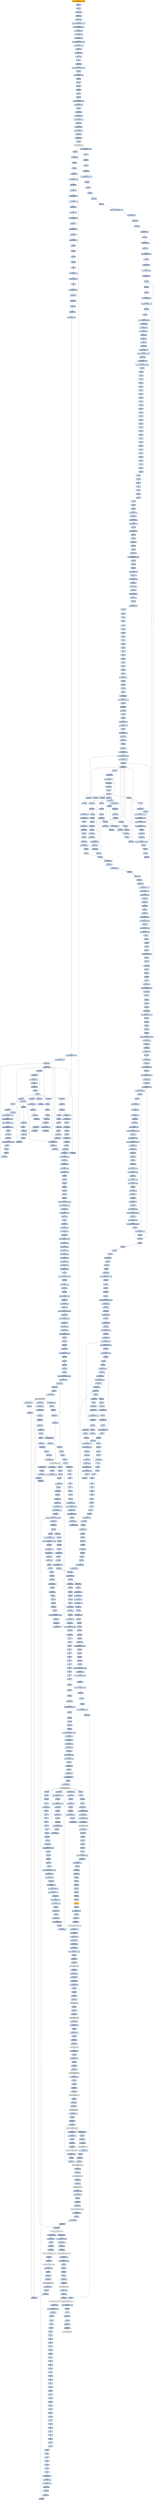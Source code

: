 digraph G {
node[shape=rectangle,style=filled,fillcolor=lightsteelblue,color=lightsteelblue]
bgcolor="transparent"
a0x00401000movl_0x404858UINT32_eax[label="start\nmovl $0x404858<UINT32>, %eax",color="lightgrey",fillcolor="orange"];
a0x00401005pushl_eax[label="0x00401005\npushl %eax"];
a0x00401006pushl_fs_0[label="0x00401006\npushl %fs:0"];
a0x0040100dmovl_esp_fs_0[label="0x0040100d\nmovl %esp, %fs:0"];
a0x00401014xorl_eax_eax[label="0x00401014\nxorl %eax, %eax"];
a0x00401016movl_ecx_eax_[label="0x00401016\nmovl %ecx, (%eax)"];
a0x00404858movl_0xf04035ddUINT32_eax[label="0x00404858\nmovl $0xf04035dd<UINT32>, %eax"];
a0x0040485dleal_0x1000129eeax__ecx[label="0x0040485d\nleal 0x1000129e(%eax), %ecx"];
a0x00404863movl_eax_0x1ecx_[label="0x00404863\nmovl %eax, 0x1(%ecx)"];
a0x00404866movl_0x4esp__edx[label="0x00404866\nmovl 0x4(%esp), %edx"];
a0x0040486amovl_0xcedx__edx[label="0x0040486a\nmovl 0xc(%edx), %edx"];
a0x0040486dmovb_0xffffffe9UINT8_edx_[label="0x0040486d\nmovb $0xffffffe9<UINT8>, (%edx)"];
a0x00404870addl_0x5UINT8_edx[label="0x00404870\naddl $0x5<UINT8>, %edx"];
a0x00404873subl_edx_ecx[label="0x00404873\nsubl %edx, %ecx"];
a0x00404875movl_ecx__4edx_[label="0x00404875\nmovl %ecx, -4(%edx)"];
a0x00404878xorl_eax_eax[label="0x00404878\nxorl %eax, %eax"];
a0x0040487aret[label="0x0040487a\nret"];
a0x00401016jmp_0x0040487b[label="0x00401016\njmp 0x0040487b"];
a0x0040487bmovl_0xf04035ddUINT32_eax[label="0x0040487b\nmovl $0xf04035dd<UINT32>, %eax"];
a0x00404880popl_fs_0[label="0x00404880\npopl %fs:0"];
a0x00404887addl_0x4UINT8_esp[label="0x00404887\naddl $0x4<UINT8>, %esp"];
a0x0040488apushl_ebp[label="0x0040488a\npushl %ebp"];
a0x0040488bpushl_ebx[label="0x0040488b\npushl %ebx"];
a0x0040488cpushl_ecx[label="0x0040488c\npushl %ecx"];
a0x0040488dpushl_edi[label="0x0040488d\npushl %edi"];
a0x0040488epushl_esi[label="0x0040488e\npushl %esi"];
a0x0040488fpushl_edx[label="0x0040488f\npushl %edx"];
a0x00404890leal_0x10001257eax__ebx[label="0x00404890\nleal 0x10001257(%eax), %ebx"];
a0x00404896movl_0x18ebx__edx[label="0x00404896\nmovl 0x18(%ebx), %edx"];
a0x00404899pushl_edx[label="0x00404899\npushl %edx"];
a0x0040489amovl_eax_ebp[label="0x0040489a\nmovl %eax, %ebp"];
a0x0040489cpushl_0x40UINT8[label="0x0040489c\npushl $0x40<UINT8>"];
a0x0040489epushl_0x1000UINT32[label="0x0040489e\npushl $0x1000<UINT32>"];
a0x004048a3pushl_0x4ebx_[label="0x004048a3\npushl 0x4(%ebx)"];
a0x004048a6pushl_0x0UINT8[label="0x004048a6\npushl $0x0<UINT8>"];
a0x004048a8movl_0x10ebx__ecx[label="0x004048a8\nmovl 0x10(%ebx), %ecx"];
a0x004048abaddl_edx_ecx[label="0x004048ab\naddl %edx, %ecx"];
a0x004048admovl_ecx__eax[label="0x004048ad\nmovl (%ecx), %eax"];
a0x004048afcall_eax[label="0x004048af\ncall %eax"];
VirtualAlloc_kernel32_dll[label="VirtualAlloc@kernel32.dll",color="lightgrey",fillcolor="lightgrey"];
a0x004048b1popl_edx[label="0x004048b1\npopl %edx"];
a0x004048b2movl_eax_edi[label="0x004048b2\nmovl %eax, %edi"];
a0x004048b4pushl_eax[label="0x004048b4\npushl %eax"];
a0x004048b5pushl_edx[label="0x004048b5\npushl %edx"];
a0x004048b6movl_ebx__esi[label="0x004048b6\nmovl (%ebx), %esi"];
a0x004048b8movl_0x20ebx__eax[label="0x004048b8\nmovl 0x20(%ebx), %eax"];
a0x004048bbaddl_edx_eax[label="0x004048bb\naddl %edx, %eax"];
a0x004048bdmovl_eax__ecx[label="0x004048bd\nmovl (%eax), %ecx"];
a0x004048bfmovl_ecx_0x20ebx_[label="0x004048bf\nmovl %ecx, 0x20(%ebx)"];
a0x004048c2movl_0x1cebx__eax[label="0x004048c2\nmovl 0x1c(%ebx), %eax"];
a0x004048c5addl_edx_eax[label="0x004048c5\naddl %edx, %eax"];
a0x004048c7movl_eax__ecx[label="0x004048c7\nmovl (%eax), %ecx"];
a0x004048c9movl_ecx_0x1cebx_[label="0x004048c9\nmovl %ecx, 0x1c(%ebx)"];
a0x004048ccaddl_edx_esi[label="0x004048cc\naddl %edx, %esi"];
a0x004048cemovl_0xcebx__ecx[label="0x004048ce\nmovl 0xc(%ebx), %ecx"];
a0x004048d1addl_edx_ecx[label="0x004048d1\naddl %edx, %ecx"];
a0x004048d3leal_0x1cebx__eax[label="0x004048d3\nleal 0x1c(%ebx), %eax"];
a0x004048d6pushl_eax[label="0x004048d6\npushl %eax"];
a0x004048d7pushl_edi[label="0x004048d7\npushl %edi"];
a0x004048d8pushl_esi[label="0x004048d8\npushl %esi"];
a0x004048d9call_ecx[label="0x004048d9\ncall %ecx"];
a0x0040477bpusha_[label="0x0040477b\npusha "];
a0x0040477cmovl_0x24esp__esi[label="0x0040477c\nmovl 0x24(%esp), %esi"];
a0x00404780movl_0x28esp__edi[label="0x00404780\nmovl 0x28(%esp), %edi"];
a0x00404784cld_[label="0x00404784\ncld "];
a0x00404785lodsl_ds_esi__eax[label="0x00404785\nlodsl %ds:(%esi), %eax"];
a0x00404786xorl_ecx_ecx[label="0x00404786\nxorl %ecx, %ecx"];
a0x00404788testl_eax_eax[label="0x00404788\ntestl %eax, %eax"];
a0x0040478aje_0x0040479d[label="0x0040478a\nje 0x0040479d"];
a0x0040478cxorl_edx_edx[label="0x0040478c\nxorl %edx, %edx"];
a0x0040478eleal_eaxedi__ebx[label="0x0040478e\nleal (%eax,%edi), %ebx"];
a0x00404791movsb_ds_esi__es_edi_[label="0x00404791\nmovsb %ds:(%esi), %es:(%edi)"];
a0x00404792movb_0x3UINT8_cl[label="0x00404792\nmovb $0x3<UINT8>, %cl"];
a0x00404794call_0x0040480b[label="0x00404794\ncall 0x0040480b"];
a0x0040480baddl_edx_edx[label="0x0040480b\naddl %edx, %edx"];
a0x0040480djne_0x00404815[label="0x0040480d\njne 0x00404815"];
a0x0040480fxchgl_eax_edx[label="0x0040480f\nxchgl %eax, %edx"];
a0x00404810lodsl_ds_esi__eax[label="0x00404810\nlodsl %ds:(%esi), %eax"];
a0x00404811xchgl_eax_edx[label="0x00404811\nxchgl %eax, %edx"];
a0x00404812addl_edx_edx[label="0x00404812\naddl %edx, %edx"];
a0x00404814incl_edx[label="0x00404814\nincl %edx"];
a0x00404815ret[label="0x00404815\nret"];
a0x00404799jae_0x00404791[label="0x00404799\njae 0x00404791"];
a0x0040479bcmpl_ebx_edi[label="0x0040479b\ncmpl %ebx, %edi"];
a0x0040479djae_0x00404828[label="0x0040479d\njae 0x00404828"];
a0x004047a3pushl_ebx[label="0x004047a3\npushl %ebx"];
a0x004047a4pushl_ebp[label="0x004047a4\npushl %ebp"];
a0x004047a5pushl_edi[label="0x004047a5\npushl %edi"];
a0x004047a6xorl_ebx_ebx[label="0x004047a6\nxorl %ebx, %ebx"];
a0x004047a8incl_ebx[label="0x004047a8\nincl %ebx"];
a0x004047a9xorl_ebp_ebp[label="0x004047a9\nxorl %ebp, %ebp"];
a0x004047abmovl_ebx_eax[label="0x004047ab\nmovl %ebx, %eax"];
a0x004047adleal_ebpebx__edi[label="0x004047ad\nleal (%ebp,%ebx), %edi"];
a0x004047b1movl_ebx_ebp[label="0x004047b1\nmovl %ebx, %ebp"];
a0x004047b3movl_edi_ebx[label="0x004047b3\nmovl %edi, %ebx"];
a0x004047b5call_0x0040480b[label="0x004047b5\ncall 0x0040480b"];
a0x004047bajae_0x004047ad[label="0x004047ba\njae 0x004047ad"];
a0x004047bcleal_ebpedi__ebx[label="0x004047bc\nleal (%ebp,%edi), %ebx"];
a0x004047c0addl_edi_eax[label="0x004047c0\naddl %edi, %eax"];
a0x004047c2movl_edi_ebp[label="0x004047c2\nmovl %edi, %ebp"];
a0x004047c4call_0x0040480b[label="0x004047c4\ncall 0x0040480b"];
a0x004047c9jae_0x004047ad[label="0x004047c9\njae 0x004047ad"];
a0x004047cbpopl_edi[label="0x004047cb\npopl %edi"];
a0x004047ccpopl_ebp[label="0x004047cc\npopl %ebp"];
a0x004047cdpopl_ebx[label="0x004047cd\npopl %ebx"];
a0x004047cesubl_ecx_eax[label="0x004047ce\nsubl %ecx, %eax"];
a0x004047d0jae_0x004047db[label="0x004047d0\njae 0x004047db"];
a0x004047dbmovb_0x6UINT8_cl[label="0x004047db\nmovb $0x6<UINT8>, %cl"];
a0x004047ddcall_0x0040480b[label="0x004047dd\ncall 0x0040480b"];
a0x004047e2adcl_eax_eax[label="0x004047e2\nadcl %eax, %eax"];
a0x004047e4decl_ecx[label="0x004047e4\ndecl %ecx"];
a0x004047e5jne_0x004047dd[label="0x004047e5\njne 0x004047dd"];
a0x004047e7incl_eax[label="0x004047e7\nincl %eax"];
a0x004047e8call_0x00404816[label="0x004047e8\ncall 0x00404816"];
a0x00404816xorl_ecx_ecx[label="0x00404816\nxorl %ecx, %ecx"];
a0x00404818incl_ecx[label="0x00404818\nincl %ecx"];
a0x00404819call_0x0040480b[label="0x00404819\ncall 0x0040480b"];
a0x0040481eadcl_ecx_ecx[label="0x0040481e\nadcl %ecx, %ecx"];
a0x00404820call_0x0040480b[label="0x00404820\ncall 0x0040480b"];
a0x00404825jb_0x00404819[label="0x00404825\njb 0x00404819"];
a0x00404827ret[label="0x00404827\nret"];
a0x004047edmovl_eax_ebp[label="0x004047ed\nmovl %eax, %ebp"];
a0x004047efcmpl_0x8001UINT32_eax[label="0x004047ef\ncmpl $0x8001<UINT32>, %eax"];
a0x004047f4sbbl_0xffffffffUINT8_ecx[label="0x004047f4\nsbbl $0xffffffff<UINT8>, %ecx"];
a0x004047f7cmpl_0x781UINT32_eax[label="0x004047f7\ncmpl $0x781<UINT32>, %eax"];
a0x004047fcsbbl_0xffffffffUINT8_ecx[label="0x004047fc\nsbbl $0xffffffff<UINT8>, %ecx"];
a0x004047ffpushl_esi[label="0x004047ff\npushl %esi"];
a0x00404800movl_edi_esi[label="0x00404800\nmovl %edi, %esi"];
a0x00404802subl_eax_esi[label="0x00404802\nsubl %eax, %esi"];
a0x00404804repz_movsb_ds_esi__es_edi_[label="0x00404804\nrepz movsb %ds:(%esi), %es:(%edi)"];
a0x00404806popl_esi[label="0x00404806\npopl %esi"];
a0x00404807incl_ecx[label="0x00404807\nincl %ecx"];
a0x00404808incl_ecx[label="0x00404808\nincl %ecx"];
a0x00404809jmp_0x00404794[label="0x00404809\njmp 0x00404794"];
a0x004047d2movl_ebp_eax[label="0x004047d2\nmovl %ebp, %eax"];
a0x004047d4call_0x00404816[label="0x004047d4\ncall 0x00404816"];
a0x004047d9jmp_0x004047ff[label="0x004047d9\njmp 0x004047ff"];
a0x00404828subl_0x28esp__edi[label="0x00404828\nsubl 0x28(%esp), %edi"];
a0x0040482cmovl_edi_0x1cesp_[label="0x0040482c\nmovl %edi, 0x1c(%esp)"];
a0x00404830popa_[label="0x00404830\npopa "];
a0x00404831ret_0xcUINT16[label="0x00404831\nret $0xc<UINT16>"];
a0x004048dbpopl_edx[label="0x004048db\npopl %edx"];
a0x004048dcpopl_eax[label="0x004048dc\npopl %eax"];
a0x004048ddaddl_0x8ebx__eax[label="0x004048dd\naddl 0x8(%ebx), %eax"];
a0x004048e0movl_eax_edi[label="0x004048e0\nmovl %eax, %edi"];
a0x004048e2pushl_edx[label="0x004048e2\npushl %edx"];
a0x004048e3movl_eax_esi[label="0x004048e3\nmovl %eax, %esi"];
a0x004048e5movl__4esi__eax[label="0x004048e5\nmovl -4(%esi), %eax"];
a0x004048e8addl_0x4UINT8_eax[label="0x004048e8\naddl $0x4<UINT8>, %eax"];
a0x004048ebsubl_eax_esi[label="0x004048eb\nsubl %eax, %esi"];
a0x004048edmovl_edx_0x8esi_[label="0x004048ed\nmovl %edx, 0x8(%esi)"];
a0x004048f0movl_0xcebx__ecx[label="0x004048f0\nmovl 0xc(%ebx), %ecx"];
a0x004048f3movl_ecx_0x14esi_[label="0x004048f3\nmovl %ecx, 0x14(%esi)"];
a0x004048f6call_edi[label="0x004048f6\ncall %edi"];
a0x00170188pushl_ebx[label="0x00170188\npushl %ebx"];
a0x00170189pushl_edi[label="0x00170189\npushl %edi"];
a0x0017018apushl_esi[label="0x0017018a\npushl %esi"];
a0x0017018bpushl_ebp[label="0x0017018b\npushl %ebp"];
a0x0017018ccall_0x170191[label="0x0017018c\ncall 0x170191"];
a0x00170191popl_ebp[label="0x00170191\npopl %ebp"];
a0x00170192subl_0x1000134cUINT32_ebp[label="0x00170192\nsubl $0x1000134c<UINT32>, %ebp"];
a0x00170198leal_0x10001343ebp__esi[label="0x00170198\nleal 0x10001343(%ebp), %esi"];
a0x0017019emovl__4esi__eax[label="0x0017019e\nmovl -4(%esi), %eax"];
a0x001701a1addl_0x4UINT8_eax[label="0x001701a1\naddl $0x4<UINT8>, %eax"];
a0x001701a4subl_eax_esi[label="0x001701a4\nsubl %eax, %esi"];
a0x001701a6cld_[label="0x001701a6\ncld "];
a0x001701a7movl_esi_ebx[label="0x001701a7\nmovl %esi, %ebx"];
a0x001701a9movl_0x8esi__edx[label="0x001701a9\nmovl 0x8(%esi), %edx"];
a0x001701acmovl_0x1cesi__esi[label="0x001701ac\nmovl 0x1c(%esi), %esi"];
a0x001701afaddl_edx_esi[label="0x001701af\naddl %edx, %esi"];
a0x001701b1leal_0x10002f2febp__edi[label="0x001701b1\nleal 0x10002f2f(%ebp), %edi"];
a0x001701b7lodsl_ds_esi__eax[label="0x001701b7\nlodsl %ds:(%esi), %eax"];
a0x001701b8stosl_eax_es_edi_[label="0x001701b8\nstosl %eax, %es:(%edi)"];
a0x001701b9lodsl_ds_esi__eax[label="0x001701b9\nlodsl %ds:(%esi), %eax"];
a0x001701bastosl_eax_es_edi_[label="0x001701ba\nstosl %eax, %es:(%edi)"];
a0x001701bblodsl_ds_esi__eax[label="0x001701bb\nlodsl %ds:(%esi), %eax"];
a0x001701bcstosl_eax_es_edi_[label="0x001701bc\nstosl %eax, %es:(%edi)"];
a0x001701bdlodsl_ds_esi__eax[label="0x001701bd\nlodsl %ds:(%esi), %eax"];
a0x001701bestosl_eax_es_edi_[label="0x001701be\nstosl %eax, %es:(%edi)"];
a0x001701bfnop_[label="0x001701bf\nnop "];
a0x001701c0cmpl_0x1UINT8_0x48ebx_[label="0x001701c0\ncmpl $0x1<UINT8>, 0x48(%ebx)"];
a0x001701c4je_0x1701db[label="0x001701c4\nje 0x1701db"];
a0x001701c6movl_0x44ebx__esi[label="0x001701c6\nmovl 0x44(%ebx), %esi"];
a0x001701c9testl_esi_esi[label="0x001701c9\ntestl %esi, %esi"];
a0x001701cbje_0x1701db[label="0x001701cb\nje 0x1701db"];
a0x001701cdmovl_0x23UINT32_ecx[label="0x001701cd\nmovl $0x23<UINT32>, %ecx"];
a0x001701d2addl_edx_esi[label="0x001701d2\naddl %edx, %esi"];
a0x001701d4movl_0x40ebx__edi[label="0x001701d4\nmovl 0x40(%ebx), %edi"];
a0x001701d7addl_edx_edi[label="0x001701d7\naddl %edx, %edi"];
a0x001701d9repz_movsb_ds_esi__es_edi_[label="0x001701d9\nrepz movsb %ds:(%esi), %es:(%edi)"];
a0x001701dbmovl_ebx_esi[label="0x001701db\nmovl %ebx, %esi"];
a0x001701ddleal_0x10002f1bebp__edi[label="0x001701dd\nleal 0x10002f1b(%ebp), %edi"];
a0x001701e3addl_ebp_edi_[label="0x001701e3\naddl %ebp, (%edi)"];
a0x001701e5addl_ebp_0x4edi_[label="0x001701e5\naddl %ebp, 0x4(%edi)"];
a0x001701e8addl_ebp_0x8edi_[label="0x001701e8\naddl %ebp, 0x8(%edi)"];
a0x001701ebleal_0x10002effebp__ecx[label="0x001701eb\nleal 0x10002eff(%ebp), %ecx"];
a0x001701f1pushl_ecx[label="0x001701f1\npushl %ecx"];
a0x001701f2call_0x17033d[label="0x001701f2\ncall 0x17033d"];
a0x0017033dpushl_ebp[label="0x0017033d\npushl %ebp"];
a0x0017033emovl_esp_ebp[label="0x0017033e\nmovl %esp, %ebp"];
a0x00170340addl_0xfffffffcUINT8_esp[label="0x00170340\naddl $0xfffffffc<UINT8>, %esp"];
a0x00170343pushl_ebx[label="0x00170343\npushl %ebx"];
a0x00170344pushl_edi[label="0x00170344\npushl %edi"];
a0x00170345pushl_esi[label="0x00170345\npushl %esi"];
a0x00170346call_0x17034b[label="0x00170346\ncall 0x17034b"];
a0x0017034bpopl_ebx[label="0x0017034b\npopl %ebx"];
a0x0017034csubl_0x10001506UINT32_ebx[label="0x0017034c\nsubl $0x10001506<UINT32>, %ebx"];
a0x00170352movl_0x8ebp__esi[label="0x00170352\nmovl 0x8(%ebp), %esi"];
a0x00170355movl_esi__ecx[label="0x00170355\nmovl (%esi), %ecx"];
a0x00170357addl_ebx_ecx[label="0x00170357\naddl %ebx, %ecx"];
a0x00170359pushl_ecx[label="0x00170359\npushl %ecx"];
a0x0017035acall_0x10002f2febx_[label="0x0017035a\ncall 0x10002f2f(%ebx)"];
LoadLibraryA_kernel32_dll[label="LoadLibraryA@kernel32.dll",color="lightgrey",fillcolor="lightgrey"];
a0x00170360movl_eax__4ebp_[label="0x00170360\nmovl %eax, -4(%ebp)"];
a0x00170363movl_0x4esi__edx[label="0x00170363\nmovl 0x4(%esi), %edx"];
a0x00170366movl_0x8esi__edi[label="0x00170366\nmovl 0x8(%esi), %edi"];
a0x00170369addl_ebx_edx[label="0x00170369\naddl %ebx, %edx"];
a0x0017036baddl_ebx_edi[label="0x0017036b\naddl %ebx, %edi"];
a0x0017036dxorl_eax_eax[label="0x0017036d\nxorl %eax, %eax"];
a0x0017036faddl_edx__eax[label="0x0017036f\naddl (%edx), %eax"];
a0x00170371je_0x170389[label="0x00170371\nje 0x170389"];
a0x00170373pushl_edx[label="0x00170373\npushl %edx"];
a0x00170374movl_edx__eax[label="0x00170374\nmovl (%edx), %eax"];
a0x00170376addl_ebx_eax[label="0x00170376\naddl %ebx, %eax"];
a0x00170378pushl_eax[label="0x00170378\npushl %eax"];
a0x00170379pushl__4ebp_[label="0x00170379\npushl -4(%ebp)"];
a0x0017037ccall_0x10002f33ebx_[label="0x0017037c\ncall 0x10002f33(%ebx)"];
GetProcAddress_kernel32_dll[label="GetProcAddress@kernel32.dll",color="lightgrey",fillcolor="lightgrey"];
a0x00170382stosl_eax_es_edi_[label="0x00170382\nstosl %eax, %es:(%edi)"];
a0x00170383popl_edx[label="0x00170383\npopl %edx"];
a0x00170384addl_0x4UINT8_edx[label="0x00170384\naddl $0x4<UINT8>, %edx"];
a0x00170387jmp_0x17036d[label="0x00170387\njmp 0x17036d"];
a0x00170389addl_0xcUINT8_esi[label="0x00170389\naddl $0xc<UINT8>, %esi"];
a0x0017038caddl_esi__eax[label="0x0017038c\naddl (%esi), %eax"];
a0x0017038ejne_0x170355[label="0x0017038e\njne 0x170355"];
a0x00170390popl_esi[label="0x00170390\npopl %esi"];
a0x00170391popl_edi[label="0x00170391\npopl %edi"];
a0x00170392popl_ebx[label="0x00170392\npopl %ebx"];
a0x00170393leave_[label="0x00170393\nleave "];
a0x00170394ret_0x4UINT16[label="0x00170394\nret $0x4<UINT16>"];
a0x001701f7nop_[label="0x001701f7\nnop "];
a0x001701f8nop_[label="0x001701f8\nnop "];
a0x001701f9nop_[label="0x001701f9\nnop "];
a0x001701fanop_[label="0x001701fa\nnop "];
a0x001701fbnop_[label="0x001701fb\nnop "];
a0x001701fcnop_[label="0x001701fc\nnop "];
a0x001701fdnop_[label="0x001701fd\nnop "];
a0x001701fenop_[label="0x001701fe\nnop "];
a0x001701ffmovl_0x2cesi__ecx[label="0x001701ff\nmovl 0x2c(%esi), %ecx"];
a0x00170202movl_ecx_0x10002f2bebp_[label="0x00170202\nmovl %ecx, 0x10002f2b(%ebp)"];
a0x00170208pushl_0x4UINT8[label="0x00170208\npushl $0x4<UINT8>"];
a0x0017020apushl_0x1000UINT32[label="0x0017020a\npushl $0x1000<UINT32>"];
a0x0017020fpushl_ecx[label="0x0017020f\npushl %ecx"];
a0x00170210pushl_0x0UINT8[label="0x00170210\npushl $0x0<UINT8>"];
a0x00170212call_0x10002f37ebp_[label="0x00170212\ncall 0x10002f37(%ebp)"];
a0x00170218movl_eax_0x10002f27ebp_[label="0x00170218\nmovl %eax, 0x10002f27(%ebp)"];
a0x0017021epushl_esi[label="0x0017021e\npushl %esi"];
a0x0017021fcall_0x17061a[label="0x0017021f\ncall 0x17061a"];
a0x0017061apushl_ebp[label="0x0017061a\npushl %ebp"];
a0x0017061bmovl_esp_ebp[label="0x0017061b\nmovl %esp, %ebp"];
a0x0017061daddl_0xffffffe8UINT8_esp[label="0x0017061d\naddl $0xffffffe8<UINT8>, %esp"];
a0x00170620pushl_ebx[label="0x00170620\npushl %ebx"];
a0x00170621pushl_edi[label="0x00170621\npushl %edi"];
a0x00170622pushl_esi[label="0x00170622\npushl %esi"];
a0x00170623call_0x170628[label="0x00170623\ncall 0x170628"];
a0x00170628popl_ebx[label="0x00170628\npopl %ebx"];
a0x00170629subl_0x100017e3UINT32_ebx[label="0x00170629\nsubl $0x100017e3<UINT32>, %ebx"];
a0x0017062fmovl_0x8ebp__esi[label="0x0017062f\nmovl 0x8(%ebp), %esi"];
a0x00170632xorl_eax_eax[label="0x00170632\nxorl %eax, %eax"];
a0x00170634xorl_ecx_ecx[label="0x00170634\nxorl %ecx, %ecx"];
a0x00170636addl_0x3cesi__ecx[label="0x00170636\naddl 0x3c(%esi), %ecx"];
a0x00170639je_0x170645[label="0x00170639\nje 0x170645"];
a0x0017063bmovl_0x8esi__edx[label="0x0017063b\nmovl 0x8(%esi), %edx"];
a0x0017063emovl_esi_edi[label="0x0017063e\nmovl %esi, %edi"];
a0x00170640addl_0x50UINT8_esi[label="0x00170640\naddl $0x50<UINT8>, %esi"];
a0x00170643jmp_0x17064c[label="0x00170643\njmp 0x17064c"];
a0x0017064cmovl_eax__4ebp_[label="0x0017064c\nmovl %eax, -4(%ebp)"];
a0x0017064fmovzwl_0x2edi__eax[label="0x0017064f\nmovzwl 0x2(%edi), %eax"];
a0x00170653movl_eax__16ebp_[label="0x00170653\nmovl %eax, -16(%ebp)"];
a0x00170656pushl_ecx[label="0x00170656\npushl %ecx"];
a0x00170657pushl_edx[label="0x00170657\npushl %edx"];
a0x00170658pushl_esi[label="0x00170658\npushl %esi"];
a0x00170659movzwl_0x10esi__eax[label="0x00170659\nmovzwl 0x10(%esi), %eax"];
a0x0017065dtestl_0x10UINT32_eax[label="0x0017065d\ntestl $0x10<UINT32>, %eax"];
a0x00170662je_0x17073e[label="0x00170662\nje 0x17073e"];
a0x0017073epopl_esi[label="0x0017073e\npopl %esi"];
a0x0017073fpopl_edx[label="0x0017073f\npopl %edx"];
a0x00170740popl_ecx[label="0x00170740\npopl %ecx"];
a0x00170741addl_0x1cUINT8_esi[label="0x00170741\naddl $0x1c<UINT8>, %esi"];
a0x00170744decl_ecx[label="0x00170744\ndecl %ecx"];
a0x00170745jne_0x170656[label="0x00170745\njne 0x170656"];
a0x00170668pushl_esi[label="0x00170668\npushl %esi"];
a0x00170669movl_0x10002f27ebx__edi[label="0x00170669\nmovl 0x10002f27(%ebx), %edi"];
a0x0017066fmovl_edi__20ebp_[label="0x0017066f\nmovl %edi, -20(%ebp)"];
a0x00170672movl_0x8esi__ecx[label="0x00170672\nmovl 0x8(%esi), %ecx"];
a0x00170675movl_0x14esi__eax[label="0x00170675\nmovl 0x14(%esi), %eax"];
a0x00170678subl_eax_ecx[label="0x00170678\nsubl %eax, %ecx"];
a0x0017067amovl_esi__esi[label="0x0017067a\nmovl (%esi), %esi"];
a0x0017067caddl_edx_esi[label="0x0017067c\naddl %edx, %esi"];
a0x0017067emovl_ecx_eax[label="0x0017067e\nmovl %ecx, %eax"];
a0x00170680sarl_0x2UINT8_ecx[label="0x00170680\nsarl $0x2<UINT8>, %ecx"];
a0x00170683repz_movsl_ds_esi__es_edi_[label="0x00170683\nrepz movsl %ds:(%esi), %es:(%edi)"];
a0x00170685addl_eax_ecx[label="0x00170685\naddl %eax, %ecx"];
a0x00170687andl_0x3UINT8_ecx[label="0x00170687\nandl $0x3<UINT8>, %ecx"];
a0x0017068arepz_movsb_ds_esi__es_edi_[label="0x0017068a\nrepz movsb %ds:(%esi), %es:(%edi)"];
a0x0017068cpopl_esi[label="0x0017068c\npopl %esi"];
a0x0017068dnop_[label="0x0017068d\nnop "];
a0x0017068enop_[label="0x0017068e\nnop "];
a0x0017068fnop_[label="0x0017068f\nnop "];
a0x00170690nop_[label="0x00170690\nnop "];
a0x00170691nop_[label="0x00170691\nnop "];
a0x00170692nop_[label="0x00170692\nnop "];
a0x00170693nop_[label="0x00170693\nnop "];
a0x00170694nop_[label="0x00170694\nnop "];
a0x00170695nop_[label="0x00170695\nnop "];
a0x00170696nop_[label="0x00170696\nnop "];
a0x00170697nop_[label="0x00170697\nnop "];
a0x00170698nop_[label="0x00170698\nnop "];
a0x00170699nop_[label="0x00170699\nnop "];
a0x0017069anop_[label="0x0017069a\nnop "];
a0x0017069bnop_[label="0x0017069b\nnop "];
a0x0017069cnop_[label="0x0017069c\nnop "];
a0x0017069dnop_[label="0x0017069d\nnop "];
a0x0017069enop_[label="0x0017069e\nnop "];
a0x0017069fnop_[label="0x0017069f\nnop "];
a0x001706a0nop_[label="0x001706a0\nnop "];
a0x001706a1nop_[label="0x001706a1\nnop "];
a0x001706a2nop_[label="0x001706a2\nnop "];
a0x001706a3nop_[label="0x001706a3\nnop "];
a0x001706a4nop_[label="0x001706a4\nnop "];
a0x001706a5nop_[label="0x001706a5\nnop "];
a0x001706a6nop_[label="0x001706a6\nnop "];
a0x001706a7nop_[label="0x001706a7\nnop "];
a0x001706a8nop_[label="0x001706a8\nnop "];
a0x001706a9nop_[label="0x001706a9\nnop "];
a0x001706aanop_[label="0x001706aa\nnop "];
a0x001706abnop_[label="0x001706ab\nnop "];
a0x001706acnop_[label="0x001706ac\nnop "];
a0x001706adnop_[label="0x001706ad\nnop "];
a0x001706aenop_[label="0x001706ae\nnop "];
a0x001706afnop_[label="0x001706af\nnop "];
a0x001706b0nop_[label="0x001706b0\nnop "];
a0x001706b1nop_[label="0x001706b1\nnop "];
a0x001706b2nop_[label="0x001706b2\nnop "];
a0x001706b3movl_0x4esi__eax[label="0x001706b3\nmovl 0x4(%esi), %eax"];
a0x001706b6addl_edx_eax[label="0x001706b6\naddl %edx, %eax"];
a0x001706b8movl_eax__24ebp_[label="0x001706b8\nmovl %eax, -24(%ebp)"];
a0x001706bbmovl__16ebp__eax[label="0x001706bb\nmovl -16(%ebp), %eax"];
a0x001706bedecl_eax[label="0x001706be\ndecl %eax"];
a0x001706bfmovl_eax__12ebp_[label="0x001706bf\nmovl %eax, -12(%ebp)"];
a0x001706c2pushl_edx[label="0x001706c2\npushl %edx"];
a0x001706c3pushl_eax[label="0x001706c3\npushl %eax"];
a0x001706c4pushl_0x8ebp_[label="0x001706c4\npushl 0x8(%ebp)"];
a0x001706c7call_0x170a08[label="0x001706c7\ncall 0x170a08"];
a0x00170a08pushl_ebp[label="0x00170a08\npushl %ebp"];
a0x00170a09movl_esp_ebp[label="0x00170a09\nmovl %esp, %ebp"];
a0x00170a0baddl_0xfffffffcUINT8_esp[label="0x00170a0b\naddl $0xfffffffc<UINT8>, %esp"];
a0x00170a0epushl_ebx[label="0x00170a0e\npushl %ebx"];
a0x00170a0fpushl_edi[label="0x00170a0f\npushl %edi"];
a0x00170a10pushl_esi[label="0x00170a10\npushl %esi"];
a0x00170a11movl_0x8ebp__ebx[label="0x00170a11\nmovl 0x8(%ebp), %ebx"];
a0x00170a14movl_ebx_esi[label="0x00170a14\nmovl %ebx, %esi"];
a0x00170a16movl_0x30ebx__ecx[label="0x00170a16\nmovl 0x30(%ebx), %ecx"];
a0x00170a19subl_ecx_esi[label="0x00170a19\nsubl %ecx, %esi"];
a0x00170a1bmovl_esi__4ebp_[label="0x00170a1b\nmovl %esi, -4(%ebp)"];
a0x00170a1exorl_ecx_ecx[label="0x00170a1e\nxorl %ecx, %ecx"];
a0x00170a20lodsl_ds_esi__eax[label="0x00170a20\nlodsl %ds:(%esi), %eax"];
a0x00170a21testl_eax_eax[label="0x00170a21\ntestl %eax, %eax"];
a0x00170a23je_0x170a41[label="0x00170a23\nje 0x170a41"];
a0x00170a25cmpl_0xcebp__ecx[label="0x00170a25\ncmpl 0xc(%ebp), %ecx"];
a0x00170a28je_0x170a2d[label="0x00170a28\nje 0x170a2d"];
a0x00170a2dnop_[label="0x00170a2d\nnop "];
a0x00170a2enop_[label="0x00170a2e\nnop "];
a0x00170a2fnop_[label="0x00170a2f\nnop "];
a0x00170a30nop_[label="0x00170a30\nnop "];
a0x00170a31nop_[label="0x00170a31\nnop "];
a0x00170a32nop_[label="0x00170a32\nnop "];
a0x00170a33nop_[label="0x00170a33\nnop "];
a0x00170a34nop_[label="0x00170a34\nnop "];
a0x00170a35nop_[label="0x00170a35\nnop "];
a0x00170a36nop_[label="0x00170a36\nnop "];
a0x00170a37nop_[label="0x00170a37\nnop "];
a0x00170a38nop_[label="0x00170a38\nnop "];
a0x00170a39nop_[label="0x00170a39\nnop "];
a0x00170a3anop_[label="0x00170a3a\nnop "];
a0x00170a3bnop_[label="0x00170a3b\nnop "];
a0x00170a3cnop_[label="0x00170a3c\nnop "];
a0x00170a3dnop_[label="0x00170a3d\nnop "];
a0x00170a3eaddl__4ebp__eax[label="0x00170a3e\naddl -4(%ebp), %eax"];
a0x00170a41popl_esi[label="0x00170a41\npopl %esi"];
a0x00170a42popl_edi[label="0x00170a42\npopl %edi"];
a0x00170a43popl_ebx[label="0x00170a43\npopl %ebx"];
a0x00170a44leave_[label="0x00170a44\nleave "];
a0x00170a45ret_0x8UINT16[label="0x00170a45\nret $0x8<UINT16>"];
a0x001706ccleal_0x10002f2febx__ecx[label="0x001706cc\nleal 0x10002f2f(%ebx), %ecx"];
a0x001706d2pushl_ecx[label="0x001706d2\npushl %ecx"];
a0x001706d3pushl__24ebp_[label="0x001706d3\npushl -24(%ebp)"];
a0x001706d6pushl__20ebp_[label="0x001706d6\npushl -20(%ebp)"];
a0x001706d9call_eax[label="0x001706d9\ncall %eax"];
a0x00170008pusha_[label="0x00170008\npusha "];
a0x00170009movl_0x24esp__esi[label="0x00170009\nmovl 0x24(%esp), %esi"];
a0x0017000dmovl_0x28esp__edi[label="0x0017000d\nmovl 0x28(%esp), %edi"];
a0x00170011cld_[label="0x00170011\ncld "];
a0x00170012lodsl_ds_esi__eax[label="0x00170012\nlodsl %ds:(%esi), %eax"];
a0x00170013xorl_ecx_ecx[label="0x00170013\nxorl %ecx, %ecx"];
a0x00170015testl_eax_eax[label="0x00170015\ntestl %eax, %eax"];
a0x00170017je_0x17002a[label="0x00170017\nje 0x17002a"];
a0x00170019xorl_edx_edx[label="0x00170019\nxorl %edx, %edx"];
a0x0017001bleal_eaxedi__ebx[label="0x0017001b\nleal (%eax,%edi), %ebx"];
a0x0017001emovsb_ds_esi__es_edi_[label="0x0017001e\nmovsb %ds:(%esi), %es:(%edi)"];
a0x0017001fmovb_0x3UINT8_cl[label="0x0017001f\nmovb $0x3<UINT8>, %cl"];
a0x00170021call_0x170098[label="0x00170021\ncall 0x170098"];
a0x00170098addl_edx_edx[label="0x00170098\naddl %edx, %edx"];
a0x0017009ajne_0x1700a2[label="0x0017009a\njne 0x1700a2"];
a0x0017009cxchgl_eax_edx[label="0x0017009c\nxchgl %eax, %edx"];
a0x0017009dlodsl_ds_esi__eax[label="0x0017009d\nlodsl %ds:(%esi), %eax"];
a0x0017009exchgl_eax_edx[label="0x0017009e\nxchgl %eax, %edx"];
a0x0017009faddl_edx_edx[label="0x0017009f\naddl %edx, %edx"];
a0x001700a1incl_edx[label="0x001700a1\nincl %edx"];
a0x001700a2ret[label="0x001700a2\nret"];
a0x00170026jae_0x17001e[label="0x00170026\njae 0x17001e"];
a0x00170028cmpl_ebx_edi[label="0x00170028\ncmpl %ebx, %edi"];
a0x0017002ajae_0x1700b5[label="0x0017002a\njae 0x1700b5"];
a0x00170030pushl_ebx[label="0x00170030\npushl %ebx"];
a0x00170031pushl_ebp[label="0x00170031\npushl %ebp"];
a0x00170032pushl_edi[label="0x00170032\npushl %edi"];
a0x00170033xorl_ebx_ebx[label="0x00170033\nxorl %ebx, %ebx"];
a0x00170035incl_ebx[label="0x00170035\nincl %ebx"];
a0x00170036xorl_ebp_ebp[label="0x00170036\nxorl %ebp, %ebp"];
a0x00170038movl_ebx_eax[label="0x00170038\nmovl %ebx, %eax"];
a0x0017003aleal_ebpebx__edi[label="0x0017003a\nleal (%ebp,%ebx), %edi"];
a0x0017003emovl_ebx_ebp[label="0x0017003e\nmovl %ebx, %ebp"];
a0x00170040movl_edi_ebx[label="0x00170040\nmovl %edi, %ebx"];
a0x00170042call_0x170098[label="0x00170042\ncall 0x170098"];
a0x00170047jae_0x17003a[label="0x00170047\njae 0x17003a"];
a0x00170049leal_ebpedi__ebx[label="0x00170049\nleal (%ebp,%edi), %ebx"];
a0x0017004daddl_edi_eax[label="0x0017004d\naddl %edi, %eax"];
a0x0017004fmovl_edi_ebp[label="0x0017004f\nmovl %edi, %ebp"];
a0x00170051call_0x170098[label="0x00170051\ncall 0x170098"];
a0x00170056jae_0x17003a[label="0x00170056\njae 0x17003a"];
a0x00170058popl_edi[label="0x00170058\npopl %edi"];
a0x00170059popl_ebp[label="0x00170059\npopl %ebp"];
a0x0017005apopl_ebx[label="0x0017005a\npopl %ebx"];
a0x0017005bsubl_ecx_eax[label="0x0017005b\nsubl %ecx, %eax"];
a0x0017005djae_0x170068[label="0x0017005d\njae 0x170068"];
a0x00170068movb_0x6UINT8_cl[label="0x00170068\nmovb $0x6<UINT8>, %cl"];
a0x0017006acall_0x170098[label="0x0017006a\ncall 0x170098"];
a0x0017006fadcl_eax_eax[label="0x0017006f\nadcl %eax, %eax"];
a0x00170071decl_ecx[label="0x00170071\ndecl %ecx"];
a0x00170072jne_0x17006a[label="0x00170072\njne 0x17006a"];
a0x00170074incl_eax[label="0x00170074\nincl %eax"];
a0x00170075call_0x1700a3[label="0x00170075\ncall 0x1700a3"];
a0x001700a3xorl_ecx_ecx[label="0x001700a3\nxorl %ecx, %ecx"];
a0x001700a5incl_ecx[label="0x001700a5\nincl %ecx"];
a0x001700a6call_0x170098[label="0x001700a6\ncall 0x170098"];
a0x001700abadcl_ecx_ecx[label="0x001700ab\nadcl %ecx, %ecx"];
a0x001700adcall_0x170098[label="0x001700ad\ncall 0x170098"];
a0x001700b2jb_0x1700a6[label="0x001700b2\njb 0x1700a6"];
a0x001700b4ret[label="0x001700b4\nret"];
a0x0017007amovl_eax_ebp[label="0x0017007a\nmovl %eax, %ebp"];
a0x0017007ccmpl_0x8001UINT32_eax[label="0x0017007c\ncmpl $0x8001<UINT32>, %eax"];
a0x00170081sbbl_0xffffffffUINT8_ecx[label="0x00170081\nsbbl $0xffffffff<UINT8>, %ecx"];
a0x00170084cmpl_0x781UINT32_eax[label="0x00170084\ncmpl $0x781<UINT32>, %eax"];
a0x00170089sbbl_0xffffffffUINT8_ecx[label="0x00170089\nsbbl $0xffffffff<UINT8>, %ecx"];
a0x0017008cpushl_esi[label="0x0017008c\npushl %esi"];
a0x0017008dmovl_edi_esi[label="0x0017008d\nmovl %edi, %esi"];
a0x0017008fsubl_eax_esi[label="0x0017008f\nsubl %eax, %esi"];
a0x00170091repz_movsb_ds_esi__es_edi_[label="0x00170091\nrepz movsb %ds:(%esi), %es:(%edi)"];
a0x00170093popl_esi[label="0x00170093\npopl %esi"];
a0x00170094incl_ecx[label="0x00170094\nincl %ecx"];
a0x00170095incl_ecx[label="0x00170095\nincl %ecx"];
a0x00170096jmp_0x170021[label="0x00170096\njmp 0x170021"];
a0x0017005fmovl_ebp_eax[label="0x0017005f\nmovl %ebp, %eax"];
a0x00170061call_0x1700a3[label="0x00170061\ncall 0x1700a3"];
a0x00170066jmp_0x17008c[label="0x00170066\njmp 0x17008c"];
a0x001700b5subl_0x28esp__edi[label="0x001700b5\nsubl 0x28(%esp), %edi"];
a0x001700b9movl_edi_0x1cesp_[label="0x001700b9\nmovl %edi, 0x1c(%esp)"];
a0x001700bdpopa_[label="0x001700bd\npopa "];
a0x001700beret_0xcUINT16[label="0x001700be\nret $0xc<UINT16>"];
a0x001706dbmovl_eax_ecx[label="0x001706db\nmovl %eax, %ecx"];
a0x001706ddincl_eax[label="0x001706dd\nincl %eax"];
a0x001706deje_0x170754[label="0x001706de\nje 0x170754"];
a0x001706e0xorl_eax_eax[label="0x001706e0\nxorl %eax, %eax"];
a0x001706e2addl__12ebp__eax[label="0x001706e2\naddl -12(%ebp), %eax"];
a0x001706e5je_0x1706f9[label="0x001706e5\nje 0x1706f9"];
a0x001706f9popl_edx[label="0x001706f9\npopl %edx"];
a0x001706fapushl_esi[label="0x001706fa\npushl %esi"];
a0x001706fbmovl_0x4esi__edi[label="0x001706fb\nmovl 0x4(%esi), %edi"];
a0x001706feaddl_edx_edi[label="0x001706fe\naddl %edx, %edi"];
a0x00170700cmpl__24ebp__edi[label="0x00170700\ncmpl -24(%ebp), %edi"];
a0x00170703jne_0x170709[label="0x00170703\njne 0x170709"];
a0x00170705addl_ecx_edi[label="0x00170705\naddl %ecx, %edi"];
a0x00170707jmp_0x17071a[label="0x00170707\njmp 0x17071a"];
a0x0017071amovl_edi_eax[label="0x0017071a\nmovl %edi, %eax"];
a0x0017071caddl_0xfffUINT32_eax[label="0x0017071c\naddl $0xfff<UINT32>, %eax"];
a0x00170721shrl_0xcUINT8_eax[label="0x00170721\nshrl $0xc<UINT8>, %eax"];
a0x00170724shll_0xcUINT8_eax[label="0x00170724\nshll $0xc<UINT8>, %eax"];
a0x00170727subl_edi_eax[label="0x00170727\nsubl %edi, %eax"];
a0x00170729movl_eax_ecx[label="0x00170729\nmovl %eax, %ecx"];
a0x0017072bxorl_eax_eax[label="0x0017072b\nxorl %eax, %eax"];
a0x0017072dpushl_edx[label="0x0017072d\npushl %edx"];
a0x0017072emovl_ecx_edx[label="0x0017072e\nmovl %ecx, %edx"];
a0x00170730sarl_0x2UINT8_ecx[label="0x00170730\nsarl $0x2<UINT8>, %ecx"];
a0x00170733repz_stosl_eax_es_edi_[label="0x00170733\nrepz stosl %eax, %es:(%edi)"];
a0x00170735addl_edx_ecx[label="0x00170735\naddl %edx, %ecx"];
a0x00170737andl_0x3UINT8_ecx[label="0x00170737\nandl $0x3<UINT8>, %ecx"];
a0x0017073arepz_stosb_al_es_edi_[label="0x0017073a\nrepz stosb %al, %es:(%edi)"];
a0x0017073cpopl_edx[label="0x0017073c\npopl %edx"];
a0x0017073dpopl_esi[label="0x0017073d\npopl %esi"];
a0x0017074bxorl_eax_eax[label="0x0017074b\nxorl %eax, %eax"];
a0x0017074dpopl_esi[label="0x0017074d\npopl %esi"];
a0x0017074epopl_edi[label="0x0017074e\npopl %edi"];
a0x0017074fpopl_ebx[label="0x0017074f\npopl %ebx"];
a0x00170750leave_[label="0x00170750\nleave "];
a0x00170751ret_0x4UINT16[label="0x00170751\nret $0x4<UINT16>"];
a0x00170224leal_0x10002dbdebp__ecx[label="0x00170224\nleal 0x10002dbd(%ebp), %ecx"];
a0x0017022atestl_eax_eax[label="0x0017022a\ntestl %eax, %eax"];
a0x0017022cjne_0x1702c6[label="0x0017022c\njne 0x1702c6"];
a0x00170232pushl_esi[label="0x00170232\npushl %esi"];
a0x00170233call_0x170578[label="0x00170233\ncall 0x170578"];
a0x00170578pushl_ebp[label="0x00170578\npushl %ebp"];
a0x00170579movl_esp_ebp[label="0x00170579\nmovl %esp, %ebp"];
a0x0017057baddl_0xffffffe8UINT8_esp[label="0x0017057b\naddl $0xffffffe8<UINT8>, %esp"];
a0x0017057epushl_ebx[label="0x0017057e\npushl %ebx"];
a0x0017057fpushl_edi[label="0x0017057f\npushl %edi"];
a0x00170580pushl_esi[label="0x00170580\npushl %esi"];
a0x00170581call_0x170586[label="0x00170581\ncall 0x170586"];
a0x00170586popl_ebx[label="0x00170586\npopl %ebx"];
a0x00170587subl_0x10001741UINT32_ebx[label="0x00170587\nsubl $0x10001741<UINT32>, %ebx"];
a0x0017058dmovl_0x8ebp__esi[label="0x0017058d\nmovl 0x8(%ebp), %esi"];
a0x00170590xorl_eax_eax[label="0x00170590\nxorl %eax, %eax"];
a0x00170592xorl_ecx_ecx[label="0x00170592\nxorl %ecx, %ecx"];
a0x00170594addl_0x3cesi__ecx[label="0x00170594\naddl 0x3c(%esi), %ecx"];
a0x00170597je_0x1705a3[label="0x00170597\nje 0x1705a3"];
a0x00170599movl_0x8esi__edx[label="0x00170599\nmovl 0x8(%esi), %edx"];
a0x0017059cmovl_esi_edi[label="0x0017059c\nmovl %esi, %edi"];
a0x0017059eaddl_0x50UINT8_esi[label="0x0017059e\naddl $0x50<UINT8>, %esi"];
a0x001705a1jmp_0x1705aa[label="0x001705a1\njmp 0x1705aa"];
a0x001705aamovl_0x10002f27ebx__eax[label="0x001705aa\nmovl 0x10002f27(%ebx), %eax"];
a0x001705b0movl_eax__4ebp_[label="0x001705b0\nmovl %eax, -4(%ebp)"];
a0x001705b3movl_esi_ebx[label="0x001705b3\nmovl %esi, %ebx"];
a0x001705b5movzwl_0x10ebx__eax[label="0x001705b5\nmovzwl 0x10(%ebx), %eax"];
a0x001705b9testl_0x2UINT32_eax[label="0x001705b9\ntestl $0x2<UINT32>, %eax"];
a0x001705beje_0x17060d[label="0x001705be\nje 0x17060d"];
a0x001705c0pushl_ecx[label="0x001705c0\npushl %ecx"];
a0x001705c1movl_0x4ebx__esi[label="0x001705c1\nmovl 0x4(%ebx), %esi"];
a0x001705c4movl__4ebp__edi[label="0x001705c4\nmovl -4(%ebp), %edi"];
a0x001705c7movl_0x8ebx__ecx[label="0x001705c7\nmovl 0x8(%ebx), %ecx"];
a0x001705caaddl_edx_esi[label="0x001705ca\naddl %edx, %esi"];
a0x001705ccmovl_ecx_eax[label="0x001705cc\nmovl %ecx, %eax"];
a0x001705cesarl_0x2UINT8_ecx[label="0x001705ce\nsarl $0x2<UINT8>, %ecx"];
a0x001705d1repz_movsl_ds_esi__es_edi_[label="0x001705d1\nrepz movsl %ds:(%esi), %es:(%edi)"];
a0x001705d3addl_eax_ecx[label="0x001705d3\naddl %eax, %ecx"];
a0x001705d5andl_0x3UINT8_ecx[label="0x001705d5\nandl $0x3<UINT8>, %ecx"];
a0x001705d8repz_movsb_ds_esi__es_edi_[label="0x001705d8\nrepz movsb %ds:(%esi), %es:(%edi)"];
a0x001705damovl_0x4ebx__edi[label="0x001705da\nmovl 0x4(%ebx), %edi"];
a0x001705ddmovl_0x8ebx__ecx[label="0x001705dd\nmovl 0x8(%ebx), %ecx"];
a0x001705e0addl_edx_edi[label="0x001705e0\naddl %edx, %edi"];
a0x001705e2xorl_eax_eax[label="0x001705e2\nxorl %eax, %eax"];
a0x001705e4pushl_edx[label="0x001705e4\npushl %edx"];
a0x001705e5movl_ecx_edx[label="0x001705e5\nmovl %ecx, %edx"];
a0x001705e7sarl_0x2UINT8_ecx[label="0x001705e7\nsarl $0x2<UINT8>, %ecx"];
a0x001705earepz_stosl_eax_es_edi_[label="0x001705ea\nrepz stosl %eax, %es:(%edi)"];
a0x001705ecaddl_edx_ecx[label="0x001705ec\naddl %edx, %ecx"];
a0x001705eeandl_0x3UINT8_ecx[label="0x001705ee\nandl $0x3<UINT8>, %ecx"];
a0x001705f1repz_stosb_al_es_edi_[label="0x001705f1\nrepz stosb %al, %es:(%edi)"];
a0x001705f3popl_edx[label="0x001705f3\npopl %edx"];
a0x001705f4movl__4ebp__esi[label="0x001705f4\nmovl -4(%ebp), %esi"];
a0x001705f7movl_ebx__edi[label="0x001705f7\nmovl (%ebx), %edi"];
a0x001705f9addl_edx_edi[label="0x001705f9\naddl %edx, %edi"];
a0x001705fbmovl_0x8ebx__ecx[label="0x001705fb\nmovl 0x8(%ebx), %ecx"];
a0x001705femovl_ecx_eax[label="0x001705fe\nmovl %ecx, %eax"];
a0x00170600sarl_0x2UINT8_ecx[label="0x00170600\nsarl $0x2<UINT8>, %ecx"];
a0x00170603repz_movsl_ds_esi__es_edi_[label="0x00170603\nrepz movsl %ds:(%esi), %es:(%edi)"];
a0x00170605addl_eax_ecx[label="0x00170605\naddl %eax, %ecx"];
a0x00170607andl_0x3UINT8_ecx[label="0x00170607\nandl $0x3<UINT8>, %ecx"];
a0x0017060arepz_movsb_ds_esi__es_edi_[label="0x0017060a\nrepz movsb %ds:(%esi), %es:(%edi)"];
a0x0017060cpopl_ecx[label="0x0017060c\npopl %ecx"];
a0x0017060daddl_0x1cUINT8_ebx[label="0x0017060d\naddl $0x1c<UINT8>, %ebx"];
a0x00170610decl_ecx[label="0x00170610\ndecl %ecx"];
a0x00170611jne_0x1705b5[label="0x00170611\njne 0x1705b5"];
a0x00170613popl_esi[label="0x00170613\npopl %esi"];
a0x00170614popl_edi[label="0x00170614\npopl %edi"];
a0x00170615popl_ebx[label="0x00170615\npopl %ebx"];
a0x00170616leave_[label="0x00170616\nleave "];
a0x00170617ret_0x4UINT16[label="0x00170617\nret $0x4<UINT16>"];
a0x00170238pushl_esi[label="0x00170238\npushl %esi"];
a0x00170239call_0x170493[label="0x00170239\ncall 0x170493"];
a0x00170493pushl_ebp[label="0x00170493\npushl %ebp"];
a0x00170494movl_esp_ebp[label="0x00170494\nmovl %esp, %ebp"];
a0x00170496addl_0xffffffe8UINT8_esp[label="0x00170496\naddl $0xffffffe8<UINT8>, %esp"];
a0x00170499pushl_ebx[label="0x00170499\npushl %ebx"];
a0x0017049apushl_edi[label="0x0017049a\npushl %edi"];
a0x0017049bpushl_esi[label="0x0017049b\npushl %esi"];
a0x0017049ccall_0x1704a1[label="0x0017049c\ncall 0x1704a1"];
a0x001704a1popl_ebx[label="0x001704a1\npopl %ebx"];
a0x001704a2subl_0x1000165cUINT32_ebx[label="0x001704a2\nsubl $0x1000165c<UINT32>, %ebx"];
a0x001704a8movl_0x8ebp__esi[label="0x001704a8\nmovl 0x8(%ebp), %esi"];
a0x001704abxorl_eax_eax[label="0x001704ab\nxorl %eax, %eax"];
a0x001704adxorl_ecx_ecx[label="0x001704ad\nxorl %ecx, %ecx"];
a0x001704afaddl_0x3cesi__ecx[label="0x001704af\naddl 0x3c(%esi), %ecx"];
a0x001704b2je_0x1704be[label="0x001704b2\nje 0x1704be"];
a0x001704b4movl_0x8esi__edx[label="0x001704b4\nmovl 0x8(%esi), %edx"];
a0x001704b7movl_esi_edi[label="0x001704b7\nmovl %esi, %edi"];
a0x001704b9addl_0x50UINT8_esi[label="0x001704b9\naddl $0x50<UINT8>, %esi"];
a0x001704bcjmp_0x1704c5[label="0x001704bc\njmp 0x1704c5"];
a0x001704c5movl_edx__8ebp_[label="0x001704c5\nmovl %edx, -8(%ebp)"];
a0x001704c8movzwl_0x10esi__eax[label="0x001704c8\nmovzwl 0x10(%esi), %eax"];
a0x001704cctestl_0x200UINT32_eax[label="0x001704cc\ntestl $0x200<UINT32>, %eax"];
a0x001704d1jne_0x170550[label="0x001704d1\njne 0x170550"];
a0x001704d3testl_0x8UINT32_eax[label="0x001704d3\ntestl $0x8<UINT32>, %eax"];
a0x001704d8je_0x170567[label="0x001704d8\nje 0x170567"];
a0x00170567addl_0x1cUINT8_esi[label="0x00170567\naddl $0x1c<UINT8>, %esi"];
a0x0017056adecl_ecx[label="0x0017056a\ndecl %ecx"];
a0x0017056bjne_0x1704c8[label="0x0017056b\njne 0x1704c8"];
a0x001704depushl_ecx[label="0x001704de\npushl %ecx"];
a0x001704dfpushl_esi[label="0x001704df\npushl %esi"];
a0x001704e0movl_0x8esi__edi[label="0x001704e0\nmovl 0x8(%esi), %edi"];
a0x001704e3xorl_ecx_ecx[label="0x001704e3\nxorl %ecx, %ecx"];
a0x001704e5movl_ecx__4ebp_[label="0x001704e5\nmovl %ecx, -4(%ebp)"];
a0x001704e8movzwl_0x12esi__ebx[label="0x001704e8\nmovzwl 0x12(%esi), %ebx"];
a0x001704ecmovl_esi__esi[label="0x001704ec\nmovl (%esi), %esi"];
a0x001704eeaddl__8ebp__esi[label="0x001704ee\naddl -8(%ebp), %esi"];
a0x001704f1cmpl_edi_ecx[label="0x001704f1\ncmpl %edi, %ecx"];
a0x001704f3jnl_0x170529[label="0x001704f3\njnl 0x170529"];
a0x001704f5movl_esi__eax[label="0x001704f5\nmovl (%esi), %eax"];
a0x001704f7incl_esi[label="0x001704f7\nincl %esi"];
a0x001704f8movzbl_al_edx[label="0x001704f8\nmovzbl %al, %edx"];
a0x001704fbaddl_edx__4ebp_[label="0x001704fb\naddl %edx, -4(%ebp)"];
a0x001704fesubb_0xffffffe8UINT8_al[label="0x001704fe\nsubb $0xffffffe8<UINT8>, %al"];
a0x00170500movl_ebx_edx[label="0x00170500\nmovl %ebx, %edx"];
a0x00170502je_0x17050a[label="0x00170502\nje 0x17050a"];
a0x00170504decb_al[label="0x00170504\ndecb %al"];
a0x00170506movb_bh_dl[label="0x00170506\nmovb %bh, %dl"];
a0x00170508jne_0x170526[label="0x00170508\njne 0x170526"];
a0x00170526incl_ecx[label="0x00170526\nincl %ecx"];
a0x00170527jmp_0x1704f1[label="0x00170527\njmp 0x1704f1"];
a0x0017050amovl_esi__eax[label="0x0017050a\nmovl (%esi), %eax"];
a0x0017050ccmpb_dl_al[label="0x0017050c\ncmpb %dl, %al"];
a0x0017050ejne_0x17051d[label="0x0017050e\njne 0x17051d"];
a0x00170510shrw_0x8UINT8_ax[label="0x00170510\nshrw $0x8<UINT8>, %ax"];
a0x00170514roll_0x10UINT8_eax[label="0x00170514\nroll $0x10<UINT8>, %eax"];
a0x00170517xchgb_al_ah[label="0x00170517\nxchgb %al, %ah"];
a0x00170519subl_ecx_eax[label="0x00170519\nsubl %ecx, %eax"];
a0x0017051bmovl_eax_esi_[label="0x0017051b\nmovl %eax, (%esi)"];
a0x0017051daddl_eax__4ebp_[label="0x0017051d\naddl %eax, -4(%ebp)"];
a0x00170520addl_0x4UINT8_esi[label="0x00170520\naddl $0x4<UINT8>, %esi"];
a0x00170523addl_0x4UINT8_ecx[label="0x00170523\naddl $0x4<UINT8>, %ecx"];
a0x00170529popl_esi[label="0x00170529\npopl %esi"];
a0x0017052apopl_ecx[label="0x0017052a\npopl %ecx"];
a0x0017052bxorl_eax_eax[label="0x0017052b\nxorl %eax, %eax"];
a0x0017052daddl_0x14esi__eax[label="0x0017052d\naddl 0x14(%esi), %eax"];
a0x00170530je_0x170567[label="0x00170530\nje 0x170567"];
a0x00170532cmpl__4ebp__eax[label="0x00170532\ncmpl -4(%ebp), %eax"];
a0x00170535je_0x170567[label="0x00170535\nje 0x170567"];
a0x00170571popl_esi[label="0x00170571\npopl %esi"];
a0x00170572popl_edi[label="0x00170572\npopl %edi"];
a0x00170573popl_ebx[label="0x00170573\npopl %ebx"];
a0x00170574leave_[label="0x00170574\nleave "];
a0x00170575ret_0x4UINT16[label="0x00170575\nret $0x4<UINT16>"];
a0x0017023enop_[label="0x0017023e\nnop "];
a0x0017023fnop_[label="0x0017023f\nnop "];
a0x00170240nop_[label="0x00170240\nnop "];
a0x00170241nop_[label="0x00170241\nnop "];
a0x00170242nop_[label="0x00170242\nnop "];
a0x00170243nop_[label="0x00170243\nnop "];
a0x00170244nop_[label="0x00170244\nnop "];
a0x00170245nop_[label="0x00170245\nnop "];
a0x00170246nop_[label="0x00170246\nnop "];
a0x00170247nop_[label="0x00170247\nnop "];
a0x00170248nop_[label="0x00170248\nnop "];
a0x00170249nop_[label="0x00170249\nnop "];
a0x0017024anop_[label="0x0017024a\nnop "];
a0x0017024bnop_[label="0x0017024b\nnop "];
a0x0017024cmovl_0x34esi__ecx[label="0x0017024c\nmovl 0x34(%esi), %ecx"];
a0x0017024ftestl_ecx_ecx[label="0x0017024f\ntestl %ecx, %ecx"];
a0x00170251je_0x1702e0[label="0x00170251\nje 0x1702e0"];
a0x00170257addl_0x8esi__ecx[label="0x00170257\naddl 0x8(%esi), %ecx"];
a0x0017025apushl_ecx[label="0x0017025a\npushl %ecx"];
a0x0017025bpushl_esi[label="0x0017025b\npushl %esi"];
a0x0017025ccall_0x1708a8[label="0x0017025c\ncall 0x1708a8"];
a0x001708a8pushl_ebp[label="0x001708a8\npushl %ebp"];
a0x001708a9movl_esp_ebp[label="0x001708a9\nmovl %esp, %ebp"];
a0x001708abpushl_ebx[label="0x001708ab\npushl %ebx"];
a0x001708acpushl_edi[label="0x001708ac\npushl %edi"];
a0x001708adpushl_esi[label="0x001708ad\npushl %esi"];
a0x001708aemovl_0xcebp__esi[label="0x001708ae\nmovl 0xc(%ebp), %esi"];
a0x001708b1movl_0x8ebp__ebx[label="0x001708b1\nmovl 0x8(%ebp), %ebx"];
a0x001708b4xorl_eax_eax[label="0x001708b4\nxorl %eax, %eax"];
a0x001708b6cmpl_eax_0x10esi_[label="0x001708b6\ncmpl %eax, 0x10(%esi)"];
a0x001708b9jne_0x1708bf[label="0x001708b9\njne 0x1708bf"];
a0x001708bfaddl_esi__eax[label="0x001708bf\naddl (%esi), %eax"];
a0x001708c1je_0x1708c6[label="0x001708c1\nje 0x1708c6"];
a0x001708c3addl_0x8ebx__eax[label="0x001708c3\naddl 0x8(%ebx), %eax"];
a0x001708c6movl_0xcesi__ecx[label="0x001708c6\nmovl 0xc(%esi), %ecx"];
a0x001708c9addl_0x8ebx__ecx[label="0x001708c9\naddl 0x8(%ebx), %ecx"];
a0x001708ccmovl_0x10esi__edi[label="0x001708cc\nmovl 0x10(%esi), %edi"];
a0x001708cftestl_edi_edi[label="0x001708cf\ntestl %edi, %edi"];
a0x001708d1je_0x1708d6[label="0x001708d1\nje 0x1708d6"];
a0x001708d3addl_0x8ebx__edi[label="0x001708d3\naddl 0x8(%ebx), %edi"];
a0x001708d6pushl_eax[label="0x001708d6\npushl %eax"];
a0x001708d7pushl_edi[label="0x001708d7\npushl %edi"];
a0x001708d8pushl_ecx[label="0x001708d8\npushl %ecx"];
a0x001708d9pushl_ebx[label="0x001708d9\npushl %ebx"];
a0x001708dacall_0x1708ef[label="0x001708da\ncall 0x1708ef"];
a0x001708efpushl_ebp[label="0x001708ef\npushl %ebp"];
a0x001708f0movl_esp_ebp[label="0x001708f0\nmovl %esp, %ebp"];
a0x001708f2addl_0xffffffe8UINT8_esp[label="0x001708f2\naddl $0xffffffe8<UINT8>, %esp"];
a0x001708f5pushl_ebx[label="0x001708f5\npushl %ebx"];
a0x001708f6pushl_edi[label="0x001708f6\npushl %edi"];
a0x001708f7pushl_esi[label="0x001708f7\npushl %esi"];
a0x001708f8call_0x1708fd[label="0x001708f8\ncall 0x1708fd"];
a0x001708fdpopl_ebx[label="0x001708fd\npopl %ebx"];
a0x001708fesubl_0x10001ab8UINT32_ebx[label="0x001708fe\nsubl $0x10001ab8<UINT32>, %ebx"];
a0x00170904movl_0xcebp__eax[label="0x00170904\nmovl 0xc(%ebp), %eax"];
a0x00170907movl_eax_0x10002d9cebx_[label="0x00170907\nmovl %eax, 0x10002d9c(%ebx)"];
a0x0017090dxorl_eax_eax[label="0x0017090d\nxorl %eax, %eax"];
a0x0017090fmovl_eax_0x10002da0ebx_[label="0x0017090f\nmovl %eax, 0x10002da0(%ebx)"];
a0x00170915xorl_esi_esi[label="0x00170915\nxorl %esi, %esi"];
a0x00170917incl_esi[label="0x00170917\nincl %esi"];
a0x00170918incl_esi[label="0x00170918\nincl %esi"];
a0x00170919movl_0x10002eefebx__edx[label="0x00170919\nmovl 0x10002eef(%ebx), %edx"];
a0x0017091fpushl_0xcebp_[label="0x0017091f\npushl 0xc(%ebp)"];
a0x00170922call_edx[label="0x00170922\ncall %edx"];
GetModuleHandleA_kernel32[label="GetModuleHandleA@kernel32",color="lightgrey",fillcolor="lightgrey"];
a0x00170924movl_eax__4ebp_[label="0x00170924\nmovl %eax, -4(%ebp)"];
a0x00170927movl_0x10002f1bebx__edx[label="0x00170927\nmovl 0x10002f1b(%ebx), %edx"];
a0x0017092dtestl_eax_eax[label="0x0017092d\ntestl %eax, %eax"];
a0x0017092fjne_0x17093e[label="0x0017092f\njne 0x17093e"];
a0x0017093enop_[label="0x0017093e\nnop "];
a0x0017093fnop_[label="0x0017093f\nnop "];
a0x00170940nop_[label="0x00170940\nnop "];
a0x00170941nop_[label="0x00170941\nnop "];
a0x00170942nop_[label="0x00170942\nnop "];
a0x00170943nop_[label="0x00170943\nnop "];
a0x00170944nop_[label="0x00170944\nnop "];
a0x00170945nop_[label="0x00170945\nnop "];
a0x00170946nop_[label="0x00170946\nnop "];
a0x00170947nop_[label="0x00170947\nnop "];
a0x00170948nop_[label="0x00170948\nnop "];
a0x00170949nop_[label="0x00170949\nnop "];
a0x0017094anop_[label="0x0017094a\nnop "];
a0x0017094bnop_[label="0x0017094b\nnop "];
a0x0017094cnop_[label="0x0017094c\nnop "];
a0x0017094dnop_[label="0x0017094d\nnop "];
a0x0017094enop_[label="0x0017094e\nnop "];
a0x0017094fnop_[label="0x0017094f\nnop "];
a0x00170950nop_[label="0x00170950\nnop "];
a0x00170951nop_[label="0x00170951\nnop "];
a0x00170952nop_[label="0x00170952\nnop "];
a0x00170953nop_[label="0x00170953\nnop "];
a0x00170954nop_[label="0x00170954\nnop "];
a0x00170955nop_[label="0x00170955\nnop "];
a0x00170956nop_[label="0x00170956\nnop "];
a0x00170957nop_[label="0x00170957\nnop "];
a0x00170958nop_[label="0x00170958\nnop "];
a0x00170959nop_[label="0x00170959\nnop "];
a0x0017095anop_[label="0x0017095a\nnop "];
a0x0017095bnop_[label="0x0017095b\nnop "];
a0x0017095cnop_[label="0x0017095c\nnop "];
a0x0017095dnop_[label="0x0017095d\nnop "];
a0x0017095enop_[label="0x0017095e\nnop "];
a0x0017095fnop_[label="0x0017095f\nnop "];
a0x00170960nop_[label="0x00170960\nnop "];
a0x00170961nop_[label="0x00170961\nnop "];
a0x00170962nop_[label="0x00170962\nnop "];
a0x00170963nop_[label="0x00170963\nnop "];
a0x00170964nop_[label="0x00170964\nnop "];
a0x00170965nop_[label="0x00170965\nnop "];
a0x00170966nop_[label="0x00170966\nnop "];
a0x00170967nop_[label="0x00170967\nnop "];
a0x00170968movl_0x10ebp__esi[label="0x00170968\nmovl 0x10(%ebp), %esi"];
a0x0017096bmovl_0x8ebp__edi[label="0x0017096b\nmovl 0x8(%ebp), %edi"];
a0x0017096emovl_0x14ebp__edx[label="0x0017096e\nmovl 0x14(%ebp), %edx"];
a0x00170971testl_edx_edx[label="0x00170971\ntestl %edx, %edx"];
a0x00170973jne_0x170977[label="0x00170973\njne 0x170977"];
a0x00170977testl_esi_esi[label="0x00170977\ntestl %esi, %esi"];
a0x00170979jne_0x17097d[label="0x00170979\njne 0x17097d"];
a0x0017097dmovl_0x0UINT32_0x10002da0ebx_[label="0x0017097d\nmovl $0x0<UINT32>, 0x10002da0(%ebx)"];
a0x00170987movl_edx__eax[label="0x00170987\nmovl (%edx), %eax"];
a0x00170989testl_eax_eax[label="0x00170989\ntestl %eax, %eax"];
a0x0017098bje_0x1709d1[label="0x0017098b\nje 0x1709d1"];
a0x0017098dpushl_edx[label="0x0017098d\npushl %edx"];
a0x0017098emovl_eax_0x10002da0ebx_[label="0x0017098e\nmovl %eax, 0x10002da0(%ebx)"];
a0x00170994testl_0x80000000UINT32_eax[label="0x00170994\ntestl $0x80000000<UINT32>, %eax"];
a0x00170999je_0x1709a4[label="0x00170999\nje 0x1709a4"];
a0x001709a4movl_0x8ebp__ecx[label="0x001709a4\nmovl 0x8(%ebp), %ecx"];
a0x001709a7addl_0x8ecx__eax[label="0x001709a7\naddl 0x8(%ecx), %eax"];
a0x001709aaxorl_ecx_ecx[label="0x001709aa\nxorl %ecx, %ecx"];
a0x001709acmovw_eax__cx[label="0x001709ac\nmovw (%eax), %cx"];
a0x001709afpushl_ecx[label="0x001709af\npushl %ecx"];
a0x001709b0incl_eax[label="0x001709b0\nincl %eax"];
a0x001709b1incl_eax[label="0x001709b1\nincl %eax"];
a0x001709b2pushl_eax[label="0x001709b2\npushl %eax"];
a0x001709b3pushl__4ebp_[label="0x001709b3\npushl -4(%ebp)"];
a0x001709b6call_0x10002f1febx_[label="0x001709b6\ncall 0x10002f1f(%ebx)"];
a0x00170ad2pushl_ebp[label="0x00170ad2\npushl %ebp"];
a0x00170ad3movl_esp_ebp[label="0x00170ad3\nmovl %esp, %ebp"];
a0x00170ad5pushl_ebx[label="0x00170ad5\npushl %ebx"];
a0x00170ad6pushl_edi[label="0x00170ad6\npushl %edi"];
a0x00170ad7pushl_esi[label="0x00170ad7\npushl %esi"];
a0x00170ad8call_0x170add[label="0x00170ad8\ncall 0x170add"];
a0x00170addpopl_ebx[label="0x00170add\npopl %ebx"];
a0x00170adesubl_0x10001c98UINT32_ebx[label="0x00170ade\nsubl $0x10001c98<UINT32>, %ebx"];
a0x00170ae4pushl_0xcebp_[label="0x00170ae4\npushl 0xc(%ebp)"];
a0x00170ae7pushl_0x8ebp_[label="0x00170ae7\npushl 0x8(%ebp)"];
a0x00170aeacall_0x10002f33ebx_[label="0x00170aea\ncall 0x10002f33(%ebx)"];
a0x00170af0popl_esi[label="0x00170af0\npopl %esi"];
a0x00170af1popl_edi[label="0x00170af1\npopl %edi"];
a0x00170af2popl_ebx[label="0x00170af2\npopl %ebx"];
a0x00170af3leave_[label="0x00170af3\nleave "];
a0x00170af4ret_0xcUINT16[label="0x00170af4\nret $0xc<UINT16>"];
a0x001709bcpopl_edx[label="0x001709bc\npopl %edx"];
a0x001709bdtestl_eax_eax[label="0x001709bd\ntestl %eax, %eax"];
a0x001709bfje_0x170934[label="0x001709bf\nje 0x170934"];
a0x001709c5movl_eax_esi_[label="0x001709c5\nmovl %eax, (%esi)"];
a0x001709c7movl_eax_edx_[label="0x001709c7\nmovl %eax, (%edx)"];
a0x001709c9addl_0x4UINT8_edx[label="0x001709c9\naddl $0x4<UINT8>, %edx"];
a0x001709ccaddl_0x4UINT8_esi[label="0x001709cc\naddl $0x4<UINT8>, %esi"];
a0x001709cfjmp_0x17097d[label="0x001709cf\njmp 0x17097d"];
a0x001709d1xorl_eax_eax[label="0x001709d1\nxorl %eax, %eax"];
a0x001709d3popl_esi[label="0x001709d3\npopl %esi"];
a0x001709d4popl_edi[label="0x001709d4\npopl %edi"];
a0x001709d5popl_ebx[label="0x001709d5\npopl %ebx"];
a0x001709d6leave_[label="0x001709d6\nleave "];
a0x001709d7ret_0x10UINT16[label="0x001709d7\nret $0x10<UINT16>"];
a0x001708dfincl_eax[label="0x001708df\nincl %eax"];
a0x001708e0jne_0x1708ea[label="0x001708e0\njne 0x1708ea"];
a0x001708eaaddl_0x14UINT8_esi[label="0x001708ea\naddl $0x14<UINT8>, %esi"];
a0x001708edjmp_0x1708b4[label="0x001708ed\njmp 0x1708b4"];
GetModuleHandleA_kernel32_dll[label="GetModuleHandleA@kernel32.dll",color="lightgrey",fillcolor="lightgrey"];
a0x001708bbcmpl_eax_esi_[label="0x001708bb\ncmpl %eax, (%esi)"];
a0x001708bdje_0x1708e3[label="0x001708bd\nje 0x1708e3"];
a0x001708e3popl_esi[label="0x001708e3\npopl %esi"];
a0x001708e4popl_edi[label="0x001708e4\npopl %edi"];
a0x001708e5popl_ebx[label="0x001708e5\npopl %ebx"];
a0x001708e6leave_[label="0x001708e6\nleave "];
a0x001708e7ret_0x8UINT16[label="0x001708e7\nret $0x8<UINT16>"];
a0x00170261testl_eax_eax[label="0x00170261\ntestl %eax, %eax"];
a0x00170263je_0x1702e0[label="0x00170263\nje 0x1702e0"];
a0x001702e0movl_0x8ebx__edi[label="0x001702e0\nmovl 0x8(%ebx), %edi"];
a0x001702e3movl_esi_ebx[label="0x001702e3\nmovl %esi, %ebx"];
a0x001702e5cmpl_0x1UINT8_0x48ebx_[label="0x001702e5\ncmpl $0x1<UINT8>, 0x48(%ebx)"];
a0x001702e9jne_0x170300[label="0x001702e9\njne 0x170300"];
a0x00170300movl_ebx_esi[label="0x00170300\nmovl %ebx, %esi"];
a0x00170302nop_[label="0x00170302\nnop "];
a0x00170303nop_[label="0x00170303\nnop "];
a0x00170304nop_[label="0x00170304\nnop "];
a0x00170305nop_[label="0x00170305\nnop "];
a0x00170306nop_[label="0x00170306\nnop "];
a0x00170307nop_[label="0x00170307\nnop "];
a0x00170308nop_[label="0x00170308\nnop "];
a0x00170309nop_[label="0x00170309\nnop "];
a0x0017030anop_[label="0x0017030a\nnop "];
a0x0017030bnop_[label="0x0017030b\nnop "];
a0x0017030cnop_[label="0x0017030c\nnop "];
a0x0017030dnop_[label="0x0017030d\nnop "];
a0x0017030epushl_esi[label="0x0017030e\npushl %esi"];
a0x0017030fcall_0x170af7[label="0x0017030f\ncall 0x170af7"];
a0x00170af7pushl_ebp[label="0x00170af7\npushl %ebp"];
a0x00170af8movl_esp_ebp[label="0x00170af8\nmovl %esp, %ebp"];
a0x00170afaaddl_0xfffffffcUINT8_esp[label="0x00170afa\naddl $0xfffffffc<UINT8>, %esp"];
a0x00170afdpushl_ebx[label="0x00170afd\npushl %ebx"];
a0x00170afepushl_edi[label="0x00170afe\npushl %edi"];
a0x00170affpushl_esi[label="0x00170aff\npushl %esi"];
a0x00170b00call_0x170b05[label="0x00170b00\ncall 0x170b05"];
a0x00170b05popl_ebx[label="0x00170b05\npopl %ebx"];
a0x00170b06subl_0x10001cc0UINT32_ebx[label="0x00170b06\nsubl $0x10001cc0<UINT32>, %ebx"];
a0x00170b0cmovl_0x8ebp__esi[label="0x00170b0c\nmovl 0x8(%ebp), %esi"];
a0x00170b0fmovl_0x8esi__eax[label="0x00170b0f\nmovl 0x8(%esi), %eax"];
a0x00170b12addl_0x3ceax__eax[label="0x00170b12\naddl 0x3c(%eax), %eax"];
a0x00170b15leal_0x80eax__edi[label="0x00170b15\nleal 0x80(%eax), %edi"];
a0x00170b1bmovl_edi_ecx[label="0x00170b1b\nmovl %edi, %ecx"];
a0x00170b1dshrl_0xcUINT8_ecx[label="0x00170b1d\nshrl $0xc<UINT8>, %ecx"];
a0x00170b20shll_0xcUINT8_ecx[label="0x00170b20\nshll $0xc<UINT8>, %ecx"];
a0x00170b23pushl_ecx[label="0x00170b23\npushl %ecx"];
a0x00170b24leal__4ebp__eax[label="0x00170b24\nleal -4(%ebp), %eax"];
a0x00170b27pushl_eax[label="0x00170b27\npushl %eax"];
a0x00170b28pushl_0x4UINT8[label="0x00170b28\npushl $0x4<UINT8>"];
a0x00170b2apushl_0x1000UINT32[label="0x00170b2a\npushl $0x1000<UINT32>"];
a0x00170b2fpushl_ecx[label="0x00170b2f\npushl %ecx"];
a0x00170b30call_0x10002efbebx_[label="0x00170b30\ncall 0x10002efb(%ebx)"];
VirtualProtect_kernel32[label="VirtualProtect@kernel32",color="lightgrey",fillcolor="lightgrey"];
a0x00170b36movl_0x34esi__edx[label="0x00170b36\nmovl 0x34(%esi), %edx"];
a0x00170b39movl_edx_edi_[label="0x00170b39\nmovl %edx, (%edi)"];
a0x00170b3bpopl_ecx[label="0x00170b3b\npopl %ecx"];
a0x00170b3cleal__4ebp__eax[label="0x00170b3c\nleal -4(%ebp), %eax"];
a0x00170b3fpushl_eax[label="0x00170b3f\npushl %eax"];
a0x00170b40pushl__4ebp_[label="0x00170b40\npushl -4(%ebp)"];
a0x00170b43pushl_0x1000UINT32[label="0x00170b43\npushl $0x1000<UINT32>"];
a0x00170b48pushl_ecx[label="0x00170b48\npushl %ecx"];
a0x00170b49call_0x10002efbebx_[label="0x00170b49\ncall 0x10002efb(%ebx)"];
a0x00170b4fpopl_esi[label="0x00170b4f\npopl %esi"];
a0x00170b50popl_edi[label="0x00170b50\npopl %edi"];
a0x00170b51popl_ebx[label="0x00170b51\npopl %ebx"];
a0x00170b52leave_[label="0x00170b52\nleave "];
a0x00170b53ret_0x4UINT16[label="0x00170b53\nret $0x4<UINT16>"];
a0x00170314nop_[label="0x00170314\nnop "];
a0x00170315nop_[label="0x00170315\nnop "];
a0x00170316nop_[label="0x00170316\nnop "];
a0x00170317nop_[label="0x00170317\nnop "];
a0x00170318nop_[label="0x00170318\nnop "];
a0x00170319nop_[label="0x00170319\nnop "];
a0x0017031apushl_edi[label="0x0017031a\npushl %edi"];
a0x0017031bcall_0x170a48[label="0x0017031b\ncall 0x170a48"];
a0x00170a48pushl_ebp[label="0x00170a48\npushl %ebp"];
a0x00170a49movl_esp_ebp[label="0x00170a49\nmovl %esp, %ebp"];
a0x00170a4baddl_0xfffffffcUINT8_esp[label="0x00170a4b\naddl $0xfffffffc<UINT8>, %esp"];
a0x00170a4epushl_ebx[label="0x00170a4e\npushl %ebx"];
a0x00170a4fpushl_edi[label="0x00170a4f\npushl %edi"];
a0x00170a50pushl_esi[label="0x00170a50\npushl %esi"];
a0x00170a51call_0x170a56[label="0x00170a51\ncall 0x170a56"];
a0x00170a56popl_ebx[label="0x00170a56\npopl %ebx"];
a0x00170a57subl_0x10001c11UINT32_ebx[label="0x00170a57\nsubl $0x10001c11<UINT32>, %ebx"];
a0x00170a5dmovl_0x8ebp__eax[label="0x00170a5d\nmovl 0x8(%ebp), %eax"];
a0x00170a60addl_0x3ceax__eax[label="0x00170a60\naddl 0x3c(%eax), %eax"];
a0x00170a63xorl_ecx_ecx[label="0x00170a63\nxorl %ecx, %ecx"];
a0x00170a65movw_0x14eax__cx[label="0x00170a65\nmovw 0x14(%eax), %cx"];
a0x00170a69leal_0x18ecxeax__edi[label="0x00170a69\nleal 0x18(%ecx,%eax), %edi"];
a0x00170a6daddl_0x27UINT8_edi[label="0x00170a6d\naddl $0x27<UINT8>, %edi"];
a0x00170a70movl_edi_ecx[label="0x00170a70\nmovl %edi, %ecx"];
a0x00170a72shrl_0xcUINT8_ecx[label="0x00170a72\nshrl $0xc<UINT8>, %ecx"];
a0x00170a75shll_0xcUINT8_ecx[label="0x00170a75\nshll $0xc<UINT8>, %ecx"];
a0x00170a78pushl_ecx[label="0x00170a78\npushl %ecx"];
a0x00170a79leal__4ebp__eax[label="0x00170a79\nleal -4(%ebp), %eax"];
a0x00170a7cpushl_eax[label="0x00170a7c\npushl %eax"];
a0x00170a7dpushl_0x4UINT8[label="0x00170a7d\npushl $0x4<UINT8>"];
a0x00170a7fpushl_0x1000UINT32[label="0x00170a7f\npushl $0x1000<UINT32>"];
a0x00170a84pushl_ecx[label="0x00170a84\npushl %ecx"];
a0x00170a85call_0x10002efbebx_[label="0x00170a85\ncall 0x10002efb(%ebx)"];
a0x00170a8bmovb_edi__al[label="0x00170a8b\nmovb (%edi), %al"];
a0x00170a8dtestb_0xffffff80UINT8_al[label="0x00170a8d\ntestb $0xffffff80<UINT8>, %al"];
a0x00170a8fje_0x170a95[label="0x00170a8f\nje 0x170a95"];
a0x00170a91subb_0xffffff80UINT8_al[label="0x00170a91\nsubb $0xffffff80<UINT8>, %al"];
a0x00170a93movb_al_edi_[label="0x00170a93\nmovb %al, (%edi)"];
a0x00170a95popl_ecx[label="0x00170a95\npopl %ecx"];
a0x00170a96leal__4ebp__eax[label="0x00170a96\nleal -4(%ebp), %eax"];
a0x00170a99pushl_eax[label="0x00170a99\npushl %eax"];
a0x00170a9apushl__4ebp_[label="0x00170a9a\npushl -4(%ebp)"];
a0x00170a9dpushl_0x1000UINT32[label="0x00170a9d\npushl $0x1000<UINT32>"];
a0x00170aa2pushl_ecx[label="0x00170aa2\npushl %ecx"];
a0x00170aa3call_0x10002efbebx_[label="0x00170aa3\ncall 0x10002efb(%ebx)"];
a0x00170aa9popl_esi[label="0x00170aa9\npopl %esi"];
a0x00170aaapopl_edi[label="0x00170aaa\npopl %edi"];
a0x00170aabpopl_ebx[label="0x00170aab\npopl %ebx"];
a0x00170aacleave_[label="0x00170aac\nleave "];
a0x00170aadret_0x4UINT16[label="0x00170aad\nret $0x4<UINT16>"];
a0x00170320pushl_0x8000UINT32[label="0x00170320\npushl $0x8000<UINT32>"];
a0x00170325pushl_0x0UINT8[label="0x00170325\npushl $0x0<UINT8>"];
a0x00170327pushl_0x10002f27ebp_[label="0x00170327\npushl 0x10002f27(%ebp)"];
a0x0017032dcall_0x10002f3bebp_[label="0x0017032d\ncall 0x10002f3b(%ebp)"];
VirtualFree_kernel32_dll[label="VirtualFree@kernel32.dll",color="lightgrey",fillcolor="lightgrey"];
a0x00170333movl_0xcesi__eax[label="0x00170333\nmovl 0xc(%esi), %eax"];
a0x00170336addl_edi_eax[label="0x00170336\naddl %edi, %eax"];
a0x00170338popl_ebp[label="0x00170338\npopl %ebp"];
a0x00170339popl_esi[label="0x00170339\npopl %esi"];
a0x0017033apopl_edi[label="0x0017033a\npopl %edi"];
a0x0017033bpopl_ebx[label="0x0017033b\npopl %ebx"];
a0x0017033cret[label="0x0017033c\nret"];
a0x004048f8movl_eax_0x1000133febp_[label="0x004048f8\nmovl %eax, 0x1000133f(%ebp)"];
a0x004048femovl_eax_esi[label="0x004048fe\nmovl %eax, %esi"];
a0x00404900movl_0x14ebx__ecx[label="0x00404900\nmovl 0x14(%ebx), %ecx"];
a0x00404903popl_edx[label="0x00404903\npopl %edx"];
a0x00404904jmp_0x00404912[label="0x00404904\njmp 0x00404912"];
a0x00404912movl_esi_eax[label="0x00404912\nmovl %esi, %eax"];
a0x00404914popl_edx[label="0x00404914\npopl %edx"];
a0x00404915popl_esi[label="0x00404915\npopl %esi"];
a0x00404916popl_edi[label="0x00404916\npopl %edi"];
a0x00404917popl_ecx[label="0x00404917\npopl %ecx"];
a0x00404918popl_ebx[label="0x00404918\npopl %ebx"];
a0x00404919popl_ebp[label="0x00404919\npopl %ebp"];
a0x0040491ajmp_eax[label="0x0040491a\njmp %eax"];
a0x00401000pushl_eax[label="start\npushl %eax",color="lightgrey",fillcolor="orange"];
a0x00401001pushl_ebx[label="0x00401001\npushl %ebx"];
a0x00401002leal_0x00403098_eax[label="0x00401002\nleal 0x00403098, %eax"];
a0x00401008pushl_eax[label="0x00401008\npushl %eax"];
a0x00401009call_0x004011f2[label="0x00401009\ncall 0x004011f2"];
a0x004011f2jmp_0x00402054[label="0x004011f2\njmp 0x00402054"];
SetCurrentDirectoryA_kernel32_dll[label="SetCurrentDirectoryA@kernel32.dll",color="lightgrey",fillcolor="lightgrey"];
a0x0040100eleal_0x0040306d_eax[label="0x0040100e\nleal 0x0040306d, %eax"];
a0x00401014pushl_0x0UINT8[label="0x00401014\npushl $0x0<UINT8>"];
a0x00401016pushl_0x80UINT32[label="0x00401016\npushl $0x80<UINT32>"];
a0x0040101bpushl_0x2UINT8[label="0x0040101b\npushl $0x2<UINT8>"];
a0x0040101dpushl_0x0UINT8[label="0x0040101d\npushl $0x0<UINT8>"];
a0x0040101fpushl_0x1UINT8[label="0x0040101f\npushl $0x1<UINT8>"];
a0x00401021pushl_0x40000000UINT32[label="0x00401021\npushl $0x40000000<UINT32>"];
a0x00401026pushl_eax[label="0x00401026\npushl %eax"];
a0x00401027call_0x00401180[label="0x00401027\ncall 0x00401180"];
a0x00401180jmp_0x00402008[label="0x00401180\njmp 0x00402008"];
CreateFileA_kernel32_dll[label="CreateFileA@kernel32.dll",color="lightgrey",fillcolor="lightgrey"];
a0x0040102cmovl_eax_ebx[label="0x0040102c\nmovl %eax, %ebx"];
a0x0040102epushl_0x0UINT8[label="0x0040102e\npushl $0x0<UINT8>"];
a0x00401030pushl_0x0UINT8[label="0x00401030\npushl $0x0<UINT8>"];
a0x00401032pushl_0xaUINT8[label="0x00401032\npushl $0xa<UINT8>"];
a0x00401034leal_0x00403008_eax[label="0x00401034\nleal 0x00403008, %eax"];
a0x0040103apushl_eax[label="0x0040103a\npushl %eax"];
a0x0040103bpushl_ebx[label="0x0040103b\npushl %ebx"];
a0x0040103ccall_0x004011fe[label="0x0040103c\ncall 0x004011fe"];
a0x004011fejmp_0x0040205c[label="0x004011fe\njmp 0x0040205c"];
WriteFile_kernel32_dll[label="WriteFile@kernel32.dll",color="lightgrey",fillcolor="lightgrey"];
a0x00401041pushl_ebx[label="0x00401041\npushl %ebx"];
a0x00401042call_0x00401174[label="0x00401042\ncall 0x00401174"];
a0x00401174jmp_0x00402000[label="0x00401174\njmp 0x00402000"];
CloseHandle_kernel32_dll[label="CloseHandle@kernel32.dll",color="lightgrey",fillcolor="lightgrey"];
a0x00401047pushl_0x0UINT8[label="0x00401047\npushl $0x0<UINT8>"];
a0x00401049leal_0x00403080_eax[label="0x00401049\nleal 0x00403080, %eax"];
a0x0040104fpushl_eax[label="0x0040104f\npushl %eax"];
a0x00401050leal_0x00403076_eax[label="0x00401050\nleal 0x00403076, %eax"];
a0x00401056pushl_eax[label="0x00401056\npushl %eax"];
a0x00401057call_0x0040117a[label="0x00401057\ncall 0x0040117a"];
a0x0040117ajmp_0x00402004[label="0x0040117a\njmp 0x00402004"];
CopyFileA_kernel32_dll[label="CopyFileA@kernel32.dll",color="lightgrey",fillcolor="lightgrey"];
a0x0040105cleal_0x00403090_eax[label="0x0040105c\nleal 0x00403090, %eax"];
a0x00401062pushl_eax[label="0x00401062\npushl %eax"];
a0x00401063leal_0x0040308a_eax[label="0x00401063\nleal 0x0040308a, %eax"];
a0x00401069pushl_eax[label="0x00401069\npushl %eax"];
a0x0040106acall_0x00401198[label="0x0040106a\ncall 0x00401198"];
a0x00401198jmp_0x00402018[label="0x00401198\njmp 0x00402018"];
FindFirstFileA_kernel32_dll[label="FindFirstFileA@kernel32.dll",color="lightgrey",fillcolor="lightgrey"];
a0x0040106fleal_0x00403090_ebx[label="0x0040106f\nleal 0x00403090, %ebx"];
a0x00401075pushl_ebx[label="0x00401075\npushl %ebx"];
a0x00401076pushl_eax[label="0x00401076\npushl %eax"];
a0x00401077call_0x0040119e[label="0x00401077\ncall 0x0040119e"];
a0x0040119ejmp_0x0040201c[label="0x0040119e\njmp 0x0040201c"];
FindNextFileA_kernel32_dll[label="FindNextFileA@kernel32.dll",color="lightgrey",fillcolor="lightgrey"];
a0x0040107cpushl_eax[label="0x0040107c\npushl %eax"];
a0x0040107dcall_0x00401192[label="0x0040107d\ncall 0x00401192"];
a0x00401192jmp_0x00402014[label="0x00401192\njmp 0x00402014"];
FindClose_kernel32_dll[label="FindClose@kernel32.dll",color="lightgrey",fillcolor="lightgrey"];
a0x00401082leal_0x0040306d_eax[label="0x00401082\nleal 0x0040306d, %eax"];
a0x00401088pushl_eax[label="0x00401088\npushl %eax"];
a0x00401089call_0x004011b0[label="0x00401089\ncall 0x004011b0"];
a0x004011b0jmp_0x00402028[label="0x004011b0\njmp 0x00402028"];
GetFileAttributesA_kernel32_dll[label="GetFileAttributesA@kernel32.dll",color="lightgrey",fillcolor="lightgrey"];
a0x0040108epushl_0x80UINT32[label="0x0040108e\npushl $0x80<UINT32>"];
a0x00401093leal_0x0040306d_eax[label="0x00401093\nleal 0x0040306d, %eax"];
a0x00401099pushl_eax[label="0x00401099\npushl %eax"];
a0x0040109acall_0x004011f8[label="0x0040109a\ncall 0x004011f8"];
a0x004011f8jmp_0x00402058[label="0x004011f8\njmp 0x00402058"];
SetFileAttributesA_kernel32_dll[label="SetFileAttributesA@kernel32.dll",color="lightgrey",fillcolor="lightgrey"];
a0x0040109fleal_0x0040306d_eax[label="0x0040109f\nleal 0x0040306d, %eax"];
a0x004010a5pushl_eax[label="0x004010a5\npushl %eax"];
a0x004010a6call_0x004011b0[label="0x004010a6\ncall 0x004011b0"];
a0x004010ableal_0x0040306d_eax[label="0x004010ab\nleal 0x0040306d, %eax"];
a0x004010b1pushl_eax[label="0x004010b1\npushl %eax"];
a0x004010b2call_0x00401186[label="0x004010b2\ncall 0x00401186"];
a0x00401186jmp_0x0040200c[label="0x00401186\njmp 0x0040200c"];
DeleteFileA_kernel32_dll[label="DeleteFileA@kernel32.dll",color="lightgrey",fillcolor="lightgrey"];
a0x004010b7leal_0x00403060_eax[label="0x004010b7\nleal 0x00403060, %eax"];
a0x004010bdpushl_eax[label="0x004010bd\npushl %eax"];
a0x004010becall_0x004011ce[label="0x004010be\ncall 0x004011ce"];
a0x004011cejmp_0x0040203c[label="0x004011ce\njmp 0x0040203c"];
GetStartupInfoA_kernel32_dll[label="GetStartupInfoA@kernel32.dll",color="lightgrey",fillcolor="lightgrey"];
a0x004010c3call_0x004011b6[label="0x004010c3\ncall 0x004011b6"];
a0x004011b6jmp_0x0040202c[label="0x004011b6\njmp 0x0040202c"];
GetLastError_kernel32_dll[label="GetLastError@kernel32.dll",color="lightgrey",fillcolor="lightgrey"];
a0x004010c8call_0x004011e0[label="0x004010c8\ncall 0x004011e0"];
a0x004011e0jmp_0x00402048[label="0x004011e0\njmp 0x00402048"];
GetVersion_kernel32_dll[label="GetVersion@kernel32.dll",color="lightgrey",fillcolor="lightgrey"];
a0x004010cdleal_0x00403042_ebx[label="0x004010cd\nleal 0x00403042, %ebx"];
a0x004010d3pushl_0x64UINT8[label="0x004010d3\npushl $0x64<UINT8>"];
a0x004010d5pushl_ebx[label="0x004010d5\npushl %ebx"];
a0x004010d6call_0x004011d4[label="0x004010d6\ncall 0x004011d4"];
a0x004011d4jmp_0x00402040[label="0x004011d4\njmp 0x00402040"];
GetSystemDirectoryA_kernel32_dll[label="GetSystemDirectoryA@kernel32.dll",color="lightgrey",fillcolor="lightgrey"];
a0x004010dbleal_0x00403042_ebx[label="0x004010db\nleal 0x00403042, %ebx"];
a0x004010e1pushl_ebx[label="0x004010e1\npushl %ebx"];
a0x004010e2pushl_0x64UINT8[label="0x004010e2\npushl $0x64<UINT8>"];
a0x004010e4call_0x004011aa[label="0x004010e4\ncall 0x004011aa"];
a0x004011aajmp_0x00402024[label="0x004011aa\njmp 0x00402024"];
GetCurrentDirectoryA_kernel32_dll[label="GetCurrentDirectoryA@kernel32.dll",color="lightgrey",fillcolor="lightgrey"];
a0x004010e9leal_0x00403042_ebx[label="0x004010e9\nleal 0x00403042, %ebx"];
a0x004010efpushl_0x64UINT8[label="0x004010ef\npushl $0x64<UINT8>"];
a0x004010f1pushl_ebx[label="0x004010f1\npushl %ebx"];
a0x004010f2call_0x004011e6[label="0x004010f2\ncall 0x004011e6"];
a0x004011e6jmp_0x0040204c[label="0x004011e6\njmp 0x0040204c"];
GetWindowsDirectoryA_kernel32_dll[label="GetWindowsDirectoryA@kernel32.dll",color="lightgrey",fillcolor="lightgrey"];
a0x004010f7call_0x004011a4[label="0x004010f7\ncall 0x004011a4"];
a0x004011a4jmp_0x00402020[label="0x004011a4\njmp 0x00402020"];
GetCommandLineA_kernel32_dll[label="GetCommandLineA@kernel32.dll",color="lightgrey",fillcolor="lightgrey"];
a0x004010fcleal_0x00403054_eax[label="0x004010fc\nleal 0x00403054, %eax"];
a0x00401102pushl_eax[label="0x00401102\npushl %eax"];
a0x00401103call_0x004011da[label="0x00401103\ncall 0x004011da"];
a0x004011dajmp_0x00402044[label="0x004011da\njmp 0x00402044"];
GetSystemTime_kernel32_dll[label="GetSystemTime@kernel32.dll",color="lightgrey",fillcolor="lightgrey"];
a0x00401108leal_0x00403022_eax[label="0x00401108\nleal 0x00403022, %eax"];
a0x0040110epushl_eax[label="0x0040110e\npushl %eax"];
a0x0040110fcall_0x004011ec[label="0x0040110f\ncall 0x004011ec"];
a0x004011ecjmp_0x00402050[label="0x004011ec\njmp 0x00402050"];
a0x00401114leal_0x00403015_eax[label="0x00401114\nleal 0x00403015, %eax"];
a0x0040111apushl_eax[label="0x0040111a\npushl %eax"];
a0x0040111bcall_0x004011ec[label="0x0040111b\ncall 0x004011ec"];
a0x00401120leal_0x0040302d_ebx[label="0x00401120\nleal 0x0040302d, %ebx"];
a0x00401126pushl_ebx[label="0x00401126\npushl %ebx"];
a0x00401127pushl_eax[label="0x00401127\npushl %eax"];
a0x00401128call_0x004011c8[label="0x00401128\ncall 0x004011c8"];
a0x004011c8jmp_0x00402038[label="0x004011c8\njmp 0x00402038"];
a0x0040112dleal_0x00403042_ebx[label="0x0040112d\nleal 0x00403042, %ebx"];
a0x00401133pushl_ebx[label="0x00401133\npushl %ebx"];
a0x00401134pushl_0x64UINT8[label="0x00401134\npushl $0x64<UINT8>"];
a0x00401136call_0x004011aa[label="0x00401136\ncall 0x004011aa"];
a0x0040113bpushl_0x64UINT8[label="0x0040113b\npushl $0x64<UINT8>"];
a0x0040113dpushl_0x403000UINT32[label="0x0040113d\npushl $0x403000<UINT32>"];
a0x00401142pushl_0x0UINT8[label="0x00401142\npushl $0x0<UINT8>"];
a0x00401144call_0x004011bc[label="0x00401144\ncall 0x004011bc"];
a0x004011bcjmp_0x00402030[label="0x004011bc\njmp 0x00402030"];
GetModuleFileNameA_kernel32_dll[label="GetModuleFileNameA@kernel32.dll",color="lightgrey",fillcolor="lightgrey"];
a0x00401149leal_0x00403008_eax[label="0x00401149\nleal 0x00403008, %eax"];
a0x0040114fmovl_0x0UINT32_ebx[label="0x0040114f\nmovl $0x0<UINT32>, %ebx"];
a0x00401154pushl_ebx[label="0x00401154\npushl %ebx"];
a0x00401155pushl_eax[label="0x00401155\npushl %eax"];
a0x00401156pushl_eax[label="0x00401156\npushl %eax"];
a0x00401157pushl_ebx[label="0x00401157\npushl %ebx"];
a0x00401158call_0x00401204[label="0x00401158\ncall 0x00401204"];
a0x00401204jmp_0x00402064[label="0x00401204\njmp 0x00402064"];
MessageBoxA_user32_dll[label="MessageBoxA@user32.dll",color="lightgrey",fillcolor="lightgrey"];
a0x0040115dpushl_0x0UINT8[label="0x0040115d\npushl $0x0<UINT8>"];
a0x0040115fcall_0x004011c2[label="0x0040115f\ncall 0x004011c2"];
a0x004011c2jmp_0x00402034[label="0x004011c2\njmp 0x00402034"];
a0x00401164addl_0x116bUINT32_eax[label="0x00401164\naddl $0x116b<UINT32>, %eax"];
a0x00401169pushl_eax[label="0x00401169\npushl %eax"];
a0x0040116aret[label="0x0040116a\nret"];
a0x0040116baddl_ebx_eax[label="0x0040116b\naddl %ebx, %eax"];
a0x0040116dpopl_eax[label="0x0040116d\npopl %eax"];
a0x0040116ecall_0x0040118c[label="0x0040116e\ncall 0x0040118c"];
a0x0040118cjmp_0x00402010[label="0x0040118c\njmp 0x00402010"];
ExitProcess_kernel32_dll[label="ExitProcess@kernel32.dll",color="lightgrey",fillcolor="lightgrey"];
a0x00401000movl_0x404858UINT32_eax -> a0x00401005pushl_eax [color="#000000"];
a0x00401005pushl_eax -> a0x00401006pushl_fs_0 [color="#000000"];
a0x00401006pushl_fs_0 -> a0x0040100dmovl_esp_fs_0 [color="#000000"];
a0x0040100dmovl_esp_fs_0 -> a0x00401014xorl_eax_eax [color="#000000"];
a0x00401014xorl_eax_eax -> a0x00401016movl_ecx_eax_ [color="#000000"];
a0x00401016movl_ecx_eax_ -> a0x00404858movl_0xf04035ddUINT32_eax [color="#000000"];
a0x00404858movl_0xf04035ddUINT32_eax -> a0x0040485dleal_0x1000129eeax__ecx [color="#000000"];
a0x0040485dleal_0x1000129eeax__ecx -> a0x00404863movl_eax_0x1ecx_ [color="#000000"];
a0x00404863movl_eax_0x1ecx_ -> a0x00404866movl_0x4esp__edx [color="#000000"];
a0x00404866movl_0x4esp__edx -> a0x0040486amovl_0xcedx__edx [color="#000000"];
a0x0040486amovl_0xcedx__edx -> a0x0040486dmovb_0xffffffe9UINT8_edx_ [color="#000000"];
a0x0040486dmovb_0xffffffe9UINT8_edx_ -> a0x00404870addl_0x5UINT8_edx [color="#000000"];
a0x00404870addl_0x5UINT8_edx -> a0x00404873subl_edx_ecx [color="#000000"];
a0x00404873subl_edx_ecx -> a0x00404875movl_ecx__4edx_ [color="#000000"];
a0x00404875movl_ecx__4edx_ -> a0x00404878xorl_eax_eax [color="#000000"];
a0x00404878xorl_eax_eax -> a0x0040487aret [color="#000000"];
a0x0040487aret -> a0x00401016jmp_0x0040487b [color="#000000"];
a0x00401016jmp_0x0040487b -> a0x0040487bmovl_0xf04035ddUINT32_eax [color="#000000"];
a0x0040487bmovl_0xf04035ddUINT32_eax -> a0x00404880popl_fs_0 [color="#000000"];
a0x00404880popl_fs_0 -> a0x00404887addl_0x4UINT8_esp [color="#000000"];
a0x00404887addl_0x4UINT8_esp -> a0x0040488apushl_ebp [color="#000000"];
a0x0040488apushl_ebp -> a0x0040488bpushl_ebx [color="#000000"];
a0x0040488bpushl_ebx -> a0x0040488cpushl_ecx [color="#000000"];
a0x0040488cpushl_ecx -> a0x0040488dpushl_edi [color="#000000"];
a0x0040488dpushl_edi -> a0x0040488epushl_esi [color="#000000"];
a0x0040488epushl_esi -> a0x0040488fpushl_edx [color="#000000"];
a0x0040488fpushl_edx -> a0x00404890leal_0x10001257eax__ebx [color="#000000"];
a0x00404890leal_0x10001257eax__ebx -> a0x00404896movl_0x18ebx__edx [color="#000000"];
a0x00404896movl_0x18ebx__edx -> a0x00404899pushl_edx [color="#000000"];
a0x00404899pushl_edx -> a0x0040489amovl_eax_ebp [color="#000000"];
a0x0040489amovl_eax_ebp -> a0x0040489cpushl_0x40UINT8 [color="#000000"];
a0x0040489cpushl_0x40UINT8 -> a0x0040489epushl_0x1000UINT32 [color="#000000"];
a0x0040489epushl_0x1000UINT32 -> a0x004048a3pushl_0x4ebx_ [color="#000000"];
a0x004048a3pushl_0x4ebx_ -> a0x004048a6pushl_0x0UINT8 [color="#000000"];
a0x004048a6pushl_0x0UINT8 -> a0x004048a8movl_0x10ebx__ecx [color="#000000"];
a0x004048a8movl_0x10ebx__ecx -> a0x004048abaddl_edx_ecx [color="#000000"];
a0x004048abaddl_edx_ecx -> a0x004048admovl_ecx__eax [color="#000000"];
a0x004048admovl_ecx__eax -> a0x004048afcall_eax [color="#000000"];
a0x004048afcall_eax -> VirtualAlloc_kernel32_dll [color="#000000"];
VirtualAlloc_kernel32_dll -> a0x004048b1popl_edx [color="#000000"];
a0x004048b1popl_edx -> a0x004048b2movl_eax_edi [color="#000000"];
a0x004048b2movl_eax_edi -> a0x004048b4pushl_eax [color="#000000"];
a0x004048b4pushl_eax -> a0x004048b5pushl_edx [color="#000000"];
a0x004048b5pushl_edx -> a0x004048b6movl_ebx__esi [color="#000000"];
a0x004048b6movl_ebx__esi -> a0x004048b8movl_0x20ebx__eax [color="#000000"];
a0x004048b8movl_0x20ebx__eax -> a0x004048bbaddl_edx_eax [color="#000000"];
a0x004048bbaddl_edx_eax -> a0x004048bdmovl_eax__ecx [color="#000000"];
a0x004048bdmovl_eax__ecx -> a0x004048bfmovl_ecx_0x20ebx_ [color="#000000"];
a0x004048bfmovl_ecx_0x20ebx_ -> a0x004048c2movl_0x1cebx__eax [color="#000000"];
a0x004048c2movl_0x1cebx__eax -> a0x004048c5addl_edx_eax [color="#000000"];
a0x004048c5addl_edx_eax -> a0x004048c7movl_eax__ecx [color="#000000"];
a0x004048c7movl_eax__ecx -> a0x004048c9movl_ecx_0x1cebx_ [color="#000000"];
a0x004048c9movl_ecx_0x1cebx_ -> a0x004048ccaddl_edx_esi [color="#000000"];
a0x004048ccaddl_edx_esi -> a0x004048cemovl_0xcebx__ecx [color="#000000"];
a0x004048cemovl_0xcebx__ecx -> a0x004048d1addl_edx_ecx [color="#000000"];
a0x004048d1addl_edx_ecx -> a0x004048d3leal_0x1cebx__eax [color="#000000"];
a0x004048d3leal_0x1cebx__eax -> a0x004048d6pushl_eax [color="#000000"];
a0x004048d6pushl_eax -> a0x004048d7pushl_edi [color="#000000"];
a0x004048d7pushl_edi -> a0x004048d8pushl_esi [color="#000000"];
a0x004048d8pushl_esi -> a0x004048d9call_ecx [color="#000000"];
a0x004048d9call_ecx -> a0x0040477bpusha_ [color="#000000"];
a0x0040477bpusha_ -> a0x0040477cmovl_0x24esp__esi [color="#000000"];
a0x0040477cmovl_0x24esp__esi -> a0x00404780movl_0x28esp__edi [color="#000000"];
a0x00404780movl_0x28esp__edi -> a0x00404784cld_ [color="#000000"];
a0x00404784cld_ -> a0x00404785lodsl_ds_esi__eax [color="#000000"];
a0x00404785lodsl_ds_esi__eax -> a0x00404786xorl_ecx_ecx [color="#000000"];
a0x00404786xorl_ecx_ecx -> a0x00404788testl_eax_eax [color="#000000"];
a0x00404788testl_eax_eax -> a0x0040478aje_0x0040479d [color="#000000"];
a0x0040478aje_0x0040479d -> a0x0040478cxorl_edx_edx [color="#000000",label="F"];
a0x0040478cxorl_edx_edx -> a0x0040478eleal_eaxedi__ebx [color="#000000"];
a0x0040478eleal_eaxedi__ebx -> a0x00404791movsb_ds_esi__es_edi_ [color="#000000"];
a0x00404791movsb_ds_esi__es_edi_ -> a0x00404792movb_0x3UINT8_cl [color="#000000"];
a0x00404792movb_0x3UINT8_cl -> a0x00404794call_0x0040480b [color="#000000"];
a0x00404794call_0x0040480b -> a0x0040480baddl_edx_edx [color="#000000"];
a0x0040480baddl_edx_edx -> a0x0040480djne_0x00404815 [color="#000000"];
a0x0040480djne_0x00404815 -> a0x0040480fxchgl_eax_edx [color="#000000",label="F"];
a0x0040480fxchgl_eax_edx -> a0x00404810lodsl_ds_esi__eax [color="#000000"];
a0x00404810lodsl_ds_esi__eax -> a0x00404811xchgl_eax_edx [color="#000000"];
a0x00404811xchgl_eax_edx -> a0x00404812addl_edx_edx [color="#000000"];
a0x00404812addl_edx_edx -> a0x00404814incl_edx [color="#000000"];
a0x00404814incl_edx -> a0x00404815ret [color="#000000"];
a0x00404815ret -> a0x00404799jae_0x00404791 [color="#000000"];
a0x00404799jae_0x00404791 -> a0x00404791movsb_ds_esi__es_edi_ [color="#000000",label="T"];
a0x0040480djne_0x00404815 -> a0x00404815ret [color="#000000",label="T"];
a0x00404799jae_0x00404791 -> a0x0040479bcmpl_ebx_edi [color="#000000",label="F"];
a0x0040479bcmpl_ebx_edi -> a0x0040479djae_0x00404828 [color="#000000"];
a0x0040479djae_0x00404828 -> a0x004047a3pushl_ebx [color="#000000",label="F"];
a0x004047a3pushl_ebx -> a0x004047a4pushl_ebp [color="#000000"];
a0x004047a4pushl_ebp -> a0x004047a5pushl_edi [color="#000000"];
a0x004047a5pushl_edi -> a0x004047a6xorl_ebx_ebx [color="#000000"];
a0x004047a6xorl_ebx_ebx -> a0x004047a8incl_ebx [color="#000000"];
a0x004047a8incl_ebx -> a0x004047a9xorl_ebp_ebp [color="#000000"];
a0x004047a9xorl_ebp_ebp -> a0x004047abmovl_ebx_eax [color="#000000"];
a0x004047abmovl_ebx_eax -> a0x004047adleal_ebpebx__edi [color="#000000"];
a0x004047adleal_ebpebx__edi -> a0x004047b1movl_ebx_ebp [color="#000000"];
a0x004047b1movl_ebx_ebp -> a0x004047b3movl_edi_ebx [color="#000000"];
a0x004047b3movl_edi_ebx -> a0x004047b5call_0x0040480b [color="#000000"];
a0x004047b5call_0x0040480b -> a0x0040480baddl_edx_edx [color="#000000"];
a0x00404815ret -> a0x004047bajae_0x004047ad [color="#000000"];
a0x004047bajae_0x004047ad -> a0x004047adleal_ebpebx__edi [color="#000000",label="T"];
a0x004047bajae_0x004047ad -> a0x004047bcleal_ebpedi__ebx [color="#000000",label="F"];
a0x004047bcleal_ebpedi__ebx -> a0x004047c0addl_edi_eax [color="#000000"];
a0x004047c0addl_edi_eax -> a0x004047c2movl_edi_ebp [color="#000000"];
a0x004047c2movl_edi_ebp -> a0x004047c4call_0x0040480b [color="#000000"];
a0x004047c4call_0x0040480b -> a0x0040480baddl_edx_edx [color="#000000"];
a0x00404815ret -> a0x004047c9jae_0x004047ad [color="#000000"];
a0x004047c9jae_0x004047ad -> a0x004047cbpopl_edi [color="#000000",label="F"];
a0x004047cbpopl_edi -> a0x004047ccpopl_ebp [color="#000000"];
a0x004047ccpopl_ebp -> a0x004047cdpopl_ebx [color="#000000"];
a0x004047cdpopl_ebx -> a0x004047cesubl_ecx_eax [color="#000000"];
a0x004047cesubl_ecx_eax -> a0x004047d0jae_0x004047db [color="#000000"];
a0x004047d0jae_0x004047db -> a0x004047dbmovb_0x6UINT8_cl [color="#000000",label="T"];
a0x004047dbmovb_0x6UINT8_cl -> a0x004047ddcall_0x0040480b [color="#000000"];
a0x004047ddcall_0x0040480b -> a0x0040480baddl_edx_edx [color="#000000"];
a0x00404815ret -> a0x004047e2adcl_eax_eax [color="#000000"];
a0x004047e2adcl_eax_eax -> a0x004047e4decl_ecx [color="#000000"];
a0x004047e4decl_ecx -> a0x004047e5jne_0x004047dd [color="#000000"];
a0x004047e5jne_0x004047dd -> a0x004047ddcall_0x0040480b [color="#000000",label="T"];
a0x004047e5jne_0x004047dd -> a0x004047e7incl_eax [color="#000000",label="F"];
a0x004047e7incl_eax -> a0x004047e8call_0x00404816 [color="#000000"];
a0x004047e8call_0x00404816 -> a0x00404816xorl_ecx_ecx [color="#000000"];
a0x00404816xorl_ecx_ecx -> a0x00404818incl_ecx [color="#000000"];
a0x00404818incl_ecx -> a0x00404819call_0x0040480b [color="#000000"];
a0x00404819call_0x0040480b -> a0x0040480baddl_edx_edx [color="#000000"];
a0x00404815ret -> a0x0040481eadcl_ecx_ecx [color="#000000"];
a0x0040481eadcl_ecx_ecx -> a0x00404820call_0x0040480b [color="#000000"];
a0x00404820call_0x0040480b -> a0x0040480baddl_edx_edx [color="#000000"];
a0x00404815ret -> a0x00404825jb_0x00404819 [color="#000000"];
a0x00404825jb_0x00404819 -> a0x00404819call_0x0040480b [color="#000000",label="T"];
a0x00404825jb_0x00404819 -> a0x00404827ret [color="#000000",label="F"];
a0x00404827ret -> a0x004047edmovl_eax_ebp [color="#000000"];
a0x004047edmovl_eax_ebp -> a0x004047efcmpl_0x8001UINT32_eax [color="#000000"];
a0x004047efcmpl_0x8001UINT32_eax -> a0x004047f4sbbl_0xffffffffUINT8_ecx [color="#000000"];
a0x004047f4sbbl_0xffffffffUINT8_ecx -> a0x004047f7cmpl_0x781UINT32_eax [color="#000000"];
a0x004047f7cmpl_0x781UINT32_eax -> a0x004047fcsbbl_0xffffffffUINT8_ecx [color="#000000"];
a0x004047fcsbbl_0xffffffffUINT8_ecx -> a0x004047ffpushl_esi [color="#000000"];
a0x004047ffpushl_esi -> a0x00404800movl_edi_esi [color="#000000"];
a0x00404800movl_edi_esi -> a0x00404802subl_eax_esi [color="#000000"];
a0x00404802subl_eax_esi -> a0x00404804repz_movsb_ds_esi__es_edi_ [color="#000000"];
a0x00404804repz_movsb_ds_esi__es_edi_ -> a0x00404806popl_esi [color="#000000"];
a0x00404806popl_esi -> a0x00404807incl_ecx [color="#000000"];
a0x00404807incl_ecx -> a0x00404808incl_ecx [color="#000000"];
a0x00404808incl_ecx -> a0x00404809jmp_0x00404794 [color="#000000"];
a0x00404809jmp_0x00404794 -> a0x00404794call_0x0040480b [color="#000000"];
a0x004047d0jae_0x004047db -> a0x004047d2movl_ebp_eax [color="#000000",label="F"];
a0x004047d2movl_ebp_eax -> a0x004047d4call_0x00404816 [color="#000000"];
a0x004047d4call_0x00404816 -> a0x00404816xorl_ecx_ecx [color="#000000"];
a0x00404827ret -> a0x004047d9jmp_0x004047ff [color="#000000"];
a0x004047d9jmp_0x004047ff -> a0x004047ffpushl_esi [color="#000000"];
a0x004047c9jae_0x004047ad -> a0x004047adleal_ebpebx__edi [color="#000000",label="T"];
a0x0040479djae_0x00404828 -> a0x00404828subl_0x28esp__edi [color="#000000",label="T"];
a0x00404828subl_0x28esp__edi -> a0x0040482cmovl_edi_0x1cesp_ [color="#000000"];
a0x0040482cmovl_edi_0x1cesp_ -> a0x00404830popa_ [color="#000000"];
a0x00404830popa_ -> a0x00404831ret_0xcUINT16 [color="#000000"];
a0x00404831ret_0xcUINT16 -> a0x004048dbpopl_edx [color="#000000"];
a0x004048dbpopl_edx -> a0x004048dcpopl_eax [color="#000000"];
a0x004048dcpopl_eax -> a0x004048ddaddl_0x8ebx__eax [color="#000000"];
a0x004048ddaddl_0x8ebx__eax -> a0x004048e0movl_eax_edi [color="#000000"];
a0x004048e0movl_eax_edi -> a0x004048e2pushl_edx [color="#000000"];
a0x004048e2pushl_edx -> a0x004048e3movl_eax_esi [color="#000000"];
a0x004048e3movl_eax_esi -> a0x004048e5movl__4esi__eax [color="#000000"];
a0x004048e5movl__4esi__eax -> a0x004048e8addl_0x4UINT8_eax [color="#000000"];
a0x004048e8addl_0x4UINT8_eax -> a0x004048ebsubl_eax_esi [color="#000000"];
a0x004048ebsubl_eax_esi -> a0x004048edmovl_edx_0x8esi_ [color="#000000"];
a0x004048edmovl_edx_0x8esi_ -> a0x004048f0movl_0xcebx__ecx [color="#000000"];
a0x004048f0movl_0xcebx__ecx -> a0x004048f3movl_ecx_0x14esi_ [color="#000000"];
a0x004048f3movl_ecx_0x14esi_ -> a0x004048f6call_edi [color="#000000"];
a0x004048f6call_edi -> a0x00170188pushl_ebx [color="#000000"];
a0x00170188pushl_ebx -> a0x00170189pushl_edi [color="#000000"];
a0x00170189pushl_edi -> a0x0017018apushl_esi [color="#000000"];
a0x0017018apushl_esi -> a0x0017018bpushl_ebp [color="#000000"];
a0x0017018bpushl_ebp -> a0x0017018ccall_0x170191 [color="#000000"];
a0x0017018ccall_0x170191 -> a0x00170191popl_ebp [color="#000000"];
a0x00170191popl_ebp -> a0x00170192subl_0x1000134cUINT32_ebp [color="#000000"];
a0x00170192subl_0x1000134cUINT32_ebp -> a0x00170198leal_0x10001343ebp__esi [color="#000000"];
a0x00170198leal_0x10001343ebp__esi -> a0x0017019emovl__4esi__eax [color="#000000"];
a0x0017019emovl__4esi__eax -> a0x001701a1addl_0x4UINT8_eax [color="#000000"];
a0x001701a1addl_0x4UINT8_eax -> a0x001701a4subl_eax_esi [color="#000000"];
a0x001701a4subl_eax_esi -> a0x001701a6cld_ [color="#000000"];
a0x001701a6cld_ -> a0x001701a7movl_esi_ebx [color="#000000"];
a0x001701a7movl_esi_ebx -> a0x001701a9movl_0x8esi__edx [color="#000000"];
a0x001701a9movl_0x8esi__edx -> a0x001701acmovl_0x1cesi__esi [color="#000000"];
a0x001701acmovl_0x1cesi__esi -> a0x001701afaddl_edx_esi [color="#000000"];
a0x001701afaddl_edx_esi -> a0x001701b1leal_0x10002f2febp__edi [color="#000000"];
a0x001701b1leal_0x10002f2febp__edi -> a0x001701b7lodsl_ds_esi__eax [color="#000000"];
a0x001701b7lodsl_ds_esi__eax -> a0x001701b8stosl_eax_es_edi_ [color="#000000"];
a0x001701b8stosl_eax_es_edi_ -> a0x001701b9lodsl_ds_esi__eax [color="#000000"];
a0x001701b9lodsl_ds_esi__eax -> a0x001701bastosl_eax_es_edi_ [color="#000000"];
a0x001701bastosl_eax_es_edi_ -> a0x001701bblodsl_ds_esi__eax [color="#000000"];
a0x001701bblodsl_ds_esi__eax -> a0x001701bcstosl_eax_es_edi_ [color="#000000"];
a0x001701bcstosl_eax_es_edi_ -> a0x001701bdlodsl_ds_esi__eax [color="#000000"];
a0x001701bdlodsl_ds_esi__eax -> a0x001701bestosl_eax_es_edi_ [color="#000000"];
a0x001701bestosl_eax_es_edi_ -> a0x001701bfnop_ [color="#000000"];
a0x001701bfnop_ -> a0x001701c0cmpl_0x1UINT8_0x48ebx_ [color="#000000"];
a0x001701c0cmpl_0x1UINT8_0x48ebx_ -> a0x001701c4je_0x1701db [color="#000000"];
a0x001701c4je_0x1701db -> a0x001701c6movl_0x44ebx__esi [color="#000000",label="F"];
a0x001701c6movl_0x44ebx__esi -> a0x001701c9testl_esi_esi [color="#000000"];
a0x001701c9testl_esi_esi -> a0x001701cbje_0x1701db [color="#000000"];
a0x001701cbje_0x1701db -> a0x001701cdmovl_0x23UINT32_ecx [color="#000000",label="F"];
a0x001701cdmovl_0x23UINT32_ecx -> a0x001701d2addl_edx_esi [color="#000000"];
a0x001701d2addl_edx_esi -> a0x001701d4movl_0x40ebx__edi [color="#000000"];
a0x001701d4movl_0x40ebx__edi -> a0x001701d7addl_edx_edi [color="#000000"];
a0x001701d7addl_edx_edi -> a0x001701d9repz_movsb_ds_esi__es_edi_ [color="#000000"];
a0x001701d9repz_movsb_ds_esi__es_edi_ -> a0x001701dbmovl_ebx_esi [color="#000000"];
a0x001701dbmovl_ebx_esi -> a0x001701ddleal_0x10002f1bebp__edi [color="#000000"];
a0x001701ddleal_0x10002f1bebp__edi -> a0x001701e3addl_ebp_edi_ [color="#000000"];
a0x001701e3addl_ebp_edi_ -> a0x001701e5addl_ebp_0x4edi_ [color="#000000"];
a0x001701e5addl_ebp_0x4edi_ -> a0x001701e8addl_ebp_0x8edi_ [color="#000000"];
a0x001701e8addl_ebp_0x8edi_ -> a0x001701ebleal_0x10002effebp__ecx [color="#000000"];
a0x001701ebleal_0x10002effebp__ecx -> a0x001701f1pushl_ecx [color="#000000"];
a0x001701f1pushl_ecx -> a0x001701f2call_0x17033d [color="#000000"];
a0x001701f2call_0x17033d -> a0x0017033dpushl_ebp [color="#000000"];
a0x0017033dpushl_ebp -> a0x0017033emovl_esp_ebp [color="#000000"];
a0x0017033emovl_esp_ebp -> a0x00170340addl_0xfffffffcUINT8_esp [color="#000000"];
a0x00170340addl_0xfffffffcUINT8_esp -> a0x00170343pushl_ebx [color="#000000"];
a0x00170343pushl_ebx -> a0x00170344pushl_edi [color="#000000"];
a0x00170344pushl_edi -> a0x00170345pushl_esi [color="#000000"];
a0x00170345pushl_esi -> a0x00170346call_0x17034b [color="#000000"];
a0x00170346call_0x17034b -> a0x0017034bpopl_ebx [color="#000000"];
a0x0017034bpopl_ebx -> a0x0017034csubl_0x10001506UINT32_ebx [color="#000000"];
a0x0017034csubl_0x10001506UINT32_ebx -> a0x00170352movl_0x8ebp__esi [color="#000000"];
a0x00170352movl_0x8ebp__esi -> a0x00170355movl_esi__ecx [color="#000000"];
a0x00170355movl_esi__ecx -> a0x00170357addl_ebx_ecx [color="#000000"];
a0x00170357addl_ebx_ecx -> a0x00170359pushl_ecx [color="#000000"];
a0x00170359pushl_ecx -> a0x0017035acall_0x10002f2febx_ [color="#000000"];
a0x0017035acall_0x10002f2febx_ -> LoadLibraryA_kernel32_dll [color="#000000"];
LoadLibraryA_kernel32_dll -> a0x00170360movl_eax__4ebp_ [color="#000000"];
a0x00170360movl_eax__4ebp_ -> a0x00170363movl_0x4esi__edx [color="#000000"];
a0x00170363movl_0x4esi__edx -> a0x00170366movl_0x8esi__edi [color="#000000"];
a0x00170366movl_0x8esi__edi -> a0x00170369addl_ebx_edx [color="#000000"];
a0x00170369addl_ebx_edx -> a0x0017036baddl_ebx_edi [color="#000000"];
a0x0017036baddl_ebx_edi -> a0x0017036dxorl_eax_eax [color="#000000"];
a0x0017036dxorl_eax_eax -> a0x0017036faddl_edx__eax [color="#000000"];
a0x0017036faddl_edx__eax -> a0x00170371je_0x170389 [color="#000000"];
a0x00170371je_0x170389 -> a0x00170373pushl_edx [color="#000000",label="F"];
a0x00170373pushl_edx -> a0x00170374movl_edx__eax [color="#000000"];
a0x00170374movl_edx__eax -> a0x00170376addl_ebx_eax [color="#000000"];
a0x00170376addl_ebx_eax -> a0x00170378pushl_eax [color="#000000"];
a0x00170378pushl_eax -> a0x00170379pushl__4ebp_ [color="#000000"];
a0x00170379pushl__4ebp_ -> a0x0017037ccall_0x10002f33ebx_ [color="#000000"];
a0x0017037ccall_0x10002f33ebx_ -> GetProcAddress_kernel32_dll [color="#000000"];
GetProcAddress_kernel32_dll -> a0x00170382stosl_eax_es_edi_ [color="#000000"];
a0x00170382stosl_eax_es_edi_ -> a0x00170383popl_edx [color="#000000"];
a0x00170383popl_edx -> a0x00170384addl_0x4UINT8_edx [color="#000000"];
a0x00170384addl_0x4UINT8_edx -> a0x00170387jmp_0x17036d [color="#000000"];
a0x00170387jmp_0x17036d -> a0x0017036dxorl_eax_eax [color="#000000"];
a0x00170371je_0x170389 -> a0x00170389addl_0xcUINT8_esi [color="#000000",label="T"];
a0x00170389addl_0xcUINT8_esi -> a0x0017038caddl_esi__eax [color="#000000"];
a0x0017038caddl_esi__eax -> a0x0017038ejne_0x170355 [color="#000000"];
a0x0017038ejne_0x170355 -> a0x00170355movl_esi__ecx [color="#000000",label="T"];
a0x0017038ejne_0x170355 -> a0x00170390popl_esi [color="#000000",label="F"];
a0x00170390popl_esi -> a0x00170391popl_edi [color="#000000"];
a0x00170391popl_edi -> a0x00170392popl_ebx [color="#000000"];
a0x00170392popl_ebx -> a0x00170393leave_ [color="#000000"];
a0x00170393leave_ -> a0x00170394ret_0x4UINT16 [color="#000000"];
a0x00170394ret_0x4UINT16 -> a0x001701f7nop_ [color="#000000"];
a0x001701f7nop_ -> a0x001701f8nop_ [color="#000000"];
a0x001701f8nop_ -> a0x001701f9nop_ [color="#000000"];
a0x001701f9nop_ -> a0x001701fanop_ [color="#000000"];
a0x001701fanop_ -> a0x001701fbnop_ [color="#000000"];
a0x001701fbnop_ -> a0x001701fcnop_ [color="#000000"];
a0x001701fcnop_ -> a0x001701fdnop_ [color="#000000"];
a0x001701fdnop_ -> a0x001701fenop_ [color="#000000"];
a0x001701fenop_ -> a0x001701ffmovl_0x2cesi__ecx [color="#000000"];
a0x001701ffmovl_0x2cesi__ecx -> a0x00170202movl_ecx_0x10002f2bebp_ [color="#000000"];
a0x00170202movl_ecx_0x10002f2bebp_ -> a0x00170208pushl_0x4UINT8 [color="#000000"];
a0x00170208pushl_0x4UINT8 -> a0x0017020apushl_0x1000UINT32 [color="#000000"];
a0x0017020apushl_0x1000UINT32 -> a0x0017020fpushl_ecx [color="#000000"];
a0x0017020fpushl_ecx -> a0x00170210pushl_0x0UINT8 [color="#000000"];
a0x00170210pushl_0x0UINT8 -> a0x00170212call_0x10002f37ebp_ [color="#000000"];
a0x00170212call_0x10002f37ebp_ -> VirtualAlloc_kernel32_dll [color="#000000"];
VirtualAlloc_kernel32_dll -> a0x00170218movl_eax_0x10002f27ebp_ [color="#000000"];
a0x00170218movl_eax_0x10002f27ebp_ -> a0x0017021epushl_esi [color="#000000"];
a0x0017021epushl_esi -> a0x0017021fcall_0x17061a [color="#000000"];
a0x0017021fcall_0x17061a -> a0x0017061apushl_ebp [color="#000000"];
a0x0017061apushl_ebp -> a0x0017061bmovl_esp_ebp [color="#000000"];
a0x0017061bmovl_esp_ebp -> a0x0017061daddl_0xffffffe8UINT8_esp [color="#000000"];
a0x0017061daddl_0xffffffe8UINT8_esp -> a0x00170620pushl_ebx [color="#000000"];
a0x00170620pushl_ebx -> a0x00170621pushl_edi [color="#000000"];
a0x00170621pushl_edi -> a0x00170622pushl_esi [color="#000000"];
a0x00170622pushl_esi -> a0x00170623call_0x170628 [color="#000000"];
a0x00170623call_0x170628 -> a0x00170628popl_ebx [color="#000000"];
a0x00170628popl_ebx -> a0x00170629subl_0x100017e3UINT32_ebx [color="#000000"];
a0x00170629subl_0x100017e3UINT32_ebx -> a0x0017062fmovl_0x8ebp__esi [color="#000000"];
a0x0017062fmovl_0x8ebp__esi -> a0x00170632xorl_eax_eax [color="#000000"];
a0x00170632xorl_eax_eax -> a0x00170634xorl_ecx_ecx [color="#000000"];
a0x00170634xorl_ecx_ecx -> a0x00170636addl_0x3cesi__ecx [color="#000000"];
a0x00170636addl_0x3cesi__ecx -> a0x00170639je_0x170645 [color="#000000"];
a0x00170639je_0x170645 -> a0x0017063bmovl_0x8esi__edx [color="#000000",label="F"];
a0x0017063bmovl_0x8esi__edx -> a0x0017063emovl_esi_edi [color="#000000"];
a0x0017063emovl_esi_edi -> a0x00170640addl_0x50UINT8_esi [color="#000000"];
a0x00170640addl_0x50UINT8_esi -> a0x00170643jmp_0x17064c [color="#000000"];
a0x00170643jmp_0x17064c -> a0x0017064cmovl_eax__4ebp_ [color="#000000"];
a0x0017064cmovl_eax__4ebp_ -> a0x0017064fmovzwl_0x2edi__eax [color="#000000"];
a0x0017064fmovzwl_0x2edi__eax -> a0x00170653movl_eax__16ebp_ [color="#000000"];
a0x00170653movl_eax__16ebp_ -> a0x00170656pushl_ecx [color="#000000"];
a0x00170656pushl_ecx -> a0x00170657pushl_edx [color="#000000"];
a0x00170657pushl_edx -> a0x00170658pushl_esi [color="#000000"];
a0x00170658pushl_esi -> a0x00170659movzwl_0x10esi__eax [color="#000000"];
a0x00170659movzwl_0x10esi__eax -> a0x0017065dtestl_0x10UINT32_eax [color="#000000"];
a0x0017065dtestl_0x10UINT32_eax -> a0x00170662je_0x17073e [color="#000000"];
a0x00170662je_0x17073e -> a0x0017073epopl_esi [color="#000000",label="T"];
a0x0017073epopl_esi -> a0x0017073fpopl_edx [color="#000000"];
a0x0017073fpopl_edx -> a0x00170740popl_ecx [color="#000000"];
a0x00170740popl_ecx -> a0x00170741addl_0x1cUINT8_esi [color="#000000"];
a0x00170741addl_0x1cUINT8_esi -> a0x00170744decl_ecx [color="#000000"];
a0x00170744decl_ecx -> a0x00170745jne_0x170656 [color="#000000"];
a0x00170745jne_0x170656 -> a0x00170656pushl_ecx [color="#000000",label="T"];
a0x00170662je_0x17073e -> a0x00170668pushl_esi [color="#000000",label="F"];
a0x00170668pushl_esi -> a0x00170669movl_0x10002f27ebx__edi [color="#000000"];
a0x00170669movl_0x10002f27ebx__edi -> a0x0017066fmovl_edi__20ebp_ [color="#000000"];
a0x0017066fmovl_edi__20ebp_ -> a0x00170672movl_0x8esi__ecx [color="#000000"];
a0x00170672movl_0x8esi__ecx -> a0x00170675movl_0x14esi__eax [color="#000000"];
a0x00170675movl_0x14esi__eax -> a0x00170678subl_eax_ecx [color="#000000"];
a0x00170678subl_eax_ecx -> a0x0017067amovl_esi__esi [color="#000000"];
a0x0017067amovl_esi__esi -> a0x0017067caddl_edx_esi [color="#000000"];
a0x0017067caddl_edx_esi -> a0x0017067emovl_ecx_eax [color="#000000"];
a0x0017067emovl_ecx_eax -> a0x00170680sarl_0x2UINT8_ecx [color="#000000"];
a0x00170680sarl_0x2UINT8_ecx -> a0x00170683repz_movsl_ds_esi__es_edi_ [color="#000000"];
a0x00170683repz_movsl_ds_esi__es_edi_ -> a0x00170685addl_eax_ecx [color="#000000"];
a0x00170685addl_eax_ecx -> a0x00170687andl_0x3UINT8_ecx [color="#000000"];
a0x00170687andl_0x3UINT8_ecx -> a0x0017068arepz_movsb_ds_esi__es_edi_ [color="#000000"];
a0x0017068arepz_movsb_ds_esi__es_edi_ -> a0x0017068cpopl_esi [color="#000000"];
a0x0017068cpopl_esi -> a0x0017068dnop_ [color="#000000"];
a0x0017068dnop_ -> a0x0017068enop_ [color="#000000"];
a0x0017068enop_ -> a0x0017068fnop_ [color="#000000"];
a0x0017068fnop_ -> a0x00170690nop_ [color="#000000"];
a0x00170690nop_ -> a0x00170691nop_ [color="#000000"];
a0x00170691nop_ -> a0x00170692nop_ [color="#000000"];
a0x00170692nop_ -> a0x00170693nop_ [color="#000000"];
a0x00170693nop_ -> a0x00170694nop_ [color="#000000"];
a0x00170694nop_ -> a0x00170695nop_ [color="#000000"];
a0x00170695nop_ -> a0x00170696nop_ [color="#000000"];
a0x00170696nop_ -> a0x00170697nop_ [color="#000000"];
a0x00170697nop_ -> a0x00170698nop_ [color="#000000"];
a0x00170698nop_ -> a0x00170699nop_ [color="#000000"];
a0x00170699nop_ -> a0x0017069anop_ [color="#000000"];
a0x0017069anop_ -> a0x0017069bnop_ [color="#000000"];
a0x0017069bnop_ -> a0x0017069cnop_ [color="#000000"];
a0x0017069cnop_ -> a0x0017069dnop_ [color="#000000"];
a0x0017069dnop_ -> a0x0017069enop_ [color="#000000"];
a0x0017069enop_ -> a0x0017069fnop_ [color="#000000"];
a0x0017069fnop_ -> a0x001706a0nop_ [color="#000000"];
a0x001706a0nop_ -> a0x001706a1nop_ [color="#000000"];
a0x001706a1nop_ -> a0x001706a2nop_ [color="#000000"];
a0x001706a2nop_ -> a0x001706a3nop_ [color="#000000"];
a0x001706a3nop_ -> a0x001706a4nop_ [color="#000000"];
a0x001706a4nop_ -> a0x001706a5nop_ [color="#000000"];
a0x001706a5nop_ -> a0x001706a6nop_ [color="#000000"];
a0x001706a6nop_ -> a0x001706a7nop_ [color="#000000"];
a0x001706a7nop_ -> a0x001706a8nop_ [color="#000000"];
a0x001706a8nop_ -> a0x001706a9nop_ [color="#000000"];
a0x001706a9nop_ -> a0x001706aanop_ [color="#000000"];
a0x001706aanop_ -> a0x001706abnop_ [color="#000000"];
a0x001706abnop_ -> a0x001706acnop_ [color="#000000"];
a0x001706acnop_ -> a0x001706adnop_ [color="#000000"];
a0x001706adnop_ -> a0x001706aenop_ [color="#000000"];
a0x001706aenop_ -> a0x001706afnop_ [color="#000000"];
a0x001706afnop_ -> a0x001706b0nop_ [color="#000000"];
a0x001706b0nop_ -> a0x001706b1nop_ [color="#000000"];
a0x001706b1nop_ -> a0x001706b2nop_ [color="#000000"];
a0x001706b2nop_ -> a0x001706b3movl_0x4esi__eax [color="#000000"];
a0x001706b3movl_0x4esi__eax -> a0x001706b6addl_edx_eax [color="#000000"];
a0x001706b6addl_edx_eax -> a0x001706b8movl_eax__24ebp_ [color="#000000"];
a0x001706b8movl_eax__24ebp_ -> a0x001706bbmovl__16ebp__eax [color="#000000"];
a0x001706bbmovl__16ebp__eax -> a0x001706bedecl_eax [color="#000000"];
a0x001706bedecl_eax -> a0x001706bfmovl_eax__12ebp_ [color="#000000"];
a0x001706bfmovl_eax__12ebp_ -> a0x001706c2pushl_edx [color="#000000"];
a0x001706c2pushl_edx -> a0x001706c3pushl_eax [color="#000000"];
a0x001706c3pushl_eax -> a0x001706c4pushl_0x8ebp_ [color="#000000"];
a0x001706c4pushl_0x8ebp_ -> a0x001706c7call_0x170a08 [color="#000000"];
a0x001706c7call_0x170a08 -> a0x00170a08pushl_ebp [color="#000000"];
a0x00170a08pushl_ebp -> a0x00170a09movl_esp_ebp [color="#000000"];
a0x00170a09movl_esp_ebp -> a0x00170a0baddl_0xfffffffcUINT8_esp [color="#000000"];
a0x00170a0baddl_0xfffffffcUINT8_esp -> a0x00170a0epushl_ebx [color="#000000"];
a0x00170a0epushl_ebx -> a0x00170a0fpushl_edi [color="#000000"];
a0x00170a0fpushl_edi -> a0x00170a10pushl_esi [color="#000000"];
a0x00170a10pushl_esi -> a0x00170a11movl_0x8ebp__ebx [color="#000000"];
a0x00170a11movl_0x8ebp__ebx -> a0x00170a14movl_ebx_esi [color="#000000"];
a0x00170a14movl_ebx_esi -> a0x00170a16movl_0x30ebx__ecx [color="#000000"];
a0x00170a16movl_0x30ebx__ecx -> a0x00170a19subl_ecx_esi [color="#000000"];
a0x00170a19subl_ecx_esi -> a0x00170a1bmovl_esi__4ebp_ [color="#000000"];
a0x00170a1bmovl_esi__4ebp_ -> a0x00170a1exorl_ecx_ecx [color="#000000"];
a0x00170a1exorl_ecx_ecx -> a0x00170a20lodsl_ds_esi__eax [color="#000000"];
a0x00170a20lodsl_ds_esi__eax -> a0x00170a21testl_eax_eax [color="#000000"];
a0x00170a21testl_eax_eax -> a0x00170a23je_0x170a41 [color="#000000"];
a0x00170a23je_0x170a41 -> a0x00170a25cmpl_0xcebp__ecx [color="#000000",label="F"];
a0x00170a25cmpl_0xcebp__ecx -> a0x00170a28je_0x170a2d [color="#000000"];
a0x00170a28je_0x170a2d -> a0x00170a2dnop_ [color="#000000",label="T"];
a0x00170a2dnop_ -> a0x00170a2enop_ [color="#000000"];
a0x00170a2enop_ -> a0x00170a2fnop_ [color="#000000"];
a0x00170a2fnop_ -> a0x00170a30nop_ [color="#000000"];
a0x00170a30nop_ -> a0x00170a31nop_ [color="#000000"];
a0x00170a31nop_ -> a0x00170a32nop_ [color="#000000"];
a0x00170a32nop_ -> a0x00170a33nop_ [color="#000000"];
a0x00170a33nop_ -> a0x00170a34nop_ [color="#000000"];
a0x00170a34nop_ -> a0x00170a35nop_ [color="#000000"];
a0x00170a35nop_ -> a0x00170a36nop_ [color="#000000"];
a0x00170a36nop_ -> a0x00170a37nop_ [color="#000000"];
a0x00170a37nop_ -> a0x00170a38nop_ [color="#000000"];
a0x00170a38nop_ -> a0x00170a39nop_ [color="#000000"];
a0x00170a39nop_ -> a0x00170a3anop_ [color="#000000"];
a0x00170a3anop_ -> a0x00170a3bnop_ [color="#000000"];
a0x00170a3bnop_ -> a0x00170a3cnop_ [color="#000000"];
a0x00170a3cnop_ -> a0x00170a3dnop_ [color="#000000"];
a0x00170a3dnop_ -> a0x00170a3eaddl__4ebp__eax [color="#000000"];
a0x00170a3eaddl__4ebp__eax -> a0x00170a41popl_esi [color="#000000"];
a0x00170a41popl_esi -> a0x00170a42popl_edi [color="#000000"];
a0x00170a42popl_edi -> a0x00170a43popl_ebx [color="#000000"];
a0x00170a43popl_ebx -> a0x00170a44leave_ [color="#000000"];
a0x00170a44leave_ -> a0x00170a45ret_0x8UINT16 [color="#000000"];
a0x00170a45ret_0x8UINT16 -> a0x001706ccleal_0x10002f2febx__ecx [color="#000000"];
a0x001706ccleal_0x10002f2febx__ecx -> a0x001706d2pushl_ecx [color="#000000"];
a0x001706d2pushl_ecx -> a0x001706d3pushl__24ebp_ [color="#000000"];
a0x001706d3pushl__24ebp_ -> a0x001706d6pushl__20ebp_ [color="#000000"];
a0x001706d6pushl__20ebp_ -> a0x001706d9call_eax [color="#000000"];
a0x001706d9call_eax -> a0x00170008pusha_ [color="#000000"];
a0x00170008pusha_ -> a0x00170009movl_0x24esp__esi [color="#000000"];
a0x00170009movl_0x24esp__esi -> a0x0017000dmovl_0x28esp__edi [color="#000000"];
a0x0017000dmovl_0x28esp__edi -> a0x00170011cld_ [color="#000000"];
a0x00170011cld_ -> a0x00170012lodsl_ds_esi__eax [color="#000000"];
a0x00170012lodsl_ds_esi__eax -> a0x00170013xorl_ecx_ecx [color="#000000"];
a0x00170013xorl_ecx_ecx -> a0x00170015testl_eax_eax [color="#000000"];
a0x00170015testl_eax_eax -> a0x00170017je_0x17002a [color="#000000"];
a0x00170017je_0x17002a -> a0x00170019xorl_edx_edx [color="#000000",label="F"];
a0x00170019xorl_edx_edx -> a0x0017001bleal_eaxedi__ebx [color="#000000"];
a0x0017001bleal_eaxedi__ebx -> a0x0017001emovsb_ds_esi__es_edi_ [color="#000000"];
a0x0017001emovsb_ds_esi__es_edi_ -> a0x0017001fmovb_0x3UINT8_cl [color="#000000"];
a0x0017001fmovb_0x3UINT8_cl -> a0x00170021call_0x170098 [color="#000000"];
a0x00170021call_0x170098 -> a0x00170098addl_edx_edx [color="#000000"];
a0x00170098addl_edx_edx -> a0x0017009ajne_0x1700a2 [color="#000000"];
a0x0017009ajne_0x1700a2 -> a0x0017009cxchgl_eax_edx [color="#000000",label="F"];
a0x0017009cxchgl_eax_edx -> a0x0017009dlodsl_ds_esi__eax [color="#000000"];
a0x0017009dlodsl_ds_esi__eax -> a0x0017009exchgl_eax_edx [color="#000000"];
a0x0017009exchgl_eax_edx -> a0x0017009faddl_edx_edx [color="#000000"];
a0x0017009faddl_edx_edx -> a0x001700a1incl_edx [color="#000000"];
a0x001700a1incl_edx -> a0x001700a2ret [color="#000000"];
a0x001700a2ret -> a0x00170026jae_0x17001e [color="#000000"];
a0x00170026jae_0x17001e -> a0x0017001emovsb_ds_esi__es_edi_ [color="#000000",label="T"];
a0x0017009ajne_0x1700a2 -> a0x001700a2ret [color="#000000",label="T"];
a0x00170026jae_0x17001e -> a0x00170028cmpl_ebx_edi [color="#000000",label="F"];
a0x00170028cmpl_ebx_edi -> a0x0017002ajae_0x1700b5 [color="#000000"];
a0x0017002ajae_0x1700b5 -> a0x00170030pushl_ebx [color="#000000",label="F"];
a0x00170030pushl_ebx -> a0x00170031pushl_ebp [color="#000000"];
a0x00170031pushl_ebp -> a0x00170032pushl_edi [color="#000000"];
a0x00170032pushl_edi -> a0x00170033xorl_ebx_ebx [color="#000000"];
a0x00170033xorl_ebx_ebx -> a0x00170035incl_ebx [color="#000000"];
a0x00170035incl_ebx -> a0x00170036xorl_ebp_ebp [color="#000000"];
a0x00170036xorl_ebp_ebp -> a0x00170038movl_ebx_eax [color="#000000"];
a0x00170038movl_ebx_eax -> a0x0017003aleal_ebpebx__edi [color="#000000"];
a0x0017003aleal_ebpebx__edi -> a0x0017003emovl_ebx_ebp [color="#000000"];
a0x0017003emovl_ebx_ebp -> a0x00170040movl_edi_ebx [color="#000000"];
a0x00170040movl_edi_ebx -> a0x00170042call_0x170098 [color="#000000"];
a0x00170042call_0x170098 -> a0x00170098addl_edx_edx [color="#000000"];
a0x001700a2ret -> a0x00170047jae_0x17003a [color="#000000"];
a0x00170047jae_0x17003a -> a0x0017003aleal_ebpebx__edi [color="#000000",label="T"];
a0x00170047jae_0x17003a -> a0x00170049leal_ebpedi__ebx [color="#000000",label="F"];
a0x00170049leal_ebpedi__ebx -> a0x0017004daddl_edi_eax [color="#000000"];
a0x0017004daddl_edi_eax -> a0x0017004fmovl_edi_ebp [color="#000000"];
a0x0017004fmovl_edi_ebp -> a0x00170051call_0x170098 [color="#000000"];
a0x00170051call_0x170098 -> a0x00170098addl_edx_edx [color="#000000"];
a0x001700a2ret -> a0x00170056jae_0x17003a [color="#000000"];
a0x00170056jae_0x17003a -> a0x00170058popl_edi [color="#000000",label="F"];
a0x00170058popl_edi -> a0x00170059popl_ebp [color="#000000"];
a0x00170059popl_ebp -> a0x0017005apopl_ebx [color="#000000"];
a0x0017005apopl_ebx -> a0x0017005bsubl_ecx_eax [color="#000000"];
a0x0017005bsubl_ecx_eax -> a0x0017005djae_0x170068 [color="#000000"];
a0x0017005djae_0x170068 -> a0x00170068movb_0x6UINT8_cl [color="#000000",label="T"];
a0x00170068movb_0x6UINT8_cl -> a0x0017006acall_0x170098 [color="#000000"];
a0x0017006acall_0x170098 -> a0x00170098addl_edx_edx [color="#000000"];
a0x001700a2ret -> a0x0017006fadcl_eax_eax [color="#000000"];
a0x0017006fadcl_eax_eax -> a0x00170071decl_ecx [color="#000000"];
a0x00170071decl_ecx -> a0x00170072jne_0x17006a [color="#000000"];
a0x00170072jne_0x17006a -> a0x0017006acall_0x170098 [color="#000000",label="T"];
a0x00170072jne_0x17006a -> a0x00170074incl_eax [color="#000000",label="F"];
a0x00170074incl_eax -> a0x00170075call_0x1700a3 [color="#000000"];
a0x00170075call_0x1700a3 -> a0x001700a3xorl_ecx_ecx [color="#000000"];
a0x001700a3xorl_ecx_ecx -> a0x001700a5incl_ecx [color="#000000"];
a0x001700a5incl_ecx -> a0x001700a6call_0x170098 [color="#000000"];
a0x001700a6call_0x170098 -> a0x00170098addl_edx_edx [color="#000000"];
a0x001700a2ret -> a0x001700abadcl_ecx_ecx [color="#000000"];
a0x001700abadcl_ecx_ecx -> a0x001700adcall_0x170098 [color="#000000"];
a0x001700adcall_0x170098 -> a0x00170098addl_edx_edx [color="#000000"];
a0x001700a2ret -> a0x001700b2jb_0x1700a6 [color="#000000"];
a0x001700b2jb_0x1700a6 -> a0x001700b4ret [color="#000000",label="F"];
a0x001700b4ret -> a0x0017007amovl_eax_ebp [color="#000000"];
a0x0017007amovl_eax_ebp -> a0x0017007ccmpl_0x8001UINT32_eax [color="#000000"];
a0x0017007ccmpl_0x8001UINT32_eax -> a0x00170081sbbl_0xffffffffUINT8_ecx [color="#000000"];
a0x00170081sbbl_0xffffffffUINT8_ecx -> a0x00170084cmpl_0x781UINT32_eax [color="#000000"];
a0x00170084cmpl_0x781UINT32_eax -> a0x00170089sbbl_0xffffffffUINT8_ecx [color="#000000"];
a0x00170089sbbl_0xffffffffUINT8_ecx -> a0x0017008cpushl_esi [color="#000000"];
a0x0017008cpushl_esi -> a0x0017008dmovl_edi_esi [color="#000000"];
a0x0017008dmovl_edi_esi -> a0x0017008fsubl_eax_esi [color="#000000"];
a0x0017008fsubl_eax_esi -> a0x00170091repz_movsb_ds_esi__es_edi_ [color="#000000"];
a0x00170091repz_movsb_ds_esi__es_edi_ -> a0x00170093popl_esi [color="#000000"];
a0x00170093popl_esi -> a0x00170094incl_ecx [color="#000000"];
a0x00170094incl_ecx -> a0x00170095incl_ecx [color="#000000"];
a0x00170095incl_ecx -> a0x00170096jmp_0x170021 [color="#000000"];
a0x00170096jmp_0x170021 -> a0x00170021call_0x170098 [color="#000000"];
a0x0017005djae_0x170068 -> a0x0017005fmovl_ebp_eax [color="#000000",label="F"];
a0x0017005fmovl_ebp_eax -> a0x00170061call_0x1700a3 [color="#000000"];
a0x00170061call_0x1700a3 -> a0x001700a3xorl_ecx_ecx [color="#000000"];
a0x001700b4ret -> a0x00170066jmp_0x17008c [color="#000000"];
a0x00170066jmp_0x17008c -> a0x0017008cpushl_esi [color="#000000"];
a0x001700b2jb_0x1700a6 -> a0x001700a6call_0x170098 [color="#000000",label="T"];
a0x00170056jae_0x17003a -> a0x0017003aleal_ebpebx__edi [color="#000000",label="T"];
a0x0017002ajae_0x1700b5 -> a0x001700b5subl_0x28esp__edi [color="#000000",label="T"];
a0x001700b5subl_0x28esp__edi -> a0x001700b9movl_edi_0x1cesp_ [color="#000000"];
a0x001700b9movl_edi_0x1cesp_ -> a0x001700bdpopa_ [color="#000000"];
a0x001700bdpopa_ -> a0x001700beret_0xcUINT16 [color="#000000"];
a0x001700beret_0xcUINT16 -> a0x001706dbmovl_eax_ecx [color="#000000"];
a0x001706dbmovl_eax_ecx -> a0x001706ddincl_eax [color="#000000"];
a0x001706ddincl_eax -> a0x001706deje_0x170754 [color="#000000"];
a0x001706deje_0x170754 -> a0x001706e0xorl_eax_eax [color="#000000",label="F"];
a0x001706e0xorl_eax_eax -> a0x001706e2addl__12ebp__eax [color="#000000"];
a0x001706e2addl__12ebp__eax -> a0x001706e5je_0x1706f9 [color="#000000"];
a0x001706e5je_0x1706f9 -> a0x001706f9popl_edx [color="#000000",label="T"];
a0x001706f9popl_edx -> a0x001706fapushl_esi [color="#000000"];
a0x001706fapushl_esi -> a0x001706fbmovl_0x4esi__edi [color="#000000"];
a0x001706fbmovl_0x4esi__edi -> a0x001706feaddl_edx_edi [color="#000000"];
a0x001706feaddl_edx_edi -> a0x00170700cmpl__24ebp__edi [color="#000000"];
a0x00170700cmpl__24ebp__edi -> a0x00170703jne_0x170709 [color="#000000"];
a0x00170703jne_0x170709 -> a0x00170705addl_ecx_edi [color="#000000",label="F"];
a0x00170705addl_ecx_edi -> a0x00170707jmp_0x17071a [color="#000000"];
a0x00170707jmp_0x17071a -> a0x0017071amovl_edi_eax [color="#000000"];
a0x0017071amovl_edi_eax -> a0x0017071caddl_0xfffUINT32_eax [color="#000000"];
a0x0017071caddl_0xfffUINT32_eax -> a0x00170721shrl_0xcUINT8_eax [color="#000000"];
a0x00170721shrl_0xcUINT8_eax -> a0x00170724shll_0xcUINT8_eax [color="#000000"];
a0x00170724shll_0xcUINT8_eax -> a0x00170727subl_edi_eax [color="#000000"];
a0x00170727subl_edi_eax -> a0x00170729movl_eax_ecx [color="#000000"];
a0x00170729movl_eax_ecx -> a0x0017072bxorl_eax_eax [color="#000000"];
a0x0017072bxorl_eax_eax -> a0x0017072dpushl_edx [color="#000000"];
a0x0017072dpushl_edx -> a0x0017072emovl_ecx_edx [color="#000000"];
a0x0017072emovl_ecx_edx -> a0x00170730sarl_0x2UINT8_ecx [color="#000000"];
a0x00170730sarl_0x2UINT8_ecx -> a0x00170733repz_stosl_eax_es_edi_ [color="#000000"];
a0x00170733repz_stosl_eax_es_edi_ -> a0x00170735addl_edx_ecx [color="#000000"];
a0x00170735addl_edx_ecx -> a0x00170737andl_0x3UINT8_ecx [color="#000000"];
a0x00170737andl_0x3UINT8_ecx -> a0x0017073arepz_stosb_al_es_edi_ [color="#000000"];
a0x0017073arepz_stosb_al_es_edi_ -> a0x0017073cpopl_edx [color="#000000"];
a0x0017073cpopl_edx -> a0x0017073dpopl_esi [color="#000000"];
a0x0017073dpopl_esi -> a0x0017073epopl_esi [color="#000000"];
a0x00170745jne_0x170656 -> a0x0017074bxorl_eax_eax [color="#000000",label="F"];
a0x0017074bxorl_eax_eax -> a0x0017074dpopl_esi [color="#000000"];
a0x0017074dpopl_esi -> a0x0017074epopl_edi [color="#000000"];
a0x0017074epopl_edi -> a0x0017074fpopl_ebx [color="#000000"];
a0x0017074fpopl_ebx -> a0x00170750leave_ [color="#000000"];
a0x00170750leave_ -> a0x00170751ret_0x4UINT16 [color="#000000"];
a0x00170751ret_0x4UINT16 -> a0x00170224leal_0x10002dbdebp__ecx [color="#000000"];
a0x00170224leal_0x10002dbdebp__ecx -> a0x0017022atestl_eax_eax [color="#000000"];
a0x0017022atestl_eax_eax -> a0x0017022cjne_0x1702c6 [color="#000000"];
a0x0017022cjne_0x1702c6 -> a0x00170232pushl_esi [color="#000000",label="F"];
a0x00170232pushl_esi -> a0x00170233call_0x170578 [color="#000000"];
a0x00170233call_0x170578 -> a0x00170578pushl_ebp [color="#000000"];
a0x00170578pushl_ebp -> a0x00170579movl_esp_ebp [color="#000000"];
a0x00170579movl_esp_ebp -> a0x0017057baddl_0xffffffe8UINT8_esp [color="#000000"];
a0x0017057baddl_0xffffffe8UINT8_esp -> a0x0017057epushl_ebx [color="#000000"];
a0x0017057epushl_ebx -> a0x0017057fpushl_edi [color="#000000"];
a0x0017057fpushl_edi -> a0x00170580pushl_esi [color="#000000"];
a0x00170580pushl_esi -> a0x00170581call_0x170586 [color="#000000"];
a0x00170581call_0x170586 -> a0x00170586popl_ebx [color="#000000"];
a0x00170586popl_ebx -> a0x00170587subl_0x10001741UINT32_ebx [color="#000000"];
a0x00170587subl_0x10001741UINT32_ebx -> a0x0017058dmovl_0x8ebp__esi [color="#000000"];
a0x0017058dmovl_0x8ebp__esi -> a0x00170590xorl_eax_eax [color="#000000"];
a0x00170590xorl_eax_eax -> a0x00170592xorl_ecx_ecx [color="#000000"];
a0x00170592xorl_ecx_ecx -> a0x00170594addl_0x3cesi__ecx [color="#000000"];
a0x00170594addl_0x3cesi__ecx -> a0x00170597je_0x1705a3 [color="#000000"];
a0x00170597je_0x1705a3 -> a0x00170599movl_0x8esi__edx [color="#000000",label="F"];
a0x00170599movl_0x8esi__edx -> a0x0017059cmovl_esi_edi [color="#000000"];
a0x0017059cmovl_esi_edi -> a0x0017059eaddl_0x50UINT8_esi [color="#000000"];
a0x0017059eaddl_0x50UINT8_esi -> a0x001705a1jmp_0x1705aa [color="#000000"];
a0x001705a1jmp_0x1705aa -> a0x001705aamovl_0x10002f27ebx__eax [color="#000000"];
a0x001705aamovl_0x10002f27ebx__eax -> a0x001705b0movl_eax__4ebp_ [color="#000000"];
a0x001705b0movl_eax__4ebp_ -> a0x001705b3movl_esi_ebx [color="#000000"];
a0x001705b3movl_esi_ebx -> a0x001705b5movzwl_0x10ebx__eax [color="#000000"];
a0x001705b5movzwl_0x10ebx__eax -> a0x001705b9testl_0x2UINT32_eax [color="#000000"];
a0x001705b9testl_0x2UINT32_eax -> a0x001705beje_0x17060d [color="#000000"];
a0x001705beje_0x17060d -> a0x001705c0pushl_ecx [color="#000000",label="F"];
a0x001705c0pushl_ecx -> a0x001705c1movl_0x4ebx__esi [color="#000000"];
a0x001705c1movl_0x4ebx__esi -> a0x001705c4movl__4ebp__edi [color="#000000"];
a0x001705c4movl__4ebp__edi -> a0x001705c7movl_0x8ebx__ecx [color="#000000"];
a0x001705c7movl_0x8ebx__ecx -> a0x001705caaddl_edx_esi [color="#000000"];
a0x001705caaddl_edx_esi -> a0x001705ccmovl_ecx_eax [color="#000000"];
a0x001705ccmovl_ecx_eax -> a0x001705cesarl_0x2UINT8_ecx [color="#000000"];
a0x001705cesarl_0x2UINT8_ecx -> a0x001705d1repz_movsl_ds_esi__es_edi_ [color="#000000"];
a0x001705d1repz_movsl_ds_esi__es_edi_ -> a0x001705d3addl_eax_ecx [color="#000000"];
a0x001705d3addl_eax_ecx -> a0x001705d5andl_0x3UINT8_ecx [color="#000000"];
a0x001705d5andl_0x3UINT8_ecx -> a0x001705d8repz_movsb_ds_esi__es_edi_ [color="#000000"];
a0x001705d8repz_movsb_ds_esi__es_edi_ -> a0x001705damovl_0x4ebx__edi [color="#000000"];
a0x001705damovl_0x4ebx__edi -> a0x001705ddmovl_0x8ebx__ecx [color="#000000"];
a0x001705ddmovl_0x8ebx__ecx -> a0x001705e0addl_edx_edi [color="#000000"];
a0x001705e0addl_edx_edi -> a0x001705e2xorl_eax_eax [color="#000000"];
a0x001705e2xorl_eax_eax -> a0x001705e4pushl_edx [color="#000000"];
a0x001705e4pushl_edx -> a0x001705e5movl_ecx_edx [color="#000000"];
a0x001705e5movl_ecx_edx -> a0x001705e7sarl_0x2UINT8_ecx [color="#000000"];
a0x001705e7sarl_0x2UINT8_ecx -> a0x001705earepz_stosl_eax_es_edi_ [color="#000000"];
a0x001705earepz_stosl_eax_es_edi_ -> a0x001705ecaddl_edx_ecx [color="#000000"];
a0x001705ecaddl_edx_ecx -> a0x001705eeandl_0x3UINT8_ecx [color="#000000"];
a0x001705eeandl_0x3UINT8_ecx -> a0x001705f1repz_stosb_al_es_edi_ [color="#000000"];
a0x001705f1repz_stosb_al_es_edi_ -> a0x001705f3popl_edx [color="#000000"];
a0x001705f3popl_edx -> a0x001705f4movl__4ebp__esi [color="#000000"];
a0x001705f4movl__4ebp__esi -> a0x001705f7movl_ebx__edi [color="#000000"];
a0x001705f7movl_ebx__edi -> a0x001705f9addl_edx_edi [color="#000000"];
a0x001705f9addl_edx_edi -> a0x001705fbmovl_0x8ebx__ecx [color="#000000"];
a0x001705fbmovl_0x8ebx__ecx -> a0x001705femovl_ecx_eax [color="#000000"];
a0x001705femovl_ecx_eax -> a0x00170600sarl_0x2UINT8_ecx [color="#000000"];
a0x00170600sarl_0x2UINT8_ecx -> a0x00170603repz_movsl_ds_esi__es_edi_ [color="#000000"];
a0x00170603repz_movsl_ds_esi__es_edi_ -> a0x00170605addl_eax_ecx [color="#000000"];
a0x00170605addl_eax_ecx -> a0x00170607andl_0x3UINT8_ecx [color="#000000"];
a0x00170607andl_0x3UINT8_ecx -> a0x0017060arepz_movsb_ds_esi__es_edi_ [color="#000000"];
a0x0017060arepz_movsb_ds_esi__es_edi_ -> a0x0017060cpopl_ecx [color="#000000"];
a0x0017060cpopl_ecx -> a0x0017060daddl_0x1cUINT8_ebx [color="#000000"];
a0x0017060daddl_0x1cUINT8_ebx -> a0x00170610decl_ecx [color="#000000"];
a0x00170610decl_ecx -> a0x00170611jne_0x1705b5 [color="#000000"];
a0x00170611jne_0x1705b5 -> a0x001705b5movzwl_0x10ebx__eax [color="#000000",label="T"];
a0x001705beje_0x17060d -> a0x0017060daddl_0x1cUINT8_ebx [color="#000000",label="T"];
a0x00170611jne_0x1705b5 -> a0x00170613popl_esi [color="#000000",label="F"];
a0x00170613popl_esi -> a0x00170614popl_edi [color="#000000"];
a0x00170614popl_edi -> a0x00170615popl_ebx [color="#000000"];
a0x00170615popl_ebx -> a0x00170616leave_ [color="#000000"];
a0x00170616leave_ -> a0x00170617ret_0x4UINT16 [color="#000000"];
a0x00170617ret_0x4UINT16 -> a0x00170238pushl_esi [color="#000000"];
a0x00170238pushl_esi -> a0x00170239call_0x170493 [color="#000000"];
a0x00170239call_0x170493 -> a0x00170493pushl_ebp [color="#000000"];
a0x00170493pushl_ebp -> a0x00170494movl_esp_ebp [color="#000000"];
a0x00170494movl_esp_ebp -> a0x00170496addl_0xffffffe8UINT8_esp [color="#000000"];
a0x00170496addl_0xffffffe8UINT8_esp -> a0x00170499pushl_ebx [color="#000000"];
a0x00170499pushl_ebx -> a0x0017049apushl_edi [color="#000000"];
a0x0017049apushl_edi -> a0x0017049bpushl_esi [color="#000000"];
a0x0017049bpushl_esi -> a0x0017049ccall_0x1704a1 [color="#000000"];
a0x0017049ccall_0x1704a1 -> a0x001704a1popl_ebx [color="#000000"];
a0x001704a1popl_ebx -> a0x001704a2subl_0x1000165cUINT32_ebx [color="#000000"];
a0x001704a2subl_0x1000165cUINT32_ebx -> a0x001704a8movl_0x8ebp__esi [color="#000000"];
a0x001704a8movl_0x8ebp__esi -> a0x001704abxorl_eax_eax [color="#000000"];
a0x001704abxorl_eax_eax -> a0x001704adxorl_ecx_ecx [color="#000000"];
a0x001704adxorl_ecx_ecx -> a0x001704afaddl_0x3cesi__ecx [color="#000000"];
a0x001704afaddl_0x3cesi__ecx -> a0x001704b2je_0x1704be [color="#000000"];
a0x001704b2je_0x1704be -> a0x001704b4movl_0x8esi__edx [color="#000000",label="F"];
a0x001704b4movl_0x8esi__edx -> a0x001704b7movl_esi_edi [color="#000000"];
a0x001704b7movl_esi_edi -> a0x001704b9addl_0x50UINT8_esi [color="#000000"];
a0x001704b9addl_0x50UINT8_esi -> a0x001704bcjmp_0x1704c5 [color="#000000"];
a0x001704bcjmp_0x1704c5 -> a0x001704c5movl_edx__8ebp_ [color="#000000"];
a0x001704c5movl_edx__8ebp_ -> a0x001704c8movzwl_0x10esi__eax [color="#000000"];
a0x001704c8movzwl_0x10esi__eax -> a0x001704cctestl_0x200UINT32_eax [color="#000000"];
a0x001704cctestl_0x200UINT32_eax -> a0x001704d1jne_0x170550 [color="#000000"];
a0x001704d1jne_0x170550 -> a0x001704d3testl_0x8UINT32_eax [color="#000000",label="F"];
a0x001704d3testl_0x8UINT32_eax -> a0x001704d8je_0x170567 [color="#000000"];
a0x001704d8je_0x170567 -> a0x00170567addl_0x1cUINT8_esi [color="#000000",label="T"];
a0x00170567addl_0x1cUINT8_esi -> a0x0017056adecl_ecx [color="#000000"];
a0x0017056adecl_ecx -> a0x0017056bjne_0x1704c8 [color="#000000"];
a0x0017056bjne_0x1704c8 -> a0x001704c8movzwl_0x10esi__eax [color="#000000",label="T"];
a0x001704d8je_0x170567 -> a0x001704depushl_ecx [color="#000000",label="F"];
a0x001704depushl_ecx -> a0x001704dfpushl_esi [color="#000000"];
a0x001704dfpushl_esi -> a0x001704e0movl_0x8esi__edi [color="#000000"];
a0x001704e0movl_0x8esi__edi -> a0x001704e3xorl_ecx_ecx [color="#000000"];
a0x001704e3xorl_ecx_ecx -> a0x001704e5movl_ecx__4ebp_ [color="#000000"];
a0x001704e5movl_ecx__4ebp_ -> a0x001704e8movzwl_0x12esi__ebx [color="#000000"];
a0x001704e8movzwl_0x12esi__ebx -> a0x001704ecmovl_esi__esi [color="#000000"];
a0x001704ecmovl_esi__esi -> a0x001704eeaddl__8ebp__esi [color="#000000"];
a0x001704eeaddl__8ebp__esi -> a0x001704f1cmpl_edi_ecx [color="#000000"];
a0x001704f1cmpl_edi_ecx -> a0x001704f3jnl_0x170529 [color="#000000"];
a0x001704f3jnl_0x170529 -> a0x001704f5movl_esi__eax [color="#000000",label="F"];
a0x001704f5movl_esi__eax -> a0x001704f7incl_esi [color="#000000"];
a0x001704f7incl_esi -> a0x001704f8movzbl_al_edx [color="#000000"];
a0x001704f8movzbl_al_edx -> a0x001704fbaddl_edx__4ebp_ [color="#000000"];
a0x001704fbaddl_edx__4ebp_ -> a0x001704fesubb_0xffffffe8UINT8_al [color="#000000"];
a0x001704fesubb_0xffffffe8UINT8_al -> a0x00170500movl_ebx_edx [color="#000000"];
a0x00170500movl_ebx_edx -> a0x00170502je_0x17050a [color="#000000"];
a0x00170502je_0x17050a -> a0x00170504decb_al [color="#000000",label="F"];
a0x00170504decb_al -> a0x00170506movb_bh_dl [color="#000000"];
a0x00170506movb_bh_dl -> a0x00170508jne_0x170526 [color="#000000"];
a0x00170508jne_0x170526 -> a0x00170526incl_ecx [color="#000000",label="T"];
a0x00170526incl_ecx -> a0x00170527jmp_0x1704f1 [color="#000000"];
a0x00170527jmp_0x1704f1 -> a0x001704f1cmpl_edi_ecx [color="#000000"];
a0x00170502je_0x17050a -> a0x0017050amovl_esi__eax [color="#000000",label="T"];
a0x0017050amovl_esi__eax -> a0x0017050ccmpb_dl_al [color="#000000"];
a0x0017050ccmpb_dl_al -> a0x0017050ejne_0x17051d [color="#000000"];
a0x0017050ejne_0x17051d -> a0x00170510shrw_0x8UINT8_ax [color="#000000",label="F"];
a0x00170510shrw_0x8UINT8_ax -> a0x00170514roll_0x10UINT8_eax [color="#000000"];
a0x00170514roll_0x10UINT8_eax -> a0x00170517xchgb_al_ah [color="#000000"];
a0x00170517xchgb_al_ah -> a0x00170519subl_ecx_eax [color="#000000"];
a0x00170519subl_ecx_eax -> a0x0017051bmovl_eax_esi_ [color="#000000"];
a0x0017051bmovl_eax_esi_ -> a0x0017051daddl_eax__4ebp_ [color="#000000"];
a0x0017051daddl_eax__4ebp_ -> a0x00170520addl_0x4UINT8_esi [color="#000000"];
a0x00170520addl_0x4UINT8_esi -> a0x00170523addl_0x4UINT8_ecx [color="#000000"];
a0x00170523addl_0x4UINT8_ecx -> a0x00170526incl_ecx [color="#000000"];
a0x001704f3jnl_0x170529 -> a0x00170529popl_esi [color="#000000",label="T"];
a0x00170529popl_esi -> a0x0017052apopl_ecx [color="#000000"];
a0x0017052apopl_ecx -> a0x0017052bxorl_eax_eax [color="#000000"];
a0x0017052bxorl_eax_eax -> a0x0017052daddl_0x14esi__eax [color="#000000"];
a0x0017052daddl_0x14esi__eax -> a0x00170530je_0x170567 [color="#000000"];
a0x00170530je_0x170567 -> a0x00170532cmpl__4ebp__eax [color="#000000",label="F"];
a0x00170532cmpl__4ebp__eax -> a0x00170535je_0x170567 [color="#000000"];
a0x00170535je_0x170567 -> a0x00170567addl_0x1cUINT8_esi [color="#000000",label="T"];
a0x0017056bjne_0x1704c8 -> a0x00170571popl_esi [color="#000000",label="F"];
a0x00170571popl_esi -> a0x00170572popl_edi [color="#000000"];
a0x00170572popl_edi -> a0x00170573popl_ebx [color="#000000"];
a0x00170573popl_ebx -> a0x00170574leave_ [color="#000000"];
a0x00170574leave_ -> a0x00170575ret_0x4UINT16 [color="#000000"];
a0x00170575ret_0x4UINT16 -> a0x0017023enop_ [color="#000000"];
a0x0017023enop_ -> a0x0017023fnop_ [color="#000000"];
a0x0017023fnop_ -> a0x00170240nop_ [color="#000000"];
a0x00170240nop_ -> a0x00170241nop_ [color="#000000"];
a0x00170241nop_ -> a0x00170242nop_ [color="#000000"];
a0x00170242nop_ -> a0x00170243nop_ [color="#000000"];
a0x00170243nop_ -> a0x00170244nop_ [color="#000000"];
a0x00170244nop_ -> a0x00170245nop_ [color="#000000"];
a0x00170245nop_ -> a0x00170246nop_ [color="#000000"];
a0x00170246nop_ -> a0x00170247nop_ [color="#000000"];
a0x00170247nop_ -> a0x00170248nop_ [color="#000000"];
a0x00170248nop_ -> a0x00170249nop_ [color="#000000"];
a0x00170249nop_ -> a0x0017024anop_ [color="#000000"];
a0x0017024anop_ -> a0x0017024bnop_ [color="#000000"];
a0x0017024bnop_ -> a0x0017024cmovl_0x34esi__ecx [color="#000000"];
a0x0017024cmovl_0x34esi__ecx -> a0x0017024ftestl_ecx_ecx [color="#000000"];
a0x0017024ftestl_ecx_ecx -> a0x00170251je_0x1702e0 [color="#000000"];
a0x00170251je_0x1702e0 -> a0x00170257addl_0x8esi__ecx [color="#000000",label="F"];
a0x00170257addl_0x8esi__ecx -> a0x0017025apushl_ecx [color="#000000"];
a0x0017025apushl_ecx -> a0x0017025bpushl_esi [color="#000000"];
a0x0017025bpushl_esi -> a0x0017025ccall_0x1708a8 [color="#000000"];
a0x0017025ccall_0x1708a8 -> a0x001708a8pushl_ebp [color="#000000"];
a0x001708a8pushl_ebp -> a0x001708a9movl_esp_ebp [color="#000000"];
a0x001708a9movl_esp_ebp -> a0x001708abpushl_ebx [color="#000000"];
a0x001708abpushl_ebx -> a0x001708acpushl_edi [color="#000000"];
a0x001708acpushl_edi -> a0x001708adpushl_esi [color="#000000"];
a0x001708adpushl_esi -> a0x001708aemovl_0xcebp__esi [color="#000000"];
a0x001708aemovl_0xcebp__esi -> a0x001708b1movl_0x8ebp__ebx [color="#000000"];
a0x001708b1movl_0x8ebp__ebx -> a0x001708b4xorl_eax_eax [color="#000000"];
a0x001708b4xorl_eax_eax -> a0x001708b6cmpl_eax_0x10esi_ [color="#000000"];
a0x001708b6cmpl_eax_0x10esi_ -> a0x001708b9jne_0x1708bf [color="#000000"];
a0x001708b9jne_0x1708bf -> a0x001708bfaddl_esi__eax [color="#000000",label="T"];
a0x001708bfaddl_esi__eax -> a0x001708c1je_0x1708c6 [color="#000000"];
a0x001708c1je_0x1708c6 -> a0x001708c3addl_0x8ebx__eax [color="#000000",label="F"];
a0x001708c3addl_0x8ebx__eax -> a0x001708c6movl_0xcesi__ecx [color="#000000"];
a0x001708c6movl_0xcesi__ecx -> a0x001708c9addl_0x8ebx__ecx [color="#000000"];
a0x001708c9addl_0x8ebx__ecx -> a0x001708ccmovl_0x10esi__edi [color="#000000"];
a0x001708ccmovl_0x10esi__edi -> a0x001708cftestl_edi_edi [color="#000000"];
a0x001708cftestl_edi_edi -> a0x001708d1je_0x1708d6 [color="#000000"];
a0x001708d1je_0x1708d6 -> a0x001708d3addl_0x8ebx__edi [color="#000000",label="F"];
a0x001708d3addl_0x8ebx__edi -> a0x001708d6pushl_eax [color="#000000"];
a0x001708d6pushl_eax -> a0x001708d7pushl_edi [color="#000000"];
a0x001708d7pushl_edi -> a0x001708d8pushl_ecx [color="#000000"];
a0x001708d8pushl_ecx -> a0x001708d9pushl_ebx [color="#000000"];
a0x001708d9pushl_ebx -> a0x001708dacall_0x1708ef [color="#000000"];
a0x001708dacall_0x1708ef -> a0x001708efpushl_ebp [color="#000000"];
a0x001708efpushl_ebp -> a0x001708f0movl_esp_ebp [color="#000000"];
a0x001708f0movl_esp_ebp -> a0x001708f2addl_0xffffffe8UINT8_esp [color="#000000"];
a0x001708f2addl_0xffffffe8UINT8_esp -> a0x001708f5pushl_ebx [color="#000000"];
a0x001708f5pushl_ebx -> a0x001708f6pushl_edi [color="#000000"];
a0x001708f6pushl_edi -> a0x001708f7pushl_esi [color="#000000"];
a0x001708f7pushl_esi -> a0x001708f8call_0x1708fd [color="#000000"];
a0x001708f8call_0x1708fd -> a0x001708fdpopl_ebx [color="#000000"];
a0x001708fdpopl_ebx -> a0x001708fesubl_0x10001ab8UINT32_ebx [color="#000000"];
a0x001708fesubl_0x10001ab8UINT32_ebx -> a0x00170904movl_0xcebp__eax [color="#000000"];
a0x00170904movl_0xcebp__eax -> a0x00170907movl_eax_0x10002d9cebx_ [color="#000000"];
a0x00170907movl_eax_0x10002d9cebx_ -> a0x0017090dxorl_eax_eax [color="#000000"];
a0x0017090dxorl_eax_eax -> a0x0017090fmovl_eax_0x10002da0ebx_ [color="#000000"];
a0x0017090fmovl_eax_0x10002da0ebx_ -> a0x00170915xorl_esi_esi [color="#000000"];
a0x00170915xorl_esi_esi -> a0x00170917incl_esi [color="#000000"];
a0x00170917incl_esi -> a0x00170918incl_esi [color="#000000"];
a0x00170918incl_esi -> a0x00170919movl_0x10002eefebx__edx [color="#000000"];
a0x00170919movl_0x10002eefebx__edx -> a0x0017091fpushl_0xcebp_ [color="#000000"];
a0x0017091fpushl_0xcebp_ -> a0x00170922call_edx [color="#000000"];
a0x00170922call_edx -> GetModuleHandleA_kernel32 [color="#000000"];
GetModuleHandleA_kernel32 -> a0x00170924movl_eax__4ebp_ [color="#000000"];
a0x00170924movl_eax__4ebp_ -> a0x00170927movl_0x10002f1bebx__edx [color="#000000"];
a0x00170927movl_0x10002f1bebx__edx -> a0x0017092dtestl_eax_eax [color="#000000"];
a0x0017092dtestl_eax_eax -> a0x0017092fjne_0x17093e [color="#000000"];
a0x0017092fjne_0x17093e -> a0x0017093enop_ [color="#000000",label="T"];
a0x0017093enop_ -> a0x0017093fnop_ [color="#000000"];
a0x0017093fnop_ -> a0x00170940nop_ [color="#000000"];
a0x00170940nop_ -> a0x00170941nop_ [color="#000000"];
a0x00170941nop_ -> a0x00170942nop_ [color="#000000"];
a0x00170942nop_ -> a0x00170943nop_ [color="#000000"];
a0x00170943nop_ -> a0x00170944nop_ [color="#000000"];
a0x00170944nop_ -> a0x00170945nop_ [color="#000000"];
a0x00170945nop_ -> a0x00170946nop_ [color="#000000"];
a0x00170946nop_ -> a0x00170947nop_ [color="#000000"];
a0x00170947nop_ -> a0x00170948nop_ [color="#000000"];
a0x00170948nop_ -> a0x00170949nop_ [color="#000000"];
a0x00170949nop_ -> a0x0017094anop_ [color="#000000"];
a0x0017094anop_ -> a0x0017094bnop_ [color="#000000"];
a0x0017094bnop_ -> a0x0017094cnop_ [color="#000000"];
a0x0017094cnop_ -> a0x0017094dnop_ [color="#000000"];
a0x0017094dnop_ -> a0x0017094enop_ [color="#000000"];
a0x0017094enop_ -> a0x0017094fnop_ [color="#000000"];
a0x0017094fnop_ -> a0x00170950nop_ [color="#000000"];
a0x00170950nop_ -> a0x00170951nop_ [color="#000000"];
a0x00170951nop_ -> a0x00170952nop_ [color="#000000"];
a0x00170952nop_ -> a0x00170953nop_ [color="#000000"];
a0x00170953nop_ -> a0x00170954nop_ [color="#000000"];
a0x00170954nop_ -> a0x00170955nop_ [color="#000000"];
a0x00170955nop_ -> a0x00170956nop_ [color="#000000"];
a0x00170956nop_ -> a0x00170957nop_ [color="#000000"];
a0x00170957nop_ -> a0x00170958nop_ [color="#000000"];
a0x00170958nop_ -> a0x00170959nop_ [color="#000000"];
a0x00170959nop_ -> a0x0017095anop_ [color="#000000"];
a0x0017095anop_ -> a0x0017095bnop_ [color="#000000"];
a0x0017095bnop_ -> a0x0017095cnop_ [color="#000000"];
a0x0017095cnop_ -> a0x0017095dnop_ [color="#000000"];
a0x0017095dnop_ -> a0x0017095enop_ [color="#000000"];
a0x0017095enop_ -> a0x0017095fnop_ [color="#000000"];
a0x0017095fnop_ -> a0x00170960nop_ [color="#000000"];
a0x00170960nop_ -> a0x00170961nop_ [color="#000000"];
a0x00170961nop_ -> a0x00170962nop_ [color="#000000"];
a0x00170962nop_ -> a0x00170963nop_ [color="#000000"];
a0x00170963nop_ -> a0x00170964nop_ [color="#000000"];
a0x00170964nop_ -> a0x00170965nop_ [color="#000000"];
a0x00170965nop_ -> a0x00170966nop_ [color="#000000"];
a0x00170966nop_ -> a0x00170967nop_ [color="#000000"];
a0x00170967nop_ -> a0x00170968movl_0x10ebp__esi [color="#000000"];
a0x00170968movl_0x10ebp__esi -> a0x0017096bmovl_0x8ebp__edi [color="#000000"];
a0x0017096bmovl_0x8ebp__edi -> a0x0017096emovl_0x14ebp__edx [color="#000000"];
a0x0017096emovl_0x14ebp__edx -> a0x00170971testl_edx_edx [color="#000000"];
a0x00170971testl_edx_edx -> a0x00170973jne_0x170977 [color="#000000"];
a0x00170973jne_0x170977 -> a0x00170977testl_esi_esi [color="#000000",label="T"];
a0x00170977testl_esi_esi -> a0x00170979jne_0x17097d [color="#000000"];
a0x00170979jne_0x17097d -> a0x0017097dmovl_0x0UINT32_0x10002da0ebx_ [color="#000000",label="T"];
a0x0017097dmovl_0x0UINT32_0x10002da0ebx_ -> a0x00170987movl_edx__eax [color="#000000"];
a0x00170987movl_edx__eax -> a0x00170989testl_eax_eax [color="#000000"];
a0x00170989testl_eax_eax -> a0x0017098bje_0x1709d1 [color="#000000"];
a0x0017098bje_0x1709d1 -> a0x0017098dpushl_edx [color="#000000",label="F"];
a0x0017098dpushl_edx -> a0x0017098emovl_eax_0x10002da0ebx_ [color="#000000"];
a0x0017098emovl_eax_0x10002da0ebx_ -> a0x00170994testl_0x80000000UINT32_eax [color="#000000"];
a0x00170994testl_0x80000000UINT32_eax -> a0x00170999je_0x1709a4 [color="#000000"];
a0x00170999je_0x1709a4 -> a0x001709a4movl_0x8ebp__ecx [color="#000000",label="T"];
a0x001709a4movl_0x8ebp__ecx -> a0x001709a7addl_0x8ecx__eax [color="#000000"];
a0x001709a7addl_0x8ecx__eax -> a0x001709aaxorl_ecx_ecx [color="#000000"];
a0x001709aaxorl_ecx_ecx -> a0x001709acmovw_eax__cx [color="#000000"];
a0x001709acmovw_eax__cx -> a0x001709afpushl_ecx [color="#000000"];
a0x001709afpushl_ecx -> a0x001709b0incl_eax [color="#000000"];
a0x001709b0incl_eax -> a0x001709b1incl_eax [color="#000000"];
a0x001709b1incl_eax -> a0x001709b2pushl_eax [color="#000000"];
a0x001709b2pushl_eax -> a0x001709b3pushl__4ebp_ [color="#000000"];
a0x001709b3pushl__4ebp_ -> a0x001709b6call_0x10002f1febx_ [color="#000000"];
a0x001709b6call_0x10002f1febx_ -> a0x00170ad2pushl_ebp [color="#000000"];
a0x00170ad2pushl_ebp -> a0x00170ad3movl_esp_ebp [color="#000000"];
a0x00170ad3movl_esp_ebp -> a0x00170ad5pushl_ebx [color="#000000"];
a0x00170ad5pushl_ebx -> a0x00170ad6pushl_edi [color="#000000"];
a0x00170ad6pushl_edi -> a0x00170ad7pushl_esi [color="#000000"];
a0x00170ad7pushl_esi -> a0x00170ad8call_0x170add [color="#000000"];
a0x00170ad8call_0x170add -> a0x00170addpopl_ebx [color="#000000"];
a0x00170addpopl_ebx -> a0x00170adesubl_0x10001c98UINT32_ebx [color="#000000"];
a0x00170adesubl_0x10001c98UINT32_ebx -> a0x00170ae4pushl_0xcebp_ [color="#000000"];
a0x00170ae4pushl_0xcebp_ -> a0x00170ae7pushl_0x8ebp_ [color="#000000"];
a0x00170ae7pushl_0x8ebp_ -> a0x00170aeacall_0x10002f33ebx_ [color="#000000"];
a0x00170aeacall_0x10002f33ebx_ -> GetProcAddress_kernel32_dll [color="#000000"];
GetProcAddress_kernel32_dll -> a0x00170af0popl_esi [color="#000000"];
a0x00170af0popl_esi -> a0x00170af1popl_edi [color="#000000"];
a0x00170af1popl_edi -> a0x00170af2popl_ebx [color="#000000"];
a0x00170af2popl_ebx -> a0x00170af3leave_ [color="#000000"];
a0x00170af3leave_ -> a0x00170af4ret_0xcUINT16 [color="#000000"];
a0x00170af4ret_0xcUINT16 -> a0x001709bcpopl_edx [color="#000000"];
a0x001709bcpopl_edx -> a0x001709bdtestl_eax_eax [color="#000000"];
a0x001709bdtestl_eax_eax -> a0x001709bfje_0x170934 [color="#000000"];
a0x001709bfje_0x170934 -> a0x001709c5movl_eax_esi_ [color="#000000",label="F"];
a0x001709c5movl_eax_esi_ -> a0x001709c7movl_eax_edx_ [color="#000000"];
a0x001709c7movl_eax_edx_ -> a0x001709c9addl_0x4UINT8_edx [color="#000000"];
a0x001709c9addl_0x4UINT8_edx -> a0x001709ccaddl_0x4UINT8_esi [color="#000000"];
a0x001709ccaddl_0x4UINT8_esi -> a0x001709cfjmp_0x17097d [color="#000000"];
a0x001709cfjmp_0x17097d -> a0x0017097dmovl_0x0UINT32_0x10002da0ebx_ [color="#000000"];
a0x0017098bje_0x1709d1 -> a0x001709d1xorl_eax_eax [color="#000000",label="T"];
a0x001709d1xorl_eax_eax -> a0x001709d3popl_esi [color="#000000"];
a0x001709d3popl_esi -> a0x001709d4popl_edi [color="#000000"];
a0x001709d4popl_edi -> a0x001709d5popl_ebx [color="#000000"];
a0x001709d5popl_ebx -> a0x001709d6leave_ [color="#000000"];
a0x001709d6leave_ -> a0x001709d7ret_0x10UINT16 [color="#000000"];
a0x001709d7ret_0x10UINT16 -> a0x001708dfincl_eax [color="#000000"];
a0x001708dfincl_eax -> a0x001708e0jne_0x1708ea [color="#000000"];
a0x001708e0jne_0x1708ea -> a0x001708eaaddl_0x14UINT8_esi [color="#000000",label="T"];
a0x001708eaaddl_0x14UINT8_esi -> a0x001708edjmp_0x1708b4 [color="#000000"];
a0x001708edjmp_0x1708b4 -> a0x001708b4xorl_eax_eax [color="#000000"];
a0x00170922call_edx -> GetModuleHandleA_kernel32_dll [color="#000000"];
GetModuleHandleA_kernel32_dll -> a0x00170924movl_eax__4ebp_ [color="#000000"];
a0x001708b9jne_0x1708bf -> a0x001708bbcmpl_eax_esi_ [color="#000000",label="F"];
a0x001708bbcmpl_eax_esi_ -> a0x001708bdje_0x1708e3 [color="#000000"];
a0x001708bdje_0x1708e3 -> a0x001708e3popl_esi [color="#000000",label="T"];
a0x001708e3popl_esi -> a0x001708e4popl_edi [color="#000000"];
a0x001708e4popl_edi -> a0x001708e5popl_ebx [color="#000000"];
a0x001708e5popl_ebx -> a0x001708e6leave_ [color="#000000"];
a0x001708e6leave_ -> a0x001708e7ret_0x8UINT16 [color="#000000"];
a0x001708e7ret_0x8UINT16 -> a0x00170261testl_eax_eax [color="#000000"];
a0x00170261testl_eax_eax -> a0x00170263je_0x1702e0 [color="#000000"];
a0x00170263je_0x1702e0 -> a0x001702e0movl_0x8ebx__edi [color="#000000",label="T"];
a0x001702e0movl_0x8ebx__edi -> a0x001702e3movl_esi_ebx [color="#000000"];
a0x001702e3movl_esi_ebx -> a0x001702e5cmpl_0x1UINT8_0x48ebx_ [color="#000000"];
a0x001702e5cmpl_0x1UINT8_0x48ebx_ -> a0x001702e9jne_0x170300 [color="#000000"];
a0x001702e9jne_0x170300 -> a0x00170300movl_ebx_esi [color="#000000",label="T"];
a0x00170300movl_ebx_esi -> a0x00170302nop_ [color="#000000"];
a0x00170302nop_ -> a0x00170303nop_ [color="#000000"];
a0x00170303nop_ -> a0x00170304nop_ [color="#000000"];
a0x00170304nop_ -> a0x00170305nop_ [color="#000000"];
a0x00170305nop_ -> a0x00170306nop_ [color="#000000"];
a0x00170306nop_ -> a0x00170307nop_ [color="#000000"];
a0x00170307nop_ -> a0x00170308nop_ [color="#000000"];
a0x00170308nop_ -> a0x00170309nop_ [color="#000000"];
a0x00170309nop_ -> a0x0017030anop_ [color="#000000"];
a0x0017030anop_ -> a0x0017030bnop_ [color="#000000"];
a0x0017030bnop_ -> a0x0017030cnop_ [color="#000000"];
a0x0017030cnop_ -> a0x0017030dnop_ [color="#000000"];
a0x0017030dnop_ -> a0x0017030epushl_esi [color="#000000"];
a0x0017030epushl_esi -> a0x0017030fcall_0x170af7 [color="#000000"];
a0x0017030fcall_0x170af7 -> a0x00170af7pushl_ebp [color="#000000"];
a0x00170af7pushl_ebp -> a0x00170af8movl_esp_ebp [color="#000000"];
a0x00170af8movl_esp_ebp -> a0x00170afaaddl_0xfffffffcUINT8_esp [color="#000000"];
a0x00170afaaddl_0xfffffffcUINT8_esp -> a0x00170afdpushl_ebx [color="#000000"];
a0x00170afdpushl_ebx -> a0x00170afepushl_edi [color="#000000"];
a0x00170afepushl_edi -> a0x00170affpushl_esi [color="#000000"];
a0x00170affpushl_esi -> a0x00170b00call_0x170b05 [color="#000000"];
a0x00170b00call_0x170b05 -> a0x00170b05popl_ebx [color="#000000"];
a0x00170b05popl_ebx -> a0x00170b06subl_0x10001cc0UINT32_ebx [color="#000000"];
a0x00170b06subl_0x10001cc0UINT32_ebx -> a0x00170b0cmovl_0x8ebp__esi [color="#000000"];
a0x00170b0cmovl_0x8ebp__esi -> a0x00170b0fmovl_0x8esi__eax [color="#000000"];
a0x00170b0fmovl_0x8esi__eax -> a0x00170b12addl_0x3ceax__eax [color="#000000"];
a0x00170b12addl_0x3ceax__eax -> a0x00170b15leal_0x80eax__edi [color="#000000"];
a0x00170b15leal_0x80eax__edi -> a0x00170b1bmovl_edi_ecx [color="#000000"];
a0x00170b1bmovl_edi_ecx -> a0x00170b1dshrl_0xcUINT8_ecx [color="#000000"];
a0x00170b1dshrl_0xcUINT8_ecx -> a0x00170b20shll_0xcUINT8_ecx [color="#000000"];
a0x00170b20shll_0xcUINT8_ecx -> a0x00170b23pushl_ecx [color="#000000"];
a0x00170b23pushl_ecx -> a0x00170b24leal__4ebp__eax [color="#000000"];
a0x00170b24leal__4ebp__eax -> a0x00170b27pushl_eax [color="#000000"];
a0x00170b27pushl_eax -> a0x00170b28pushl_0x4UINT8 [color="#000000"];
a0x00170b28pushl_0x4UINT8 -> a0x00170b2apushl_0x1000UINT32 [color="#000000"];
a0x00170b2apushl_0x1000UINT32 -> a0x00170b2fpushl_ecx [color="#000000"];
a0x00170b2fpushl_ecx -> a0x00170b30call_0x10002efbebx_ [color="#000000"];
a0x00170b30call_0x10002efbebx_ -> VirtualProtect_kernel32 [color="#000000"];
VirtualProtect_kernel32 -> a0x00170b36movl_0x34esi__edx [color="#000000"];
a0x00170b36movl_0x34esi__edx -> a0x00170b39movl_edx_edi_ [color="#000000"];
a0x00170b39movl_edx_edi_ -> a0x00170b3bpopl_ecx [color="#000000"];
a0x00170b3bpopl_ecx -> a0x00170b3cleal__4ebp__eax [color="#000000"];
a0x00170b3cleal__4ebp__eax -> a0x00170b3fpushl_eax [color="#000000"];
a0x00170b3fpushl_eax -> a0x00170b40pushl__4ebp_ [color="#000000"];
a0x00170b40pushl__4ebp_ -> a0x00170b43pushl_0x1000UINT32 [color="#000000"];
a0x00170b43pushl_0x1000UINT32 -> a0x00170b48pushl_ecx [color="#000000"];
a0x00170b48pushl_ecx -> a0x00170b49call_0x10002efbebx_ [color="#000000"];
a0x00170b49call_0x10002efbebx_ -> VirtualProtect_kernel32 [color="#000000"];
VirtualProtect_kernel32 -> a0x00170b4fpopl_esi [color="#000000"];
a0x00170b4fpopl_esi -> a0x00170b50popl_edi [color="#000000"];
a0x00170b50popl_edi -> a0x00170b51popl_ebx [color="#000000"];
a0x00170b51popl_ebx -> a0x00170b52leave_ [color="#000000"];
a0x00170b52leave_ -> a0x00170b53ret_0x4UINT16 [color="#000000"];
a0x00170b53ret_0x4UINT16 -> a0x00170314nop_ [color="#000000"];
a0x00170314nop_ -> a0x00170315nop_ [color="#000000"];
a0x00170315nop_ -> a0x00170316nop_ [color="#000000"];
a0x00170316nop_ -> a0x00170317nop_ [color="#000000"];
a0x00170317nop_ -> a0x00170318nop_ [color="#000000"];
a0x00170318nop_ -> a0x00170319nop_ [color="#000000"];
a0x00170319nop_ -> a0x0017031apushl_edi [color="#000000"];
a0x0017031apushl_edi -> a0x0017031bcall_0x170a48 [color="#000000"];
a0x0017031bcall_0x170a48 -> a0x00170a48pushl_ebp [color="#000000"];
a0x00170a48pushl_ebp -> a0x00170a49movl_esp_ebp [color="#000000"];
a0x00170a49movl_esp_ebp -> a0x00170a4baddl_0xfffffffcUINT8_esp [color="#000000"];
a0x00170a4baddl_0xfffffffcUINT8_esp -> a0x00170a4epushl_ebx [color="#000000"];
a0x00170a4epushl_ebx -> a0x00170a4fpushl_edi [color="#000000"];
a0x00170a4fpushl_edi -> a0x00170a50pushl_esi [color="#000000"];
a0x00170a50pushl_esi -> a0x00170a51call_0x170a56 [color="#000000"];
a0x00170a51call_0x170a56 -> a0x00170a56popl_ebx [color="#000000"];
a0x00170a56popl_ebx -> a0x00170a57subl_0x10001c11UINT32_ebx [color="#000000"];
a0x00170a57subl_0x10001c11UINT32_ebx -> a0x00170a5dmovl_0x8ebp__eax [color="#000000"];
a0x00170a5dmovl_0x8ebp__eax -> a0x00170a60addl_0x3ceax__eax [color="#000000"];
a0x00170a60addl_0x3ceax__eax -> a0x00170a63xorl_ecx_ecx [color="#000000"];
a0x00170a63xorl_ecx_ecx -> a0x00170a65movw_0x14eax__cx [color="#000000"];
a0x00170a65movw_0x14eax__cx -> a0x00170a69leal_0x18ecxeax__edi [color="#000000"];
a0x00170a69leal_0x18ecxeax__edi -> a0x00170a6daddl_0x27UINT8_edi [color="#000000"];
a0x00170a6daddl_0x27UINT8_edi -> a0x00170a70movl_edi_ecx [color="#000000"];
a0x00170a70movl_edi_ecx -> a0x00170a72shrl_0xcUINT8_ecx [color="#000000"];
a0x00170a72shrl_0xcUINT8_ecx -> a0x00170a75shll_0xcUINT8_ecx [color="#000000"];
a0x00170a75shll_0xcUINT8_ecx -> a0x00170a78pushl_ecx [color="#000000"];
a0x00170a78pushl_ecx -> a0x00170a79leal__4ebp__eax [color="#000000"];
a0x00170a79leal__4ebp__eax -> a0x00170a7cpushl_eax [color="#000000"];
a0x00170a7cpushl_eax -> a0x00170a7dpushl_0x4UINT8 [color="#000000"];
a0x00170a7dpushl_0x4UINT8 -> a0x00170a7fpushl_0x1000UINT32 [color="#000000"];
a0x00170a7fpushl_0x1000UINT32 -> a0x00170a84pushl_ecx [color="#000000"];
a0x00170a84pushl_ecx -> a0x00170a85call_0x10002efbebx_ [color="#000000"];
a0x00170a85call_0x10002efbebx_ -> VirtualProtect_kernel32 [color="#000000"];
VirtualProtect_kernel32 -> a0x00170a8bmovb_edi__al [color="#000000"];
a0x00170a8bmovb_edi__al -> a0x00170a8dtestb_0xffffff80UINT8_al [color="#000000"];
a0x00170a8dtestb_0xffffff80UINT8_al -> a0x00170a8fje_0x170a95 [color="#000000"];
a0x00170a8fje_0x170a95 -> a0x00170a91subb_0xffffff80UINT8_al [color="#000000",label="F"];
a0x00170a91subb_0xffffff80UINT8_al -> a0x00170a93movb_al_edi_ [color="#000000"];
a0x00170a93movb_al_edi_ -> a0x00170a95popl_ecx [color="#000000"];
a0x00170a95popl_ecx -> a0x00170a96leal__4ebp__eax [color="#000000"];
a0x00170a96leal__4ebp__eax -> a0x00170a99pushl_eax [color="#000000"];
a0x00170a99pushl_eax -> a0x00170a9apushl__4ebp_ [color="#000000"];
a0x00170a9apushl__4ebp_ -> a0x00170a9dpushl_0x1000UINT32 [color="#000000"];
a0x00170a9dpushl_0x1000UINT32 -> a0x00170aa2pushl_ecx [color="#000000"];
a0x00170aa2pushl_ecx -> a0x00170aa3call_0x10002efbebx_ [color="#000000"];
a0x00170aa3call_0x10002efbebx_ -> VirtualProtect_kernel32 [color="#000000"];
VirtualProtect_kernel32 -> a0x00170aa9popl_esi [color="#000000"];
a0x00170aa9popl_esi -> a0x00170aaapopl_edi [color="#000000"];
a0x00170aaapopl_edi -> a0x00170aabpopl_ebx [color="#000000"];
a0x00170aabpopl_ebx -> a0x00170aacleave_ [color="#000000"];
a0x00170aacleave_ -> a0x00170aadret_0x4UINT16 [color="#000000"];
a0x00170aadret_0x4UINT16 -> a0x00170320pushl_0x8000UINT32 [color="#000000"];
a0x00170320pushl_0x8000UINT32 -> a0x00170325pushl_0x0UINT8 [color="#000000"];
a0x00170325pushl_0x0UINT8 -> a0x00170327pushl_0x10002f27ebp_ [color="#000000"];
a0x00170327pushl_0x10002f27ebp_ -> a0x0017032dcall_0x10002f3bebp_ [color="#000000"];
a0x0017032dcall_0x10002f3bebp_ -> VirtualFree_kernel32_dll [color="#000000"];
VirtualFree_kernel32_dll -> a0x00170333movl_0xcesi__eax [color="#000000"];
a0x00170333movl_0xcesi__eax -> a0x00170336addl_edi_eax [color="#000000"];
a0x00170336addl_edi_eax -> a0x00170338popl_ebp [color="#000000"];
a0x00170338popl_ebp -> a0x00170339popl_esi [color="#000000"];
a0x00170339popl_esi -> a0x0017033apopl_edi [color="#000000"];
a0x0017033apopl_edi -> a0x0017033bpopl_ebx [color="#000000"];
a0x0017033bpopl_ebx -> a0x0017033cret [color="#000000"];
a0x0017033cret -> a0x004048f8movl_eax_0x1000133febp_ [color="#000000"];
a0x004048f8movl_eax_0x1000133febp_ -> a0x004048femovl_eax_esi [color="#000000"];
a0x004048femovl_eax_esi -> a0x00404900movl_0x14ebx__ecx [color="#000000"];
a0x00404900movl_0x14ebx__ecx -> a0x00404903popl_edx [color="#000000"];
a0x00404903popl_edx -> a0x00404904jmp_0x00404912 [color="#000000"];
a0x00404904jmp_0x00404912 -> a0x00404912movl_esi_eax [color="#000000"];
a0x00404912movl_esi_eax -> a0x00404914popl_edx [color="#000000"];
a0x00404914popl_edx -> a0x00404915popl_esi [color="#000000"];
a0x00404915popl_esi -> a0x00404916popl_edi [color="#000000"];
a0x00404916popl_edi -> a0x00404917popl_ecx [color="#000000"];
a0x00404917popl_ecx -> a0x00404918popl_ebx [color="#000000"];
a0x00404918popl_ebx -> a0x00404919popl_ebp [color="#000000"];
a0x00404919popl_ebp -> a0x0040491ajmp_eax [color="#000000"];
a0x0040491ajmp_eax -> a0x00401000pushl_eax [color="#000000"];
a0x00401000pushl_eax -> a0x00401001pushl_ebx [color="#000000"];
a0x00401001pushl_ebx -> a0x00401002leal_0x00403098_eax [color="#000000"];
a0x00401002leal_0x00403098_eax -> a0x00401008pushl_eax [color="#000000"];
a0x00401008pushl_eax -> a0x00401009call_0x004011f2 [color="#000000"];
a0x00401009call_0x004011f2 -> a0x004011f2jmp_0x00402054 [color="#000000"];
a0x004011f2jmp_0x00402054 -> SetCurrentDirectoryA_kernel32_dll [color="#000000"];
SetCurrentDirectoryA_kernel32_dll -> a0x0040100eleal_0x0040306d_eax [color="#000000"];
a0x0040100eleal_0x0040306d_eax -> a0x00401014pushl_0x0UINT8 [color="#000000"];
a0x00401014pushl_0x0UINT8 -> a0x00401016pushl_0x80UINT32 [color="#000000"];
a0x00401016pushl_0x80UINT32 -> a0x0040101bpushl_0x2UINT8 [color="#000000"];
a0x0040101bpushl_0x2UINT8 -> a0x0040101dpushl_0x0UINT8 [color="#000000"];
a0x0040101dpushl_0x0UINT8 -> a0x0040101fpushl_0x1UINT8 [color="#000000"];
a0x0040101fpushl_0x1UINT8 -> a0x00401021pushl_0x40000000UINT32 [color="#000000"];
a0x00401021pushl_0x40000000UINT32 -> a0x00401026pushl_eax [color="#000000"];
a0x00401026pushl_eax -> a0x00401027call_0x00401180 [color="#000000"];
a0x00401027call_0x00401180 -> a0x00401180jmp_0x00402008 [color="#000000"];
a0x00401180jmp_0x00402008 -> CreateFileA_kernel32_dll [color="#000000"];
CreateFileA_kernel32_dll -> a0x0040102cmovl_eax_ebx [color="#000000"];
a0x0040102cmovl_eax_ebx -> a0x0040102epushl_0x0UINT8 [color="#000000"];
a0x0040102epushl_0x0UINT8 -> a0x00401030pushl_0x0UINT8 [color="#000000"];
a0x00401030pushl_0x0UINT8 -> a0x00401032pushl_0xaUINT8 [color="#000000"];
a0x00401032pushl_0xaUINT8 -> a0x00401034leal_0x00403008_eax [color="#000000"];
a0x00401034leal_0x00403008_eax -> a0x0040103apushl_eax [color="#000000"];
a0x0040103apushl_eax -> a0x0040103bpushl_ebx [color="#000000"];
a0x0040103bpushl_ebx -> a0x0040103ccall_0x004011fe [color="#000000"];
a0x0040103ccall_0x004011fe -> a0x004011fejmp_0x0040205c [color="#000000"];
a0x004011fejmp_0x0040205c -> WriteFile_kernel32_dll [color="#000000"];
WriteFile_kernel32_dll -> a0x00401041pushl_ebx [color="#000000"];
a0x00401041pushl_ebx -> a0x00401042call_0x00401174 [color="#000000"];
a0x00401042call_0x00401174 -> a0x00401174jmp_0x00402000 [color="#000000"];
a0x00401174jmp_0x00402000 -> CloseHandle_kernel32_dll [color="#000000"];
CloseHandle_kernel32_dll -> a0x00401047pushl_0x0UINT8 [color="#000000"];
a0x00401047pushl_0x0UINT8 -> a0x00401049leal_0x00403080_eax [color="#000000"];
a0x00401049leal_0x00403080_eax -> a0x0040104fpushl_eax [color="#000000"];
a0x0040104fpushl_eax -> a0x00401050leal_0x00403076_eax [color="#000000"];
a0x00401050leal_0x00403076_eax -> a0x00401056pushl_eax [color="#000000"];
a0x00401056pushl_eax -> a0x00401057call_0x0040117a [color="#000000"];
a0x00401057call_0x0040117a -> a0x0040117ajmp_0x00402004 [color="#000000"];
a0x0040117ajmp_0x00402004 -> CopyFileA_kernel32_dll [color="#000000"];
CopyFileA_kernel32_dll -> a0x0040105cleal_0x00403090_eax [color="#000000"];
a0x0040105cleal_0x00403090_eax -> a0x00401062pushl_eax [color="#000000"];
a0x00401062pushl_eax -> a0x00401063leal_0x0040308a_eax [color="#000000"];
a0x00401063leal_0x0040308a_eax -> a0x00401069pushl_eax [color="#000000"];
a0x00401069pushl_eax -> a0x0040106acall_0x00401198 [color="#000000"];
a0x0040106acall_0x00401198 -> a0x00401198jmp_0x00402018 [color="#000000"];
a0x00401198jmp_0x00402018 -> FindFirstFileA_kernel32_dll [color="#000000"];
FindFirstFileA_kernel32_dll -> a0x0040106fleal_0x00403090_ebx [color="#000000"];
a0x0040106fleal_0x00403090_ebx -> a0x00401075pushl_ebx [color="#000000"];
a0x00401075pushl_ebx -> a0x00401076pushl_eax [color="#000000"];
a0x00401076pushl_eax -> a0x00401077call_0x0040119e [color="#000000"];
a0x00401077call_0x0040119e -> a0x0040119ejmp_0x0040201c [color="#000000"];
a0x0040119ejmp_0x0040201c -> FindNextFileA_kernel32_dll [color="#000000"];
FindNextFileA_kernel32_dll -> a0x0040107cpushl_eax [color="#000000"];
a0x0040107cpushl_eax -> a0x0040107dcall_0x00401192 [color="#000000"];
a0x0040107dcall_0x00401192 -> a0x00401192jmp_0x00402014 [color="#000000"];
a0x00401192jmp_0x00402014 -> FindClose_kernel32_dll [color="#000000"];
FindClose_kernel32_dll -> a0x00401082leal_0x0040306d_eax [color="#000000"];
a0x00401082leal_0x0040306d_eax -> a0x00401088pushl_eax [color="#000000"];
a0x00401088pushl_eax -> a0x00401089call_0x004011b0 [color="#000000"];
a0x00401089call_0x004011b0 -> a0x004011b0jmp_0x00402028 [color="#000000"];
a0x004011b0jmp_0x00402028 -> GetFileAttributesA_kernel32_dll [color="#000000"];
GetFileAttributesA_kernel32_dll -> a0x0040108epushl_0x80UINT32 [color="#000000"];
a0x0040108epushl_0x80UINT32 -> a0x00401093leal_0x0040306d_eax [color="#000000"];
a0x00401093leal_0x0040306d_eax -> a0x00401099pushl_eax [color="#000000"];
a0x00401099pushl_eax -> a0x0040109acall_0x004011f8 [color="#000000"];
a0x0040109acall_0x004011f8 -> a0x004011f8jmp_0x00402058 [color="#000000"];
a0x004011f8jmp_0x00402058 -> SetFileAttributesA_kernel32_dll [color="#000000"];
SetFileAttributesA_kernel32_dll -> a0x0040109fleal_0x0040306d_eax [color="#000000"];
a0x0040109fleal_0x0040306d_eax -> a0x004010a5pushl_eax [color="#000000"];
a0x004010a5pushl_eax -> a0x004010a6call_0x004011b0 [color="#000000"];
a0x004010a6call_0x004011b0 -> a0x004011b0jmp_0x00402028 [color="#000000"];
GetFileAttributesA_kernel32_dll -> a0x004010ableal_0x0040306d_eax [color="#000000"];
a0x004010ableal_0x0040306d_eax -> a0x004010b1pushl_eax [color="#000000"];
a0x004010b1pushl_eax -> a0x004010b2call_0x00401186 [color="#000000"];
a0x004010b2call_0x00401186 -> a0x00401186jmp_0x0040200c [color="#000000"];
a0x00401186jmp_0x0040200c -> DeleteFileA_kernel32_dll [color="#000000"];
DeleteFileA_kernel32_dll -> a0x004010b7leal_0x00403060_eax [color="#000000"];
a0x004010b7leal_0x00403060_eax -> a0x004010bdpushl_eax [color="#000000"];
a0x004010bdpushl_eax -> a0x004010becall_0x004011ce [color="#000000"];
a0x004010becall_0x004011ce -> a0x004011cejmp_0x0040203c [color="#000000"];
a0x004011cejmp_0x0040203c -> GetStartupInfoA_kernel32_dll [color="#000000"];
GetStartupInfoA_kernel32_dll -> a0x004010c3call_0x004011b6 [color="#000000"];
a0x004010c3call_0x004011b6 -> a0x004011b6jmp_0x0040202c [color="#000000"];
a0x004011b6jmp_0x0040202c -> GetLastError_kernel32_dll [color="#000000"];
GetLastError_kernel32_dll -> a0x004010c8call_0x004011e0 [color="#000000"];
a0x004010c8call_0x004011e0 -> a0x004011e0jmp_0x00402048 [color="#000000"];
a0x004011e0jmp_0x00402048 -> GetVersion_kernel32_dll [color="#000000"];
GetVersion_kernel32_dll -> a0x004010cdleal_0x00403042_ebx [color="#000000"];
a0x004010cdleal_0x00403042_ebx -> a0x004010d3pushl_0x64UINT8 [color="#000000"];
a0x004010d3pushl_0x64UINT8 -> a0x004010d5pushl_ebx [color="#000000"];
a0x004010d5pushl_ebx -> a0x004010d6call_0x004011d4 [color="#000000"];
a0x004010d6call_0x004011d4 -> a0x004011d4jmp_0x00402040 [color="#000000"];
a0x004011d4jmp_0x00402040 -> GetSystemDirectoryA_kernel32_dll [color="#000000"];
GetSystemDirectoryA_kernel32_dll -> a0x004010dbleal_0x00403042_ebx [color="#000000"];
a0x004010dbleal_0x00403042_ebx -> a0x004010e1pushl_ebx [color="#000000"];
a0x004010e1pushl_ebx -> a0x004010e2pushl_0x64UINT8 [color="#000000"];
a0x004010e2pushl_0x64UINT8 -> a0x004010e4call_0x004011aa [color="#000000"];
a0x004010e4call_0x004011aa -> a0x004011aajmp_0x00402024 [color="#000000"];
a0x004011aajmp_0x00402024 -> GetCurrentDirectoryA_kernel32_dll [color="#000000"];
GetCurrentDirectoryA_kernel32_dll -> a0x004010e9leal_0x00403042_ebx [color="#000000"];
a0x004010e9leal_0x00403042_ebx -> a0x004010efpushl_0x64UINT8 [color="#000000"];
a0x004010efpushl_0x64UINT8 -> a0x004010f1pushl_ebx [color="#000000"];
a0x004010f1pushl_ebx -> a0x004010f2call_0x004011e6 [color="#000000"];
a0x004010f2call_0x004011e6 -> a0x004011e6jmp_0x0040204c [color="#000000"];
a0x004011e6jmp_0x0040204c -> GetWindowsDirectoryA_kernel32_dll [color="#000000"];
GetWindowsDirectoryA_kernel32_dll -> a0x004010f7call_0x004011a4 [color="#000000"];
a0x004010f7call_0x004011a4 -> a0x004011a4jmp_0x00402020 [color="#000000"];
a0x004011a4jmp_0x00402020 -> GetCommandLineA_kernel32_dll [color="#000000"];
GetCommandLineA_kernel32_dll -> a0x004010fcleal_0x00403054_eax [color="#000000"];
a0x004010fcleal_0x00403054_eax -> a0x00401102pushl_eax [color="#000000"];
a0x00401102pushl_eax -> a0x00401103call_0x004011da [color="#000000"];
a0x00401103call_0x004011da -> a0x004011dajmp_0x00402044 [color="#000000"];
a0x004011dajmp_0x00402044 -> GetSystemTime_kernel32_dll [color="#000000"];
GetSystemTime_kernel32_dll -> a0x00401108leal_0x00403022_eax [color="#000000"];
a0x00401108leal_0x00403022_eax -> a0x0040110epushl_eax [color="#000000"];
a0x0040110epushl_eax -> a0x0040110fcall_0x004011ec [color="#000000"];
a0x0040110fcall_0x004011ec -> a0x004011ecjmp_0x00402050 [color="#000000"];
a0x004011ecjmp_0x00402050 -> LoadLibraryA_kernel32_dll [color="#000000"];
LoadLibraryA_kernel32_dll -> a0x00401114leal_0x00403015_eax [color="#000000"];
a0x00401114leal_0x00403015_eax -> a0x0040111apushl_eax [color="#000000"];
a0x0040111apushl_eax -> a0x0040111bcall_0x004011ec [color="#000000"];
a0x0040111bcall_0x004011ec -> a0x004011ecjmp_0x00402050 [color="#000000"];
LoadLibraryA_kernel32_dll -> a0x00401120leal_0x0040302d_ebx [color="#000000"];
a0x00401120leal_0x0040302d_ebx -> a0x00401126pushl_ebx [color="#000000"];
a0x00401126pushl_ebx -> a0x00401127pushl_eax [color="#000000"];
a0x00401127pushl_eax -> a0x00401128call_0x004011c8 [color="#000000"];
a0x00401128call_0x004011c8 -> a0x004011c8jmp_0x00402038 [color="#000000"];
a0x004011c8jmp_0x00402038 -> GetProcAddress_kernel32_dll [color="#000000"];
GetProcAddress_kernel32_dll -> a0x0040112dleal_0x00403042_ebx [color="#000000"];
a0x0040112dleal_0x00403042_ebx -> a0x00401133pushl_ebx [color="#000000"];
a0x00401133pushl_ebx -> a0x00401134pushl_0x64UINT8 [color="#000000"];
a0x00401134pushl_0x64UINT8 -> a0x00401136call_0x004011aa [color="#000000"];
a0x00401136call_0x004011aa -> a0x004011aajmp_0x00402024 [color="#000000"];
GetCurrentDirectoryA_kernel32_dll -> a0x0040113bpushl_0x64UINT8 [color="#000000"];
a0x0040113bpushl_0x64UINT8 -> a0x0040113dpushl_0x403000UINT32 [color="#000000"];
a0x0040113dpushl_0x403000UINT32 -> a0x00401142pushl_0x0UINT8 [color="#000000"];
a0x00401142pushl_0x0UINT8 -> a0x00401144call_0x004011bc [color="#000000"];
a0x00401144call_0x004011bc -> a0x004011bcjmp_0x00402030 [color="#000000"];
a0x004011bcjmp_0x00402030 -> GetModuleFileNameA_kernel32_dll [color="#000000"];
GetModuleFileNameA_kernel32_dll -> a0x00401149leal_0x00403008_eax [color="#000000"];
a0x00401149leal_0x00403008_eax -> a0x0040114fmovl_0x0UINT32_ebx [color="#000000"];
a0x0040114fmovl_0x0UINT32_ebx -> a0x00401154pushl_ebx [color="#000000"];
a0x00401154pushl_ebx -> a0x00401155pushl_eax [color="#000000"];
a0x00401155pushl_eax -> a0x00401156pushl_eax [color="#000000"];
a0x00401156pushl_eax -> a0x00401157pushl_ebx [color="#000000"];
a0x00401157pushl_ebx -> a0x00401158call_0x00401204 [color="#000000"];
a0x00401158call_0x00401204 -> a0x00401204jmp_0x00402064 [color="#000000"];
a0x00401204jmp_0x00402064 -> MessageBoxA_user32_dll [color="#000000"];
MessageBoxA_user32_dll -> a0x0040115dpushl_0x0UINT8 [color="#000000"];
a0x0040115dpushl_0x0UINT8 -> a0x0040115fcall_0x004011c2 [color="#000000"];
a0x0040115fcall_0x004011c2 -> a0x004011c2jmp_0x00402034 [color="#000000"];
a0x004011c2jmp_0x00402034 -> GetModuleHandleA_kernel32_dll [color="#000000"];
GetModuleHandleA_kernel32_dll -> a0x00401164addl_0x116bUINT32_eax [color="#000000"];
a0x00401164addl_0x116bUINT32_eax -> a0x00401169pushl_eax [color="#000000"];
a0x00401169pushl_eax -> a0x0040116aret [color="#000000"];
a0x0040116aret -> a0x0040116baddl_ebx_eax [color="#000000"];
a0x0040116baddl_ebx_eax -> a0x0040116dpopl_eax [color="#000000"];
a0x0040116dpopl_eax -> a0x0040116ecall_0x0040118c [color="#000000"];
a0x0040116ecall_0x0040118c -> a0x0040118cjmp_0x00402010 [color="#000000"];
a0x0040118cjmp_0x00402010 -> ExitProcess_kernel32_dll [color="#000000"];
}
